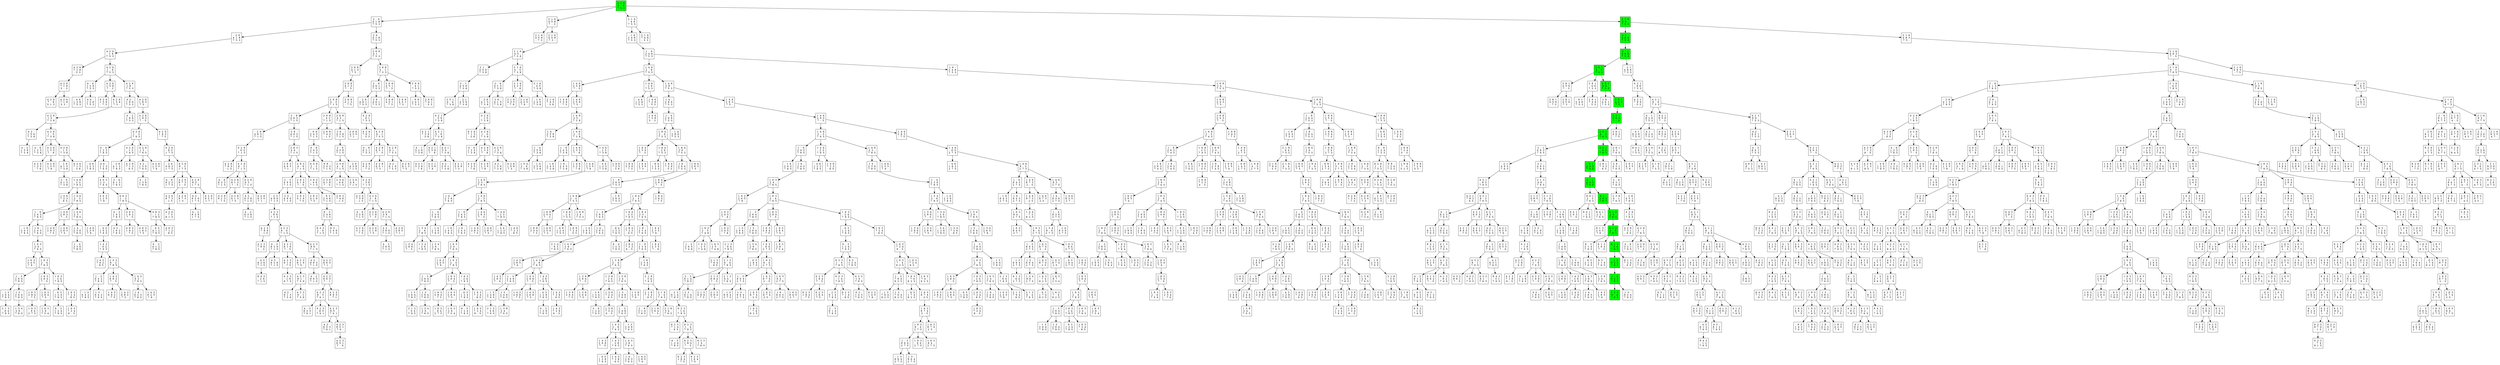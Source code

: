 digraph {
	node [shape=square]
	"32db3468-31d8-11ed-9fb8-e8d0fcfc75da" [label="2  1  6
4  -  8
7  5  3"]
	"32db3468-31d8-11ed-9fb8-e8d0fcfc75da" [label="2  1  6
4  -  8
7  5  3" fillcolor=green style=filled]
	"32db3468-31d8-11ed-9fb8-e8d0fcfc75da" -> "32db3469-31d8-11ed-a813-e8d0fcfc75da"
	"32db3468-31d8-11ed-9fb8-e8d0fcfc75da" -> "32db346a-31d8-11ed-8810-e8d0fcfc75da"
	"32db3468-31d8-11ed-9fb8-e8d0fcfc75da" -> "32db346b-31d8-11ed-b508-e8d0fcfc75da"
	"32db3468-31d8-11ed-9fb8-e8d0fcfc75da" -> "32db346c-31d8-11ed-b379-e8d0fcfc75da"
	"32db3469-31d8-11ed-a813-e8d0fcfc75da" [label="2  -  6
4  1  8
7  5  3"]
	"32db3469-31d8-11ed-a813-e8d0fcfc75da" -> "32db346d-31d8-11ed-85cc-e8d0fcfc75da"
	"32db3469-31d8-11ed-a813-e8d0fcfc75da" -> "32db346e-31d8-11ed-90d4-e8d0fcfc75da"
	"32db346a-31d8-11ed-8810-e8d0fcfc75da" [label="2  1  6
4  5  8
7  -  3"]
	"32db346a-31d8-11ed-8810-e8d0fcfc75da" -> "32dce9f3-31d8-11ed-b69f-e8d0fcfc75da"
	"32db346a-31d8-11ed-8810-e8d0fcfc75da" -> "32dce9f4-31d8-11ed-8cc8-e8d0fcfc75da"
	"32db346b-31d8-11ed-b508-e8d0fcfc75da" [label="2  1  6
-  4  8
7  5  3"]
	"32db346b-31d8-11ed-b508-e8d0fcfc75da" -> "32dce9f5-31d8-11ed-a63d-e8d0fcfc75da"
	"32db346b-31d8-11ed-b508-e8d0fcfc75da" -> "32dce9f6-31d8-11ed-b5c1-e8d0fcfc75da"
	"32db346c-31d8-11ed-b379-e8d0fcfc75da" [label="2  1  6
4  8  -
7  5  3" fillcolor=green style=filled]
	"32db346c-31d8-11ed-b379-e8d0fcfc75da" -> "32dce9ed-31d8-11ed-9d32-e8d0fcfc75da"
	"32db346c-31d8-11ed-b379-e8d0fcfc75da" -> "32dce9ee-31d8-11ed-a840-e8d0fcfc75da"
	"32db346d-31d8-11ed-85cc-e8d0fcfc75da" [label="-  2  6
4  1  8
7  5  3"]
	"32db346d-31d8-11ed-85cc-e8d0fcfc75da" -> "32db346f-31d8-11ed-b0a8-e8d0fcfc75da"
	"32db346e-31d8-11ed-90d4-e8d0fcfc75da" [label="2  6  -
4  1  8
7  5  3"]
	"32db346e-31d8-11ed-90d4-e8d0fcfc75da" -> "32dce9f7-31d8-11ed-9868-e8d0fcfc75da"
	"32dce9f3-31d8-11ed-b69f-e8d0fcfc75da" [label="2  1  6
4  5  8
-  7  3"]
	"32dce9f4-31d8-11ed-8cc8-e8d0fcfc75da" [label="2  1  6
4  5  8
7  3  -"]
	"32dce9f4-31d8-11ed-8cc8-e8d0fcfc75da" -> "32dcea0e-31d8-11ed-8aab-e8d0fcfc75da"
	"32dce9f5-31d8-11ed-a63d-e8d0fcfc75da" [label="-  1  6
2  4  8
7  5  3"]
	"32dce9f5-31d8-11ed-a63d-e8d0fcfc75da" -> "32dcea0f-31d8-11ed-93ad-e8d0fcfc75da"
	"32dce9f6-31d8-11ed-b5c1-e8d0fcfc75da" [label="2  1  6
7  4  8
-  5  3"]
	"32dce9ed-31d8-11ed-9d32-e8d0fcfc75da" [label="2  1  -
4  8  6
7  5  3" fillcolor=green style=filled]
	"32dce9ed-31d8-11ed-9d32-e8d0fcfc75da" -> "32dceab0-31d8-11ed-abfc-e8d0fcfc75da"
	"32dce9ee-31d8-11ed-a840-e8d0fcfc75da" [label="2  1  6
4  8  3
7  5  -"]
	"32dce9ee-31d8-11ed-a840-e8d0fcfc75da" -> "32dce9f8-31d8-11ed-8df9-e8d0fcfc75da"
	"32db346f-31d8-11ed-b0a8-e8d0fcfc75da" [label="4  2  6
-  1  8
7  5  3"]
	"32db346f-31d8-11ed-b0a8-e8d0fcfc75da" -> "32db3470-31d8-11ed-aca2-e8d0fcfc75da"
	"32db346f-31d8-11ed-b0a8-e8d0fcfc75da" -> "32db3471-31d8-11ed-8076-e8d0fcfc75da"
	"32dce9f7-31d8-11ed-9868-e8d0fcfc75da" [label="2  6  8
4  1  -
7  5  3"]
	"32dce9f7-31d8-11ed-9868-e8d0fcfc75da" -> "32de2b22-31d8-11ed-90a5-e8d0fcfc75da"
	"32dce9f7-31d8-11ed-9868-e8d0fcfc75da" -> "32de2b23-31d8-11ed-94de-e8d0fcfc75da"
	"32dcea0e-31d8-11ed-8aab-e8d0fcfc75da" [label="2  1  6
4  5  -
7  3  8"]
	"32dcea0e-31d8-11ed-8aab-e8d0fcfc75da" -> "32de2b24-31d8-11ed-a693-e8d0fcfc75da"
	"32dcea0e-31d8-11ed-8aab-e8d0fcfc75da" -> "32de2b25-31d8-11ed-a4cb-e8d0fcfc75da"
	"32dcea0f-31d8-11ed-93ad-e8d0fcfc75da" [label="1  -  6
2  4  8
7  5  3"]
	"32dcea0f-31d8-11ed-93ad-e8d0fcfc75da" -> "32dcea10-31d8-11ed-8ddc-e8d0fcfc75da"
	"32dcea0f-31d8-11ed-93ad-e8d0fcfc75da" -> "32dcea11-31d8-11ed-947c-e8d0fcfc75da"
	"32dceab0-31d8-11ed-abfc-e8d0fcfc75da" [label="2  -  1
4  8  6
7  5  3" fillcolor=green style=filled]
	"32dceab0-31d8-11ed-abfc-e8d0fcfc75da" -> "32de2b2c-31d8-11ed-94d3-e8d0fcfc75da"
	"32dceab0-31d8-11ed-abfc-e8d0fcfc75da" -> "32de2b2d-31d8-11ed-8524-e8d0fcfc75da"
	"32dce9f8-31d8-11ed-8df9-e8d0fcfc75da" [label="2  1  6
4  8  3
7  -  5"]
	"32dce9f8-31d8-11ed-8df9-e8d0fcfc75da" -> "32dce9f9-31d8-11ed-a888-e8d0fcfc75da"
	"32dce9f8-31d8-11ed-8df9-e8d0fcfc75da" -> "32dce9fa-31d8-11ed-87e0-e8d0fcfc75da"
	"32db3470-31d8-11ed-aca2-e8d0fcfc75da" [label="4  2  6
7  1  8
-  5  3"]
	"32db3470-31d8-11ed-aca2-e8d0fcfc75da" -> "32df5d29-31d8-11ed-bc71-e8d0fcfc75da"
	"32db3471-31d8-11ed-8076-e8d0fcfc75da" [label="4  2  6
1  -  8
7  5  3"]
	"32db3471-31d8-11ed-8076-e8d0fcfc75da" -> "32db3472-31d8-11ed-9b52-e8d0fcfc75da"
	"32db3471-31d8-11ed-8076-e8d0fcfc75da" -> "32db3473-31d8-11ed-9c81-e8d0fcfc75da"
	"32db3471-31d8-11ed-8076-e8d0fcfc75da" -> "32db3474-31d8-11ed-abaa-e8d0fcfc75da"
	"32de2b22-31d8-11ed-90a5-e8d0fcfc75da" [label="2  6  8
4  1  3
7  5  -"]
	"32de2b22-31d8-11ed-90a5-e8d0fcfc75da" -> "32df5d39-31d8-11ed-b76e-e8d0fcfc75da"
	"32de2b23-31d8-11ed-94de-e8d0fcfc75da" [label="2  6  8
4  -  1
7  5  3"]
	"32de2b23-31d8-11ed-94de-e8d0fcfc75da" -> "32df5d4f-31d8-11ed-8d92-e8d0fcfc75da"
	"32de2b23-31d8-11ed-94de-e8d0fcfc75da" -> "32df5d50-31d8-11ed-b438-e8d0fcfc75da"
	"32de2b23-31d8-11ed-94de-e8d0fcfc75da" -> "32df5d51-31d8-11ed-b711-e8d0fcfc75da"
	"32de2b24-31d8-11ed-a693-e8d0fcfc75da" [label="2  1  -
4  5  6
7  3  8"]
	"32de2b24-31d8-11ed-a693-e8d0fcfc75da" -> "32df5d52-31d8-11ed-bfac-e8d0fcfc75da"
	"32de2b25-31d8-11ed-a4cb-e8d0fcfc75da" [label="2  1  6
4  -  5
7  3  8"]
	"32de2b25-31d8-11ed-a4cb-e8d0fcfc75da" -> "32df5d82-31d8-11ed-9ca7-e8d0fcfc75da"
	"32de2b25-31d8-11ed-a4cb-e8d0fcfc75da" -> "32df5d83-31d8-11ed-beca-e8d0fcfc75da"
	"32de2b25-31d8-11ed-a4cb-e8d0fcfc75da" -> "32df5d84-31d8-11ed-95d9-e8d0fcfc75da"
	"32dcea10-31d8-11ed-8ddc-e8d0fcfc75da" [label="1  4  6
2  -  8
7  5  3"]
	"32dcea10-31d8-11ed-8ddc-e8d0fcfc75da" -> "32dcea12-31d8-11ed-ae31-e8d0fcfc75da"
	"32dcea10-31d8-11ed-8ddc-e8d0fcfc75da" -> "32dcea13-31d8-11ed-9387-e8d0fcfc75da"
	"32dcea10-31d8-11ed-8ddc-e8d0fcfc75da" -> "32dcea14-31d8-11ed-8f51-e8d0fcfc75da"
	"32dcea11-31d8-11ed-947c-e8d0fcfc75da" [label="1  6  -
2  4  8
7  5  3"]
	"32dcea11-31d8-11ed-947c-e8d0fcfc75da" -> "32dcea15-31d8-11ed-9747-e8d0fcfc75da"
	"32de2b2c-31d8-11ed-94d3-e8d0fcfc75da" [label="2  8  1
4  -  6
7  5  3" fillcolor=green style=filled]
	"32de2b2c-31d8-11ed-94d3-e8d0fcfc75da" -> "32df5d34-31d8-11ed-83d0-e8d0fcfc75da"
	"32de2b2c-31d8-11ed-94d3-e8d0fcfc75da" -> "32df5d35-31d8-11ed-ad82-e8d0fcfc75da"
	"32de2b2c-31d8-11ed-94d3-e8d0fcfc75da" -> "32df5d36-31d8-11ed-88f0-e8d0fcfc75da"
	"32de2b2d-31d8-11ed-8524-e8d0fcfc75da" [label="-  2  1
4  8  6
7  5  3"]
	"32de2b2d-31d8-11ed-8524-e8d0fcfc75da" -> "32de2b2e-31d8-11ed-8059-e8d0fcfc75da"
	"32dce9f9-31d8-11ed-a888-e8d0fcfc75da" [label="2  1  6
4  -  3
7  8  5"]
	"32dce9f9-31d8-11ed-a888-e8d0fcfc75da" -> "32dce9fb-31d8-11ed-82f2-e8d0fcfc75da"
	"32dce9f9-31d8-11ed-a888-e8d0fcfc75da" -> "32dce9fc-31d8-11ed-b08a-e8d0fcfc75da"
	"32dce9f9-31d8-11ed-a888-e8d0fcfc75da" -> "32dce9fd-31d8-11ed-b9f1-e8d0fcfc75da"
	"32dce9fa-31d8-11ed-87e0-e8d0fcfc75da" [label="2  1  6
4  8  3
-  7  5"]
	"32dce9fa-31d8-11ed-87e0-e8d0fcfc75da" -> "32df5d38-31d8-11ed-8cc6-e8d0fcfc75da"
	"32df5d29-31d8-11ed-bc71-e8d0fcfc75da" [label="4  2  6
7  1  8
5  -  3"]
	"32df5d29-31d8-11ed-bc71-e8d0fcfc75da" -> "32e304c8-31d8-11ed-b4e8-e8d0fcfc75da"
	"32df5d29-31d8-11ed-bc71-e8d0fcfc75da" -> "32e304c9-31d8-11ed-9206-e8d0fcfc75da"
	"32db3472-31d8-11ed-9b52-e8d0fcfc75da" [label="4  -  6
1  2  8
7  5  3"]
	"32db3472-31d8-11ed-9b52-e8d0fcfc75da" -> "32e1ccde-31d8-11ed-9515-e8d0fcfc75da"
	"32db3472-31d8-11ed-9b52-e8d0fcfc75da" -> "32e1ccdf-31d8-11ed-b6e6-e8d0fcfc75da"
	"32db3473-31d8-11ed-9c81-e8d0fcfc75da" [label="4  2  6
1  5  8
7  -  3"]
	"32db3473-31d8-11ed-9c81-e8d0fcfc75da" -> "32dce9ef-31d8-11ed-92b2-e8d0fcfc75da"
	"32db3473-31d8-11ed-9c81-e8d0fcfc75da" -> "32dce9f0-31d8-11ed-8f83-e8d0fcfc75da"
	"32db3474-31d8-11ed-abaa-e8d0fcfc75da" [label="4  2  6
1  8  -
7  5  3"]
	"32db3474-31d8-11ed-abaa-e8d0fcfc75da" -> "32dce9f1-31d8-11ed-a104-e8d0fcfc75da"
	"32db3474-31d8-11ed-abaa-e8d0fcfc75da" -> "32dce9f2-31d8-11ed-9e45-e8d0fcfc75da"
	"32df5d39-31d8-11ed-b76e-e8d0fcfc75da" [label="2  6  8
4  1  3
7  -  5"]
	"32df5d39-31d8-11ed-b76e-e8d0fcfc75da" -> "32df5d3a-31d8-11ed-9d56-e8d0fcfc75da"
	"32df5d39-31d8-11ed-b76e-e8d0fcfc75da" -> "32df5d3b-31d8-11ed-9bd3-e8d0fcfc75da"
	"32df5d4f-31d8-11ed-8d92-e8d0fcfc75da" [label="2  -  8
4  6  1
7  5  3"]
	"32df5d4f-31d8-11ed-8d92-e8d0fcfc75da" -> "32e1ccd6-31d8-11ed-92f7-e8d0fcfc75da"
	"32df5d4f-31d8-11ed-8d92-e8d0fcfc75da" -> "32e1ccd7-31d8-11ed-977c-e8d0fcfc75da"
	"32df5d50-31d8-11ed-b438-e8d0fcfc75da" [label="2  6  8
4  5  1
7  -  3"]
	"32df5d50-31d8-11ed-b438-e8d0fcfc75da" -> "32e1ccd4-31d8-11ed-b232-e8d0fcfc75da"
	"32df5d50-31d8-11ed-b438-e8d0fcfc75da" -> "32e1ccd5-31d8-11ed-85b3-e8d0fcfc75da"
	"32df5d51-31d8-11ed-b711-e8d0fcfc75da" [label="2  6  8
-  4  1
7  5  3"]
	"32df5d51-31d8-11ed-b711-e8d0fcfc75da" -> "32e1ccea-31d8-11ed-857a-e8d0fcfc75da"
	"32df5d51-31d8-11ed-b711-e8d0fcfc75da" -> "32e1cceb-31d8-11ed-88a0-e8d0fcfc75da"
	"32df5d52-31d8-11ed-bfac-e8d0fcfc75da" [label="2  -  1
4  5  6
7  3  8"]
	"32df5d52-31d8-11ed-bfac-e8d0fcfc75da" -> "32e1cce0-31d8-11ed-a89f-e8d0fcfc75da"
	"32df5d52-31d8-11ed-bfac-e8d0fcfc75da" -> "32e1cce1-31d8-11ed-852c-e8d0fcfc75da"
	"32df5d82-31d8-11ed-9ca7-e8d0fcfc75da" [label="2  -  6
4  1  5
7  3  8"]
	"32df5d82-31d8-11ed-9ca7-e8d0fcfc75da" -> "32e1cc91-31d8-11ed-a223-e8d0fcfc75da"
	"32df5d82-31d8-11ed-9ca7-e8d0fcfc75da" -> "32e1cc92-31d8-11ed-aa85-e8d0fcfc75da"
	"32df5d83-31d8-11ed-beca-e8d0fcfc75da" [label="2  1  6
4  3  5
7  -  8"]
	"32df5d83-31d8-11ed-beca-e8d0fcfc75da" -> "32e304ba-31d8-11ed-abd0-e8d0fcfc75da"
	"32df5d83-31d8-11ed-beca-e8d0fcfc75da" -> "32e304bb-31d8-11ed-86b8-e8d0fcfc75da"
	"32df5d84-31d8-11ed-95d9-e8d0fcfc75da" [label="2  1  6
-  4  5
7  3  8"]
	"32df5d84-31d8-11ed-95d9-e8d0fcfc75da" -> "32e1ccfa-31d8-11ed-aa6a-e8d0fcfc75da"
	"32df5d84-31d8-11ed-95d9-e8d0fcfc75da" -> "32e1ccfb-31d8-11ed-af9f-e8d0fcfc75da"
	"32dcea12-31d8-11ed-ae31-e8d0fcfc75da" [label="1  4  6
2  5  8
7  -  3"]
	"32dcea12-31d8-11ed-ae31-e8d0fcfc75da" -> "32dcea16-31d8-11ed-9127-e8d0fcfc75da"
	"32dcea12-31d8-11ed-ae31-e8d0fcfc75da" -> "32dcea17-31d8-11ed-b0f9-e8d0fcfc75da"
	"32dcea13-31d8-11ed-9387-e8d0fcfc75da" [label="1  4  6
-  2  8
7  5  3"]
	"32dcea13-31d8-11ed-9387-e8d0fcfc75da" -> "32dcea18-31d8-11ed-9892-e8d0fcfc75da"
	"32dcea13-31d8-11ed-9387-e8d0fcfc75da" -> "32dcea19-31d8-11ed-bcf3-e8d0fcfc75da"
	"32dcea14-31d8-11ed-8f51-e8d0fcfc75da" [label="1  4  6
2  8  -
7  5  3"]
	"32dcea14-31d8-11ed-8f51-e8d0fcfc75da" -> "32dcea1a-31d8-11ed-9fec-e8d0fcfc75da"
	"32dcea14-31d8-11ed-8f51-e8d0fcfc75da" -> "32dcea1b-31d8-11ed-a408-e8d0fcfc75da"
	"32dcea15-31d8-11ed-9747-e8d0fcfc75da" [label="1  6  8
2  4  -
7  5  3"]
	"32dcea15-31d8-11ed-9747-e8d0fcfc75da" -> "32dcea1c-31d8-11ed-afd4-e8d0fcfc75da"
	"32dcea15-31d8-11ed-9747-e8d0fcfc75da" -> "32dcea1d-31d8-11ed-b7ca-e8d0fcfc75da"
	"32df5d34-31d8-11ed-83d0-e8d0fcfc75da" [label="2  8  1
4  5  6
7  -  3"]
	"32df5d34-31d8-11ed-83d0-e8d0fcfc75da" -> "32e1cd10-31d8-11ed-838a-e8d0fcfc75da"
	"32df5d34-31d8-11ed-83d0-e8d0fcfc75da" -> "32e1cd11-31d8-11ed-adc0-e8d0fcfc75da"
	"32df5d35-31d8-11ed-ad82-e8d0fcfc75da" [label="2  8  1
-  4  6
7  5  3"]
	"32df5d35-31d8-11ed-ad82-e8d0fcfc75da" -> "32e304c2-31d8-11ed-95e3-e8d0fcfc75da"
	"32df5d35-31d8-11ed-ad82-e8d0fcfc75da" -> "32e304c3-31d8-11ed-a2ca-e8d0fcfc75da"
	"32df5d36-31d8-11ed-88f0-e8d0fcfc75da" [label="2  8  1
4  6  -
7  5  3" fillcolor=green style=filled]
	"32df5d36-31d8-11ed-88f0-e8d0fcfc75da" -> "32e30516-31d8-11ed-aa5d-e8d0fcfc75da"
	"32df5d36-31d8-11ed-88f0-e8d0fcfc75da" -> "32e30517-31d8-11ed-b34b-e8d0fcfc75da"
	"32de2b2e-31d8-11ed-8059-e8d0fcfc75da" [label="4  2  1
-  8  6
7  5  3"]
	"32de2b2e-31d8-11ed-8059-e8d0fcfc75da" -> "32de2b2f-31d8-11ed-8ac0-e8d0fcfc75da"
	"32de2b2e-31d8-11ed-8059-e8d0fcfc75da" -> "32de2b30-31d8-11ed-bb8a-e8d0fcfc75da"
	"32dce9fb-31d8-11ed-82f2-e8d0fcfc75da" [label="2  -  6
4  1  3
7  8  5"]
	"32dce9fb-31d8-11ed-82f2-e8d0fcfc75da" -> "32dce9fe-31d8-11ed-ae3f-e8d0fcfc75da"
	"32dce9fb-31d8-11ed-82f2-e8d0fcfc75da" -> "32dce9ff-31d8-11ed-8ea4-e8d0fcfc75da"
	"32dce9fc-31d8-11ed-b08a-e8d0fcfc75da" [label="2  1  6
-  4  3
7  8  5"]
	"32dce9fc-31d8-11ed-b08a-e8d0fcfc75da" -> "32dcea06-31d8-11ed-83da-e8d0fcfc75da"
	"32dce9fc-31d8-11ed-b08a-e8d0fcfc75da" -> "32dcea07-31d8-11ed-b576-e8d0fcfc75da"
	"32dce9fd-31d8-11ed-b9f1-e8d0fcfc75da" [label="2  1  6
4  3  -
7  8  5"]
	"32dce9fd-31d8-11ed-b9f1-e8d0fcfc75da" -> "32dcea08-31d8-11ed-9467-e8d0fcfc75da"
	"32dce9fd-31d8-11ed-b9f1-e8d0fcfc75da" -> "32dcea09-31d8-11ed-8dbe-e8d0fcfc75da"
	"32df5d38-31d8-11ed-8cc6-e8d0fcfc75da" [label="2  1  6
-  8  3
4  7  5"]
	"32df5d38-31d8-11ed-8cc6-e8d0fcfc75da" -> "32e1cc99-31d8-11ed-aa28-e8d0fcfc75da"
	"32df5d38-31d8-11ed-8cc6-e8d0fcfc75da" -> "32e1cc9a-31d8-11ed-bc80-e8d0fcfc75da"
	"32e304c8-31d8-11ed-b4e8-e8d0fcfc75da" [label="4  2  6
7  -  8
5  1  3"]
	"32e304c9-31d8-11ed-9206-e8d0fcfc75da" [label="4  2  6
7  1  8
5  3  -"]
	"32e1ccde-31d8-11ed-9515-e8d0fcfc75da" [label="-  4  6
1  2  8
7  5  3"]
	"32e1ccdf-31d8-11ed-b6e6-e8d0fcfc75da" [label="4  6  -
1  2  8
7  5  3"]
	"32dce9ef-31d8-11ed-92b2-e8d0fcfc75da" [label="4  2  6
1  5  8
-  7  3"]
	"32dce9f0-31d8-11ed-8f83-e8d0fcfc75da" [label="4  2  6
1  5  8
7  3  -"]
	"32dce9f0-31d8-11ed-8f83-e8d0fcfc75da" -> "32dceaaf-31d8-11ed-b73a-e8d0fcfc75da"
	"32dce9f1-31d8-11ed-a104-e8d0fcfc75da" [label="4  2  -
1  8  6
7  5  3"]
	"32dce9f1-31d8-11ed-a104-e8d0fcfc75da" -> "32dceaae-31d8-11ed-a70d-e8d0fcfc75da"
	"32dce9f2-31d8-11ed-9e45-e8d0fcfc75da" [label="4  2  6
1  8  3
7  5  -"]
	"32dce9f2-31d8-11ed-9e45-e8d0fcfc75da" -> "32dcea87-31d8-11ed-9e39-e8d0fcfc75da"
	"32df5d3a-31d8-11ed-9d56-e8d0fcfc75da" [label="2  6  8
4  -  3
7  1  5"]
	"32df5d3a-31d8-11ed-9d56-e8d0fcfc75da" -> "32df5d3c-31d8-11ed-bc2b-e8d0fcfc75da"
	"32df5d3a-31d8-11ed-9d56-e8d0fcfc75da" -> "32df5d3d-31d8-11ed-82f0-e8d0fcfc75da"
	"32df5d3a-31d8-11ed-9d56-e8d0fcfc75da" -> "32df5d3e-31d8-11ed-9f10-e8d0fcfc75da"
	"32df5d3b-31d8-11ed-9bd3-e8d0fcfc75da" [label="2  6  8
4  1  3
-  7  5"]
	"32e1ccd6-31d8-11ed-92f7-e8d0fcfc75da" [label="-  2  8
4  6  1
7  5  3"]
	"32e1ccd6-31d8-11ed-92f7-e8d0fcfc75da" -> "32e1ccd8-31d8-11ed-bbe9-e8d0fcfc75da"
	"32e1ccd7-31d8-11ed-977c-e8d0fcfc75da" [label="2  8  -
4  6  1
7  5  3"]
	"32e1ccd4-31d8-11ed-b232-e8d0fcfc75da" [label="2  6  8
4  5  1
-  7  3"]
	"32e1ccd5-31d8-11ed-85b3-e8d0fcfc75da" [label="2  6  8
4  5  1
7  3  -"]
	"32e1ccea-31d8-11ed-857a-e8d0fcfc75da" [label="-  6  8
2  4  1
7  5  3"]
	"32e1cceb-31d8-11ed-88a0-e8d0fcfc75da" [label="2  6  8
7  4  1
-  5  3"]
	"32e1cce0-31d8-11ed-a89f-e8d0fcfc75da" [label="2  5  1
4  -  6
7  3  8"]
	"32e1cce1-31d8-11ed-852c-e8d0fcfc75da" [label="-  2  1
4  5  6
7  3  8"]
	"32e1cce1-31d8-11ed-852c-e8d0fcfc75da" -> "32e1cce2-31d8-11ed-8734-e8d0fcfc75da"
	"32e1cc91-31d8-11ed-a223-e8d0fcfc75da" [label="-  2  6
4  1  5
7  3  8"]
	"32e1cc91-31d8-11ed-a223-e8d0fcfc75da" -> "32e1cc93-31d8-11ed-9a2d-e8d0fcfc75da"
	"32e1cc92-31d8-11ed-aa85-e8d0fcfc75da" [label="2  6  -
4  1  5
7  3  8"]
	"32e304ba-31d8-11ed-abd0-e8d0fcfc75da" [label="2  1  6
4  3  5
-  7  8"]
	"32e304bb-31d8-11ed-86b8-e8d0fcfc75da" [label="2  1  6
4  3  5
7  8  -"]
	"32e1ccfa-31d8-11ed-aa6a-e8d0fcfc75da" [label="-  1  6
2  4  5
7  3  8"]
	"32e1ccfb-31d8-11ed-af9f-e8d0fcfc75da" [label="2  1  6
7  4  5
-  3  8"]
	"32dcea16-31d8-11ed-9127-e8d0fcfc75da" [label="1  4  6
2  5  8
-  7  3"]
	"32dcea17-31d8-11ed-b0f9-e8d0fcfc75da" [label="1  4  6
2  5  8
7  3  -"]
	"32dcea17-31d8-11ed-b0f9-e8d0fcfc75da" -> "32dcea29-31d8-11ed-a8ed-e8d0fcfc75da"
	"32dcea18-31d8-11ed-9892-e8d0fcfc75da" [label="-  4  6
1  2  8
7  5  3"]
	"32dcea19-31d8-11ed-bcf3-e8d0fcfc75da" [label="1  4  6
7  2  8
-  5  3"]
	"32dcea19-31d8-11ed-bcf3-e8d0fcfc75da" -> "32e57667-31d8-11ed-ace0-e8d0fcfc75da"
	"32dcea1a-31d8-11ed-9fec-e8d0fcfc75da" [label="1  4  -
2  8  6
7  5  3"]
	"32dcea1a-31d8-11ed-9fec-e8d0fcfc75da" -> "32dcea2a-31d8-11ed-8577-e8d0fcfc75da"
	"32dcea1b-31d8-11ed-a408-e8d0fcfc75da" [label="1  4  6
2  8  3
7  5  -"]
	"32dcea1b-31d8-11ed-a408-e8d0fcfc75da" -> "32dcea2b-31d8-11ed-b87b-e8d0fcfc75da"
	"32dcea1c-31d8-11ed-afd4-e8d0fcfc75da" [label="1  6  8
2  4  3
7  5  -"]
	"32dcea1c-31d8-11ed-afd4-e8d0fcfc75da" -> "32dcea92-31d8-11ed-ad05-e8d0fcfc75da"
	"32dcea1d-31d8-11ed-b7ca-e8d0fcfc75da" [label="1  6  8
2  -  4
7  5  3"]
	"32dcea1d-31d8-11ed-b7ca-e8d0fcfc75da" -> "32dcea1e-31d8-11ed-93e8-e8d0fcfc75da"
	"32dcea1d-31d8-11ed-b7ca-e8d0fcfc75da" -> "32dcea1f-31d8-11ed-a144-e8d0fcfc75da"
	"32dcea1d-31d8-11ed-b7ca-e8d0fcfc75da" -> "32dcea20-31d8-11ed-9369-e8d0fcfc75da"
	"32e1cd10-31d8-11ed-838a-e8d0fcfc75da" [label="2  8  1
4  5  6
-  7  3"]
	"32e1cd11-31d8-11ed-adc0-e8d0fcfc75da" [label="2  8  1
4  5  6
7  3  -"]
	"32e304c2-31d8-11ed-95e3-e8d0fcfc75da" [label="-  8  1
2  4  6
7  5  3"]
	"32e304c3-31d8-11ed-a2ca-e8d0fcfc75da" [label="2  8  1
7  4  6
-  5  3"]
	"32e30516-31d8-11ed-aa5d-e8d0fcfc75da" [label="2  8  -
4  6  1
7  5  3"]
	"32e30517-31d8-11ed-b34b-e8d0fcfc75da" [label="2  8  1
4  6  3
7  5  -" fillcolor=green style=filled]
	"32e30517-31d8-11ed-b34b-e8d0fcfc75da" -> "32e5769d-31d8-11ed-92f6-e8d0fcfc75da"
	"32de2b2f-31d8-11ed-8ac0-e8d0fcfc75da" [label="4  2  1
7  8  6
-  5  3"]
	"32de2b30-31d8-11ed-bb8a-e8d0fcfc75da" [label="4  2  1
8  -  6
7  5  3"]
	"32de2b30-31d8-11ed-bb8a-e8d0fcfc75da" -> "32de2b31-31d8-11ed-bf6c-e8d0fcfc75da"
	"32de2b30-31d8-11ed-bb8a-e8d0fcfc75da" -> "32de2b32-31d8-11ed-9b16-e8d0fcfc75da"
	"32de2b30-31d8-11ed-bb8a-e8d0fcfc75da" -> "32de2b33-31d8-11ed-b606-e8d0fcfc75da"
	"32dce9fe-31d8-11ed-ae3f-e8d0fcfc75da" [label="-  2  6
4  1  3
7  8  5"]
	"32dce9fe-31d8-11ed-ae3f-e8d0fcfc75da" -> "32dcea00-31d8-11ed-a4ec-e8d0fcfc75da"
	"32dce9ff-31d8-11ed-8ea4-e8d0fcfc75da" [label="2  6  -
4  1  3
7  8  5"]
	"32dce9ff-31d8-11ed-8ea4-e8d0fcfc75da" -> "32dceab1-31d8-11ed-9793-e8d0fcfc75da"
	"32dcea06-31d8-11ed-83da-e8d0fcfc75da" [label="-  1  6
2  4  3
7  8  5"]
	"32dcea06-31d8-11ed-83da-e8d0fcfc75da" -> "32dcea37-31d8-11ed-b1b8-e8d0fcfc75da"
	"32dcea07-31d8-11ed-b576-e8d0fcfc75da" [label="2  1  6
7  4  3
-  8  5"]
	"32dcea08-31d8-11ed-9467-e8d0fcfc75da" [label="2  1  -
4  3  6
7  8  5"]
	"32dcea08-31d8-11ed-9467-e8d0fcfc75da" -> "32dcea9f-31d8-11ed-8bf2-e8d0fcfc75da"
	"32dcea09-31d8-11ed-8dbe-e8d0fcfc75da" [label="2  1  6
4  3  5
7  8  -"]
	"32e1cc99-31d8-11ed-aa28-e8d0fcfc75da" [label="-  1  6
2  8  3
4  7  5"]
	"32e1cc9a-31d8-11ed-bc80-e8d0fcfc75da" [label="2  1  6
8  -  3
4  7  5"]
	"32e1cc9a-31d8-11ed-bc80-e8d0fcfc75da" -> "32e1cc9b-31d8-11ed-8c67-e8d0fcfc75da"
	"32e1cc9a-31d8-11ed-bc80-e8d0fcfc75da" -> "32e1cc9c-31d8-11ed-a4c9-e8d0fcfc75da"
	"32e1cc9a-31d8-11ed-bc80-e8d0fcfc75da" -> "32e1cc9d-31d8-11ed-85c7-e8d0fcfc75da"
	"32dceaaf-31d8-11ed-b73a-e8d0fcfc75da" [label="4  2  6
1  5  -
7  3  8"]
	"32dceaaf-31d8-11ed-b73a-e8d0fcfc75da" -> "32de2b2a-31d8-11ed-b9df-e8d0fcfc75da"
	"32dceaaf-31d8-11ed-b73a-e8d0fcfc75da" -> "32de2b2b-31d8-11ed-bca4-e8d0fcfc75da"
	"32dceaae-31d8-11ed-a70d-e8d0fcfc75da" [label="4  -  2
1  8  6
7  5  3"]
	"32dcea87-31d8-11ed-9e39-e8d0fcfc75da" [label="4  2  6
1  8  3
7  -  5"]
	"32dcea87-31d8-11ed-9e39-e8d0fcfc75da" -> "32dcea88-31d8-11ed-bbb5-e8d0fcfc75da"
	"32dcea87-31d8-11ed-9e39-e8d0fcfc75da" -> "32dcea89-31d8-11ed-b046-e8d0fcfc75da"
	"32df5d3c-31d8-11ed-bc2b-e8d0fcfc75da" [label="2  -  8
4  6  3
7  1  5"]
	"32df5d3c-31d8-11ed-bc2b-e8d0fcfc75da" -> "32df5d3f-31d8-11ed-b980-e8d0fcfc75da"
	"32df5d3c-31d8-11ed-bc2b-e8d0fcfc75da" -> "32df5d40-31d8-11ed-aaa0-e8d0fcfc75da"
	"32df5d3d-31d8-11ed-82f0-e8d0fcfc75da" [label="2  6  8
-  4  3
7  1  5"]
	"32df5d3d-31d8-11ed-82f0-e8d0fcfc75da" -> "32df5d47-31d8-11ed-b8ea-e8d0fcfc75da"
	"32df5d3d-31d8-11ed-82f0-e8d0fcfc75da" -> "32df5d48-31d8-11ed-a328-e8d0fcfc75da"
	"32df5d3e-31d8-11ed-9f10-e8d0fcfc75da" [label="2  6  8
4  3  -
7  1  5"]
	"32df5d3e-31d8-11ed-9f10-e8d0fcfc75da" -> "32df5d49-31d8-11ed-a607-e8d0fcfc75da"
	"32df5d3e-31d8-11ed-9f10-e8d0fcfc75da" -> "32df5d4a-31d8-11ed-9949-e8d0fcfc75da"
	"32e1ccd8-31d8-11ed-bbe9-e8d0fcfc75da" [label="4  2  8
-  6  1
7  5  3"]
	"32e1ccd8-31d8-11ed-bbe9-e8d0fcfc75da" -> "32e1ccd9-31d8-11ed-a853-e8d0fcfc75da"
	"32e1ccd8-31d8-11ed-bbe9-e8d0fcfc75da" -> "32e1ccda-31d8-11ed-a2ec-e8d0fcfc75da"
	"32e1cce2-31d8-11ed-8734-e8d0fcfc75da" [label="4  2  1
-  5  6
7  3  8"]
	"32e1cce2-31d8-11ed-8734-e8d0fcfc75da" -> "32e1cce3-31d8-11ed-ad5d-e8d0fcfc75da"
	"32e1cce2-31d8-11ed-8734-e8d0fcfc75da" -> "32e1cce4-31d8-11ed-9d45-e8d0fcfc75da"
	"32e1cc93-31d8-11ed-9a2d-e8d0fcfc75da" [label="4  2  6
-  1  5
7  3  8"]
	"32e1cc93-31d8-11ed-9a2d-e8d0fcfc75da" -> "32e1cc94-31d8-11ed-b40d-e8d0fcfc75da"
	"32e1cc93-31d8-11ed-9a2d-e8d0fcfc75da" -> "32e1cc95-31d8-11ed-a962-e8d0fcfc75da"
	"32dcea29-31d8-11ed-a8ed-e8d0fcfc75da" [label="1  4  6
2  5  -
7  3  8"]
	"32dcea29-31d8-11ed-a8ed-e8d0fcfc75da" -> "32de2b77-31d8-11ed-9de6-e8d0fcfc75da"
	"32dcea29-31d8-11ed-a8ed-e8d0fcfc75da" -> "32de2b78-31d8-11ed-acca-e8d0fcfc75da"
	"32e57667-31d8-11ed-ace0-e8d0fcfc75da" [label="1  4  6
7  2  8
5  -  3"]
	"32dcea2a-31d8-11ed-8577-e8d0fcfc75da" [label="1  -  4
2  8  6
7  5  3"]
	"32dcea2a-31d8-11ed-8577-e8d0fcfc75da" -> "32de2b26-31d8-11ed-937b-e8d0fcfc75da"
	"32dcea2a-31d8-11ed-8577-e8d0fcfc75da" -> "32de2b27-31d8-11ed-acb1-e8d0fcfc75da"
	"32dcea2b-31d8-11ed-b87b-e8d0fcfc75da" [label="1  4  6
2  8  3
7  -  5"]
	"32dcea2b-31d8-11ed-b87b-e8d0fcfc75da" -> "32dcea2c-31d8-11ed-8f0a-e8d0fcfc75da"
	"32dcea2b-31d8-11ed-b87b-e8d0fcfc75da" -> "32dcea2d-31d8-11ed-8885-e8d0fcfc75da"
	"32dcea92-31d8-11ed-ad05-e8d0fcfc75da" [label="1  6  8
2  4  3
7  -  5"]
	"32dcea92-31d8-11ed-ad05-e8d0fcfc75da" -> "32dcea93-31d8-11ed-9859-e8d0fcfc75da"
	"32dcea92-31d8-11ed-ad05-e8d0fcfc75da" -> "32dcea94-31d8-11ed-850f-e8d0fcfc75da"
	"32dcea1e-31d8-11ed-93e8-e8d0fcfc75da" [label="1  -  8
2  6  4
7  5  3"]
	"32dcea1e-31d8-11ed-93e8-e8d0fcfc75da" -> "32dcea21-31d8-11ed-8f75-e8d0fcfc75da"
	"32dcea1e-31d8-11ed-93e8-e8d0fcfc75da" -> "32dcea22-31d8-11ed-ada3-e8d0fcfc75da"
	"32dcea1f-31d8-11ed-a144-e8d0fcfc75da" [label="1  6  8
2  5  4
7  -  3"]
	"32dcea1f-31d8-11ed-a144-e8d0fcfc75da" -> "32dcea23-31d8-11ed-a1ec-e8d0fcfc75da"
	"32dcea1f-31d8-11ed-a144-e8d0fcfc75da" -> "32dcea24-31d8-11ed-a6b3-e8d0fcfc75da"
	"32dcea20-31d8-11ed-9369-e8d0fcfc75da" [label="1  6  8
-  2  4
7  5  3"]
	"32dcea20-31d8-11ed-9369-e8d0fcfc75da" -> "32dcea25-31d8-11ed-bea6-e8d0fcfc75da"
	"32dcea20-31d8-11ed-9369-e8d0fcfc75da" -> "32dcea26-31d8-11ed-adf4-e8d0fcfc75da"
	"32e5769d-31d8-11ed-92f6-e8d0fcfc75da" [label="2  8  1
4  6  3
7  -  5" fillcolor=green style=filled]
	"32e5769d-31d8-11ed-92f6-e8d0fcfc75da" -> "32e5769e-31d8-11ed-8b56-e8d0fcfc75da"
	"32e5769d-31d8-11ed-92f6-e8d0fcfc75da" -> "32e5769f-31d8-11ed-a935-e8d0fcfc75da"
	"32de2b31-31d8-11ed-bf6c-e8d0fcfc75da" [label="4  -  1
8  2  6
7  5  3"]
	"32de2b31-31d8-11ed-bf6c-e8d0fcfc75da" -> "32de2b67-31d8-11ed-ade0-e8d0fcfc75da"
	"32de2b31-31d8-11ed-bf6c-e8d0fcfc75da" -> "32de2b68-31d8-11ed-bd7b-e8d0fcfc75da"
	"32de2b32-31d8-11ed-9b16-e8d0fcfc75da" [label="4  2  1
8  5  6
7  -  3"]
	"32de2b32-31d8-11ed-9b16-e8d0fcfc75da" -> "32de2b34-31d8-11ed-ba9b-e8d0fcfc75da"
	"32de2b32-31d8-11ed-9b16-e8d0fcfc75da" -> "32de2b35-31d8-11ed-a7d9-e8d0fcfc75da"
	"32de2b33-31d8-11ed-b606-e8d0fcfc75da" [label="4  2  1
8  6  -
7  5  3"]
	"32de2b33-31d8-11ed-b606-e8d0fcfc75da" -> "32de2b36-31d8-11ed-b2e7-e8d0fcfc75da"
	"32de2b33-31d8-11ed-b606-e8d0fcfc75da" -> "32de2b37-31d8-11ed-ab90-e8d0fcfc75da"
	"32dcea00-31d8-11ed-a4ec-e8d0fcfc75da" [label="4  2  6
-  1  3
7  8  5"]
	"32dcea00-31d8-11ed-a4ec-e8d0fcfc75da" -> "32dcea01-31d8-11ed-a41f-e8d0fcfc75da"
	"32dcea00-31d8-11ed-a4ec-e8d0fcfc75da" -> "32dcea02-31d8-11ed-9a5a-e8d0fcfc75da"
	"32dceab1-31d8-11ed-9793-e8d0fcfc75da" [label="2  6  3
4  1  -
7  8  5"]
	"32dceab1-31d8-11ed-9793-e8d0fcfc75da" -> "32dceab2-31d8-11ed-84ee-e8d0fcfc75da"
	"32dceab1-31d8-11ed-9793-e8d0fcfc75da" -> "32dceab3-31d8-11ed-b387-e8d0fcfc75da"
	"32dcea37-31d8-11ed-b1b8-e8d0fcfc75da" [label="1  -  6
2  4  3
7  8  5"]
	"32dcea37-31d8-11ed-b1b8-e8d0fcfc75da" -> "32dcea38-31d8-11ed-a483-e8d0fcfc75da"
	"32dcea37-31d8-11ed-b1b8-e8d0fcfc75da" -> "32dcea39-31d8-11ed-a424-e8d0fcfc75da"
	"32dcea9f-31d8-11ed-8bf2-e8d0fcfc75da" [label="2  -  1
4  3  6
7  8  5"]
	"32dcea9f-31d8-11ed-8bf2-e8d0fcfc75da" -> "32de2b90-31d8-11ed-992e-e8d0fcfc75da"
	"32dcea9f-31d8-11ed-8bf2-e8d0fcfc75da" -> "32de2b91-31d8-11ed-99b7-e8d0fcfc75da"
	"32e1cc9b-31d8-11ed-8c67-e8d0fcfc75da" [label="2  -  6
8  1  3
4  7  5"]
	"32e1cc9b-31d8-11ed-8c67-e8d0fcfc75da" -> "32e1cc9e-31d8-11ed-9e69-e8d0fcfc75da"
	"32e1cc9b-31d8-11ed-8c67-e8d0fcfc75da" -> "32e1cc9f-31d8-11ed-a8b9-e8d0fcfc75da"
	"32e1cc9c-31d8-11ed-a4c9-e8d0fcfc75da" [label="2  1  6
8  7  3
4  -  5"]
	"32e1cc9c-31d8-11ed-a4c9-e8d0fcfc75da" -> "32e1cca1-31d8-11ed-82ab-e8d0fcfc75da"
	"32e1cc9c-31d8-11ed-a4c9-e8d0fcfc75da" -> "32e1cca2-31d8-11ed-aff9-e8d0fcfc75da"
	"32e1cc9d-31d8-11ed-85c7-e8d0fcfc75da" [label="2  1  6
8  3  -
4  7  5"]
	"32e1cc9d-31d8-11ed-85c7-e8d0fcfc75da" -> "32e1cca3-31d8-11ed-870f-e8d0fcfc75da"
	"32e1cc9d-31d8-11ed-85c7-e8d0fcfc75da" -> "32e1cca4-31d8-11ed-a8bc-e8d0fcfc75da"
	"32de2b2a-31d8-11ed-b9df-e8d0fcfc75da" [label="4  2  -
1  5  6
7  3  8"]
	"32de2b2a-31d8-11ed-b9df-e8d0fcfc75da" -> "32df5d33-31d8-11ed-9023-e8d0fcfc75da"
	"32de2b2b-31d8-11ed-bca4-e8d0fcfc75da" [label="4  2  6
1  -  5
7  3  8"]
	"32de2b2b-31d8-11ed-bca4-e8d0fcfc75da" -> "32df5d85-31d8-11ed-8440-e8d0fcfc75da"
	"32de2b2b-31d8-11ed-bca4-e8d0fcfc75da" -> "32df5d86-31d8-11ed-a3d0-e8d0fcfc75da"
	"32de2b2b-31d8-11ed-bca4-e8d0fcfc75da" -> "32df5d87-31d8-11ed-ab2b-e8d0fcfc75da"
	"32dcea88-31d8-11ed-bbb5-e8d0fcfc75da" [label="4  2  6
1  -  3
7  8  5"]
	"32dcea88-31d8-11ed-bbb5-e8d0fcfc75da" -> "32dcea8a-31d8-11ed-afa5-e8d0fcfc75da"
	"32dcea88-31d8-11ed-bbb5-e8d0fcfc75da" -> "32dcea8b-31d8-11ed-9f3f-e8d0fcfc75da"
	"32dcea88-31d8-11ed-bbb5-e8d0fcfc75da" -> "32dcea8c-31d8-11ed-9357-e8d0fcfc75da"
	"32dcea89-31d8-11ed-b046-e8d0fcfc75da" [label="4  2  6
1  8  3
-  7  5"]
	"32dcea89-31d8-11ed-b046-e8d0fcfc75da" -> "32e09371-31d8-11ed-8903-e8d0fcfc75da"
	"32df5d3f-31d8-11ed-b980-e8d0fcfc75da" [label="-  2  8
4  6  3
7  1  5"]
	"32df5d3f-31d8-11ed-b980-e8d0fcfc75da" -> "32df5d41-31d8-11ed-a75c-e8d0fcfc75da"
	"32df5d40-31d8-11ed-aaa0-e8d0fcfc75da" [label="2  8  -
4  6  3
7  1  5"]
	"32df5d40-31d8-11ed-aaa0-e8d0fcfc75da" -> "32df5d63-31d8-11ed-9e54-e8d0fcfc75da"
	"32df5d47-31d8-11ed-b8ea-e8d0fcfc75da" [label="-  6  8
2  4  3
7  1  5"]
	"32df5d47-31d8-11ed-b8ea-e8d0fcfc75da" -> "32df5d7b-31d8-11ed-8e36-e8d0fcfc75da"
	"32df5d48-31d8-11ed-a328-e8d0fcfc75da" [label="2  6  8
7  4  3
-  1  5"]
	"32df5d49-31d8-11ed-a607-e8d0fcfc75da" [label="2  6  -
4  3  8
7  1  5"]
	"32df5d49-31d8-11ed-a607-e8d0fcfc75da" -> "32df5d5b-31d8-11ed-bbca-e8d0fcfc75da"
	"32df5d4a-31d8-11ed-9949-e8d0fcfc75da" [label="2  6  8
4  3  5
7  1  -"]
	"32e1ccd9-31d8-11ed-a853-e8d0fcfc75da" [label="4  2  8
7  6  1
-  5  3"]
	"32e1ccda-31d8-11ed-a2ec-e8d0fcfc75da" [label="4  2  8
6  -  1
7  5  3"]
	"32e1ccda-31d8-11ed-a2ec-e8d0fcfc75da" -> "32e1ccdb-31d8-11ed-b420-e8d0fcfc75da"
	"32e1ccda-31d8-11ed-a2ec-e8d0fcfc75da" -> "32e1ccdc-31d8-11ed-b04a-e8d0fcfc75da"
	"32e1ccda-31d8-11ed-a2ec-e8d0fcfc75da" -> "32e1ccdd-31d8-11ed-bc4d-e8d0fcfc75da"
	"32e1cce3-31d8-11ed-ad5d-e8d0fcfc75da" [label="4  2  1
7  5  6
-  3  8"]
	"32e1cce4-31d8-11ed-9d45-e8d0fcfc75da" [label="4  2  1
5  -  6
7  3  8"]
	"32e1cce4-31d8-11ed-9d45-e8d0fcfc75da" -> "32e1cce5-31d8-11ed-a674-e8d0fcfc75da"
	"32e1cce4-31d8-11ed-9d45-e8d0fcfc75da" -> "32e1cce6-31d8-11ed-bb02-e8d0fcfc75da"
	"32e1cce4-31d8-11ed-9d45-e8d0fcfc75da" -> "32e1cce7-31d8-11ed-a730-e8d0fcfc75da"
	"32e1cc94-31d8-11ed-b40d-e8d0fcfc75da" [label="4  2  6
7  1  5
-  3  8"]
	"32e1cc95-31d8-11ed-a962-e8d0fcfc75da" [label="4  2  6
1  -  5
7  3  8"]
	"32e1cc95-31d8-11ed-a962-e8d0fcfc75da" -> "32e1cc96-31d8-11ed-812f-e8d0fcfc75da"
	"32e1cc95-31d8-11ed-a962-e8d0fcfc75da" -> "32e1cc97-31d8-11ed-b71a-e8d0fcfc75da"
	"32e1cc95-31d8-11ed-a962-e8d0fcfc75da" -> "32e1cc98-31d8-11ed-b0b3-e8d0fcfc75da"
	"32de2b77-31d8-11ed-9de6-e8d0fcfc75da" [label="1  4  -
2  5  6
7  3  8"]
	"32de2b77-31d8-11ed-9de6-e8d0fcfc75da" -> "32e09376-31d8-11ed-bbaf-e8d0fcfc75da"
	"32de2b78-31d8-11ed-acca-e8d0fcfc75da" [label="1  4  6
2  -  5
7  3  8"]
	"32de2b78-31d8-11ed-acca-e8d0fcfc75da" -> "32e0937f-31d8-11ed-9b6f-e8d0fcfc75da"
	"32de2b78-31d8-11ed-acca-e8d0fcfc75da" -> "32e09380-31d8-11ed-941d-e8d0fcfc75da"
	"32de2b78-31d8-11ed-acca-e8d0fcfc75da" -> "32e09381-31d8-11ed-a18c-e8d0fcfc75da"
	"32de2b26-31d8-11ed-937b-e8d0fcfc75da" [label="1  8  4
2  -  6
7  5  3"]
	"32de2b26-31d8-11ed-937b-e8d0fcfc75da" -> "32df5d5d-31d8-11ed-afb4-e8d0fcfc75da"
	"32de2b26-31d8-11ed-937b-e8d0fcfc75da" -> "32df5d5e-31d8-11ed-98b8-e8d0fcfc75da"
	"32de2b26-31d8-11ed-937b-e8d0fcfc75da" -> "32df5d5f-31d8-11ed-8f77-e8d0fcfc75da"
	"32de2b27-31d8-11ed-acb1-e8d0fcfc75da" [label="-  1  4
2  8  6
7  5  3"]
	"32dcea2c-31d8-11ed-8f0a-e8d0fcfc75da" [label="1  4  6
2  -  3
7  8  5"]
	"32dcea2c-31d8-11ed-8f0a-e8d0fcfc75da" -> "32dcea2e-31d8-11ed-b45a-e8d0fcfc75da"
	"32dcea2c-31d8-11ed-8f0a-e8d0fcfc75da" -> "32dcea2f-31d8-11ed-85fd-e8d0fcfc75da"
	"32dcea2c-31d8-11ed-8f0a-e8d0fcfc75da" -> "32dcea30-31d8-11ed-930c-e8d0fcfc75da"
	"32dcea2d-31d8-11ed-8885-e8d0fcfc75da" [label="1  4  6
2  8  3
-  7  5"]
	"32dcea2d-31d8-11ed-8885-e8d0fcfc75da" -> "32e09362-31d8-11ed-8272-e8d0fcfc75da"
	"32dcea93-31d8-11ed-9859-e8d0fcfc75da" [label="1  6  8
2  -  3
7  4  5"]
	"32dcea93-31d8-11ed-9859-e8d0fcfc75da" -> "32dcea95-31d8-11ed-ad81-e8d0fcfc75da"
	"32dcea93-31d8-11ed-9859-e8d0fcfc75da" -> "32dcea96-31d8-11ed-ab99-e8d0fcfc75da"
	"32dcea93-31d8-11ed-9859-e8d0fcfc75da" -> "32dcea97-31d8-11ed-ad20-e8d0fcfc75da"
	"32dcea94-31d8-11ed-850f-e8d0fcfc75da" [label="1  6  8
2  4  3
-  7  5"]
	"32dcea94-31d8-11ed-850f-e8d0fcfc75da" -> "32e09361-31d8-11ed-99b9-e8d0fcfc75da"
	"32dcea21-31d8-11ed-8f75-e8d0fcfc75da" [label="-  1  8
2  6  4
7  5  3"]
	"32dcea21-31d8-11ed-8f75-e8d0fcfc75da" -> "32e0937e-31d8-11ed-8e6e-e8d0fcfc75da"
	"32dcea22-31d8-11ed-ada3-e8d0fcfc75da" [label="1  8  -
2  6  4
7  5  3"]
	"32dcea22-31d8-11ed-ada3-e8d0fcfc75da" -> "32dcea27-31d8-11ed-91a8-e8d0fcfc75da"
	"32dcea23-31d8-11ed-a1ec-e8d0fcfc75da" [label="1  6  8
2  5  4
-  7  3"]
	"32dcea23-31d8-11ed-a1ec-e8d0fcfc75da" -> "32e09378-31d8-11ed-b9e3-e8d0fcfc75da"
	"32dcea24-31d8-11ed-a6b3-e8d0fcfc75da" [label="1  6  8
2  5  4
7  3  -"]
	"32dcea24-31d8-11ed-a6b3-e8d0fcfc75da" -> "32dcea28-31d8-11ed-affc-e8d0fcfc75da"
	"32dcea25-31d8-11ed-bea6-e8d0fcfc75da" [label="-  6  8
1  2  4
7  5  3"]
	"32dcea25-31d8-11ed-bea6-e8d0fcfc75da" -> "32e09372-31d8-11ed-a6da-e8d0fcfc75da"
	"32dcea26-31d8-11ed-adf4-e8d0fcfc75da" [label="1  6  8
7  2  4
-  5  3"]
	"32dcea26-31d8-11ed-adf4-e8d0fcfc75da" -> "32df5d59-31d8-11ed-b2c1-e8d0fcfc75da"
	"32e5769e-31d8-11ed-8b56-e8d0fcfc75da" [label="2  8  1
4  -  3
7  6  5" fillcolor=green style=filled]
	"32e5769e-31d8-11ed-8b56-e8d0fcfc75da" -> "32e576a0-31d8-11ed-9b48-e8d0fcfc75da"
	"32e5769e-31d8-11ed-8b56-e8d0fcfc75da" -> "32e576a1-31d8-11ed-bec1-e8d0fcfc75da"
	"32e5769e-31d8-11ed-8b56-e8d0fcfc75da" -> "32e576a2-31d8-11ed-9117-e8d0fcfc75da"
	"32e5769f-31d8-11ed-a935-e8d0fcfc75da" [label="2  8  1
4  6  3
-  7  5"]
	"32de2b67-31d8-11ed-ade0-e8d0fcfc75da" [label="-  4  1
8  2  6
7  5  3"]
	"32de2b67-31d8-11ed-ade0-e8d0fcfc75da" -> "32e09379-31d8-11ed-a744-e8d0fcfc75da"
	"32de2b68-31d8-11ed-bd7b-e8d0fcfc75da" [label="4  1  -
8  2  6
7  5  3"]
	"32de2b68-31d8-11ed-bd7b-e8d0fcfc75da" -> "32e0936f-31d8-11ed-9edc-e8d0fcfc75da"
	"32de2b34-31d8-11ed-ba9b-e8d0fcfc75da" [label="4  2  1
8  5  6
-  7  3"]
	"32de2b34-31d8-11ed-ba9b-e8d0fcfc75da" -> "32df5d2f-31d8-11ed-9cf9-e8d0fcfc75da"
	"32de2b35-31d8-11ed-a7d9-e8d0fcfc75da" [label="4  2  1
8  5  6
7  3  -"]
	"32de2b35-31d8-11ed-a7d9-e8d0fcfc75da" -> "32de2b38-31d8-11ed-afd0-e8d0fcfc75da"
	"32de2b36-31d8-11ed-b2e7-e8d0fcfc75da" [label="4  2  -
8  6  1
7  5  3"]
	"32de2b36-31d8-11ed-b2e7-e8d0fcfc75da" -> "32de2b39-31d8-11ed-b8e7-e8d0fcfc75da"
	"32de2b37-31d8-11ed-ab90-e8d0fcfc75da" [label="4  2  1
8  6  3
7  5  -"]
	"32de2b37-31d8-11ed-ab90-e8d0fcfc75da" -> "32de2b3a-31d8-11ed-aeae-e8d0fcfc75da"
	"32dcea01-31d8-11ed-a41f-e8d0fcfc75da" [label="4  2  6
7  1  3
-  8  5"]
	"32dcea01-31d8-11ed-a41f-e8d0fcfc75da" -> "32e0937a-31d8-11ed-9e06-e8d0fcfc75da"
	"32dcea02-31d8-11ed-9a5a-e8d0fcfc75da" [label="4  2  6
1  -  3
7  8  5"]
	"32dcea02-31d8-11ed-9a5a-e8d0fcfc75da" -> "32dcea03-31d8-11ed-907f-e8d0fcfc75da"
	"32dcea02-31d8-11ed-9a5a-e8d0fcfc75da" -> "32dcea04-31d8-11ed-ad1e-e8d0fcfc75da"
	"32dcea02-31d8-11ed-9a5a-e8d0fcfc75da" -> "32dcea05-31d8-11ed-84bd-e8d0fcfc75da"
	"32dceab2-31d8-11ed-84ee-e8d0fcfc75da" [label="2  6  3
4  1  5
7  8  -"]
	"32dceab2-31d8-11ed-84ee-e8d0fcfc75da" -> "32df5d88-31d8-11ed-86d7-e8d0fcfc75da"
	"32dceab3-31d8-11ed-b387-e8d0fcfc75da" [label="2  6  3
4  -  1
7  8  5"]
	"32dceab3-31d8-11ed-b387-e8d0fcfc75da" -> "32dceab4-31d8-11ed-b8f8-e8d0fcfc75da"
	"32dceab3-31d8-11ed-b387-e8d0fcfc75da" -> "32dceab5-31d8-11ed-a6ef-e8d0fcfc75da"
	"32dceab3-31d8-11ed-b387-e8d0fcfc75da" -> "32dceab6-31d8-11ed-84f4-e8d0fcfc75da"
	"32dcea38-31d8-11ed-a483-e8d0fcfc75da" [label="1  4  6
2  -  3
7  8  5"]
	"32dcea38-31d8-11ed-a483-e8d0fcfc75da" -> "32dcea3a-31d8-11ed-8a94-e8d0fcfc75da"
	"32dcea38-31d8-11ed-a483-e8d0fcfc75da" -> "32dcea3b-31d8-11ed-968b-e8d0fcfc75da"
	"32dcea38-31d8-11ed-a483-e8d0fcfc75da" -> "32dcea3c-31d8-11ed-b3c0-e8d0fcfc75da"
	"32dcea39-31d8-11ed-a424-e8d0fcfc75da" [label="1  6  -
2  4  3
7  8  5"]
	"32dcea39-31d8-11ed-a424-e8d0fcfc75da" -> "32dcea3d-31d8-11ed-b77b-e8d0fcfc75da"
	"32de2b90-31d8-11ed-992e-e8d0fcfc75da" [label="2  3  1
4  -  6
7  8  5"]
	"32de2b90-31d8-11ed-992e-e8d0fcfc75da" -> "32e0936c-31d8-11ed-b999-e8d0fcfc75da"
	"32de2b90-31d8-11ed-992e-e8d0fcfc75da" -> "32e0936d-31d8-11ed-885d-e8d0fcfc75da"
	"32de2b90-31d8-11ed-992e-e8d0fcfc75da" -> "32e0936e-31d8-11ed-8f12-e8d0fcfc75da"
	"32de2b91-31d8-11ed-99b7-e8d0fcfc75da" [label="-  2  1
4  3  6
7  8  5"]
	"32de2b91-31d8-11ed-99b7-e8d0fcfc75da" -> "32de2b92-31d8-11ed-aac0-e8d0fcfc75da"
	"32e1cc9e-31d8-11ed-9e69-e8d0fcfc75da" [label="-  2  6
8  1  3
4  7  5"]
	"32e1cc9e-31d8-11ed-9e69-e8d0fcfc75da" -> "32e1cca0-31d8-11ed-b7d4-e8d0fcfc75da"
	"32e1cc9f-31d8-11ed-a8b9-e8d0fcfc75da" [label="2  6  -
8  1  3
4  7  5"]
	"32e1cc9f-31d8-11ed-a8b9-e8d0fcfc75da" -> "32e1cca5-31d8-11ed-91b4-e8d0fcfc75da"
	"32e1cca1-31d8-11ed-82ab-e8d0fcfc75da" [label="2  1  6
8  7  3
-  4  5"]
	"32e1cca1-31d8-11ed-82ab-e8d0fcfc75da" -> "32e1ccb0-31d8-11ed-8275-e8d0fcfc75da"
	"32e1cca2-31d8-11ed-aff9-e8d0fcfc75da" [label="2  1  6
8  7  3
4  5  -"]
	"32e1cca3-31d8-11ed-870f-e8d0fcfc75da" [label="2  1  -
8  3  6
4  7  5"]
	"32e1cca3-31d8-11ed-870f-e8d0fcfc75da" -> "32e1ccb1-31d8-11ed-8a0a-e8d0fcfc75da"
	"32e1cca4-31d8-11ed-a8bc-e8d0fcfc75da" [label="2  1  6
8  3  5
4  7  -"]
	"32df5d33-31d8-11ed-9023-e8d0fcfc75da" [label="4  -  2
1  5  6
7  3  8"]
	"32df5d85-31d8-11ed-8440-e8d0fcfc75da" [label="4  -  6
1  2  5
7  3  8"]
	"32df5d86-31d8-11ed-a3d0-e8d0fcfc75da" [label="4  2  6
1  3  5
7  -  8"]
	"32df5d86-31d8-11ed-a3d0-e8d0fcfc75da" -> "32e304be-31d8-11ed-9e62-e8d0fcfc75da"
	"32df5d86-31d8-11ed-a3d0-e8d0fcfc75da" -> "32e304bf-31d8-11ed-9350-e8d0fcfc75da"
	"32df5d87-31d8-11ed-ab2b-e8d0fcfc75da" [label="4  2  6
-  1  5
7  3  8"]
	"32df5d87-31d8-11ed-ab2b-e8d0fcfc75da" -> "32e09382-31d8-11ed-9692-e8d0fcfc75da"
	"32df5d87-31d8-11ed-ab2b-e8d0fcfc75da" -> "32e09383-31d8-11ed-a294-e8d0fcfc75da"
	"32dcea8a-31d8-11ed-afa5-e8d0fcfc75da" [label="4  -  6
1  2  3
7  8  5"]
	"32dcea8a-31d8-11ed-afa5-e8d0fcfc75da" -> "32e30532-31d8-11ed-9cd0-e8d0fcfc75da"
	"32dcea8a-31d8-11ed-afa5-e8d0fcfc75da" -> "32e30533-31d8-11ed-bd8d-e8d0fcfc75da"
	"32dcea8b-31d8-11ed-9f3f-e8d0fcfc75da" [label="4  2  6
-  1  3
7  8  5"]
	"32dcea8b-31d8-11ed-9f3f-e8d0fcfc75da" -> "32dcea8d-31d8-11ed-945f-e8d0fcfc75da"
	"32dcea8b-31d8-11ed-9f3f-e8d0fcfc75da" -> "32dcea8e-31d8-11ed-8123-e8d0fcfc75da"
	"32dcea8c-31d8-11ed-9357-e8d0fcfc75da" [label="4  2  6
1  3  -
7  8  5"]
	"32dcea8c-31d8-11ed-9357-e8d0fcfc75da" -> "32dcea8f-31d8-11ed-bd9a-e8d0fcfc75da"
	"32dcea8c-31d8-11ed-9357-e8d0fcfc75da" -> "32dcea90-31d8-11ed-85b4-e8d0fcfc75da"
	"32e09371-31d8-11ed-8903-e8d0fcfc75da" [label="4  2  6
-  8  3
1  7  5"]
	"32e09371-31d8-11ed-8903-e8d0fcfc75da" -> "32e0939c-31d8-11ed-90b9-e8d0fcfc75da"
	"32e09371-31d8-11ed-8903-e8d0fcfc75da" -> "32e0939d-31d8-11ed-aec7-e8d0fcfc75da"
	"32df5d41-31d8-11ed-a75c-e8d0fcfc75da" [label="4  2  8
-  6  3
7  1  5"]
	"32df5d41-31d8-11ed-a75c-e8d0fcfc75da" -> "32df5d42-31d8-11ed-a5df-e8d0fcfc75da"
	"32df5d41-31d8-11ed-a75c-e8d0fcfc75da" -> "32df5d43-31d8-11ed-a1c0-e8d0fcfc75da"
	"32df5d63-31d8-11ed-9e54-e8d0fcfc75da" [label="2  8  3
4  6  -
7  1  5"]
	"32df5d63-31d8-11ed-9e54-e8d0fcfc75da" -> "32df5d64-31d8-11ed-b2fb-e8d0fcfc75da"
	"32df5d63-31d8-11ed-9e54-e8d0fcfc75da" -> "32df5d65-31d8-11ed-aaa3-e8d0fcfc75da"
	"32df5d7b-31d8-11ed-8e36-e8d0fcfc75da" [label="6  -  8
2  4  3
7  1  5"]
	"32df5d7b-31d8-11ed-8e36-e8d0fcfc75da" -> "32e304c6-31d8-11ed-b925-e8d0fcfc75da"
	"32df5d7b-31d8-11ed-8e36-e8d0fcfc75da" -> "32e304c7-31d8-11ed-9900-e8d0fcfc75da"
	"32df5d5b-31d8-11ed-bbca-e8d0fcfc75da" [label="2  -  6
4  3  8
7  1  5"]
	"32df5d5b-31d8-11ed-bbca-e8d0fcfc75da" -> "32e30524-31d8-11ed-8b77-e8d0fcfc75da"
	"32df5d5b-31d8-11ed-bbca-e8d0fcfc75da" -> "32e30525-31d8-11ed-81a5-e8d0fcfc75da"
	"32e1ccdb-31d8-11ed-b420-e8d0fcfc75da" [label="4  -  8
6  2  1
7  5  3"]
	"32e1ccdc-31d8-11ed-b04a-e8d0fcfc75da" [label="4  2  8
6  5  1
7  -  3"]
	"32e1ccdc-31d8-11ed-b04a-e8d0fcfc75da" -> "32e1ccf8-31d8-11ed-b9cb-e8d0fcfc75da"
	"32e1ccdc-31d8-11ed-b04a-e8d0fcfc75da" -> "32e1ccf9-31d8-11ed-8d7e-e8d0fcfc75da"
	"32e1ccdd-31d8-11ed-bc4d-e8d0fcfc75da" [label="4  2  8
6  1  -
7  5  3"]
	"32e1ccdd-31d8-11ed-bc4d-e8d0fcfc75da" -> "32e1ccf6-31d8-11ed-aeb0-e8d0fcfc75da"
	"32e1ccdd-31d8-11ed-bc4d-e8d0fcfc75da" -> "32e1ccf7-31d8-11ed-8e48-e8d0fcfc75da"
	"32e1cce5-31d8-11ed-a674-e8d0fcfc75da" [label="4  -  1
5  2  6
7  3  8"]
	"32e1cce6-31d8-11ed-bb02-e8d0fcfc75da" [label="4  2  1
5  3  6
7  -  8"]
	"32e1cce6-31d8-11ed-bb02-e8d0fcfc75da" -> "32e1ccf0-31d8-11ed-91e1-e8d0fcfc75da"
	"32e1cce6-31d8-11ed-bb02-e8d0fcfc75da" -> "32e1ccf1-31d8-11ed-9563-e8d0fcfc75da"
	"32e1cce7-31d8-11ed-a730-e8d0fcfc75da" [label="4  2  1
5  6  -
7  3  8"]
	"32e1cce7-31d8-11ed-a730-e8d0fcfc75da" -> "32e1ccf2-31d8-11ed-b08f-e8d0fcfc75da"
	"32e1cce7-31d8-11ed-a730-e8d0fcfc75da" -> "32e1ccf3-31d8-11ed-87a3-e8d0fcfc75da"
	"32e1cc96-31d8-11ed-812f-e8d0fcfc75da" [label="4  -  6
1  2  5
7  3  8"]
	"32e1cc97-31d8-11ed-b71a-e8d0fcfc75da" [label="4  2  6
1  3  5
7  -  8"]
	"32e1cc97-31d8-11ed-b71a-e8d0fcfc75da" -> "32e304c0-31d8-11ed-b7dc-e8d0fcfc75da"
	"32e1cc97-31d8-11ed-b71a-e8d0fcfc75da" -> "32e304c1-31d8-11ed-82b8-e8d0fcfc75da"
	"32e1cc98-31d8-11ed-b0b3-e8d0fcfc75da" [label="4  2  6
1  5  -
7  3  8"]
	"32e1cc98-31d8-11ed-b0b3-e8d0fcfc75da" -> "32e1cd08-31d8-11ed-afcb-e8d0fcfc75da"
	"32e1cc98-31d8-11ed-b0b3-e8d0fcfc75da" -> "32e1cd09-31d8-11ed-9daf-e8d0fcfc75da"
	"32e09376-31d8-11ed-bbaf-e8d0fcfc75da" [label="1  -  4
2  5  6
7  3  8"]
	"32e09376-31d8-11ed-bbaf-e8d0fcfc75da" -> "32e09396-31d8-11ed-b2fc-e8d0fcfc75da"
	"32e09376-31d8-11ed-bbaf-e8d0fcfc75da" -> "32e09397-31d8-11ed-b808-e8d0fcfc75da"
	"32e0937f-31d8-11ed-9b6f-e8d0fcfc75da" [label="1  -  6
2  4  5
7  3  8"]
	"32e0937f-31d8-11ed-9b6f-e8d0fcfc75da" -> "32e09390-31d8-11ed-a359-e8d0fcfc75da"
	"32e0937f-31d8-11ed-9b6f-e8d0fcfc75da" -> "32e09391-31d8-11ed-92c6-e8d0fcfc75da"
	"32e09380-31d8-11ed-941d-e8d0fcfc75da" [label="1  4  6
2  3  5
7  -  8"]
	"32e09380-31d8-11ed-941d-e8d0fcfc75da" -> "32e09392-31d8-11ed-b828-e8d0fcfc75da"
	"32e09380-31d8-11ed-941d-e8d0fcfc75da" -> "32e09393-31d8-11ed-a72d-e8d0fcfc75da"
	"32e09381-31d8-11ed-a18c-e8d0fcfc75da" [label="1  4  6
-  2  5
7  3  8"]
	"32e09381-31d8-11ed-a18c-e8d0fcfc75da" -> "32e0938e-31d8-11ed-a33b-e8d0fcfc75da"
	"32e09381-31d8-11ed-a18c-e8d0fcfc75da" -> "32e0938f-31d8-11ed-815f-e8d0fcfc75da"
	"32df5d5d-31d8-11ed-afb4-e8d0fcfc75da" [label="1  8  4
2  5  6
7  -  3"]
	"32df5d5d-31d8-11ed-afb4-e8d0fcfc75da" -> "32e1ccc6-31d8-11ed-a0e2-e8d0fcfc75da"
	"32df5d5d-31d8-11ed-afb4-e8d0fcfc75da" -> "32e1ccc7-31d8-11ed-93ee-e8d0fcfc75da"
	"32df5d5e-31d8-11ed-98b8-e8d0fcfc75da" [label="1  8  4
-  2  6
7  5  3"]
	"32df5d5e-31d8-11ed-98b8-e8d0fcfc75da" -> "32e1cd0e-31d8-11ed-945b-e8d0fcfc75da"
	"32df5d5e-31d8-11ed-98b8-e8d0fcfc75da" -> "32e1cd0f-31d8-11ed-a636-e8d0fcfc75da"
	"32df5d5f-31d8-11ed-8f77-e8d0fcfc75da" [label="1  8  4
2  6  -
7  5  3"]
	"32df5d5f-31d8-11ed-8f77-e8d0fcfc75da" -> "32e3050e-31d8-11ed-8a34-e8d0fcfc75da"
	"32df5d5f-31d8-11ed-8f77-e8d0fcfc75da" -> "32e3050f-31d8-11ed-b8a6-e8d0fcfc75da"
	"32dcea2e-31d8-11ed-b45a-e8d0fcfc75da" [label="1  -  6
2  4  3
7  8  5"]
	"32dcea2e-31d8-11ed-b45a-e8d0fcfc75da" -> "32dcea31-31d8-11ed-87ff-e8d0fcfc75da"
	"32dcea2e-31d8-11ed-b45a-e8d0fcfc75da" -> "32dcea32-31d8-11ed-a801-e8d0fcfc75da"
	"32dcea2f-31d8-11ed-85fd-e8d0fcfc75da" [label="1  4  6
-  2  3
7  8  5"]
	"32dcea2f-31d8-11ed-85fd-e8d0fcfc75da" -> "32dcea33-31d8-11ed-871e-e8d0fcfc75da"
	"32dcea2f-31d8-11ed-85fd-e8d0fcfc75da" -> "32dcea34-31d8-11ed-803d-e8d0fcfc75da"
	"32dcea30-31d8-11ed-930c-e8d0fcfc75da" [label="1  4  6
2  3  -
7  8  5"]
	"32dcea30-31d8-11ed-930c-e8d0fcfc75da" -> "32dcea35-31d8-11ed-a901-e8d0fcfc75da"
	"32dcea30-31d8-11ed-930c-e8d0fcfc75da" -> "32dcea36-31d8-11ed-9970-e8d0fcfc75da"
	"32e09362-31d8-11ed-8272-e8d0fcfc75da" [label="1  4  6
-  8  3
2  7  5"]
	"32e09362-31d8-11ed-8272-e8d0fcfc75da" -> "32e093af-31d8-11ed-996e-e8d0fcfc75da"
	"32e09362-31d8-11ed-8272-e8d0fcfc75da" -> "32e093b0-31d8-11ed-8002-e8d0fcfc75da"
	"32dcea95-31d8-11ed-ad81-e8d0fcfc75da" [label="1  -  8
2  6  3
7  4  5"]
	"32dcea95-31d8-11ed-ad81-e8d0fcfc75da" -> "32dcea98-31d8-11ed-b0b2-e8d0fcfc75da"
	"32dcea95-31d8-11ed-ad81-e8d0fcfc75da" -> "32dcea99-31d8-11ed-ae92-e8d0fcfc75da"
	"32dcea96-31d8-11ed-ab99-e8d0fcfc75da" [label="1  6  8
-  2  3
7  4  5"]
	"32dcea96-31d8-11ed-ab99-e8d0fcfc75da" -> "32dcea9a-31d8-11ed-9cd1-e8d0fcfc75da"
	"32dcea96-31d8-11ed-ab99-e8d0fcfc75da" -> "32dcea9b-31d8-11ed-905c-e8d0fcfc75da"
	"32dcea97-31d8-11ed-ad20-e8d0fcfc75da" [label="1  6  8
2  3  -
7  4  5"]
	"32dcea97-31d8-11ed-ad20-e8d0fcfc75da" -> "32dcea9c-31d8-11ed-af34-e8d0fcfc75da"
	"32dcea97-31d8-11ed-ad20-e8d0fcfc75da" -> "32dcea9d-31d8-11ed-8c65-e8d0fcfc75da"
	"32e09361-31d8-11ed-99b9-e8d0fcfc75da" [label="1  6  8
-  4  3
2  7  5"]
	"32e09361-31d8-11ed-99b9-e8d0fcfc75da" -> "32e30504-31d8-11ed-85e6-e8d0fcfc75da"
	"32e09361-31d8-11ed-99b9-e8d0fcfc75da" -> "32e30505-31d8-11ed-914b-e8d0fcfc75da"
	"32e0937e-31d8-11ed-8e6e-e8d0fcfc75da" [label="2  1  8
-  6  4
7  5  3"]
	"32e0937e-31d8-11ed-8e6e-e8d0fcfc75da" -> "32e0938c-31d8-11ed-85bb-e8d0fcfc75da"
	"32e0937e-31d8-11ed-8e6e-e8d0fcfc75da" -> "32e0938d-31d8-11ed-9387-e8d0fcfc75da"
	"32dcea27-31d8-11ed-91a8-e8d0fcfc75da" [label="1  8  4
2  6  -
7  5  3"]
	"32dcea27-31d8-11ed-91a8-e8d0fcfc75da" -> "32e09384-31d8-11ed-9de5-e8d0fcfc75da"
	"32dcea27-31d8-11ed-91a8-e8d0fcfc75da" -> "32e09385-31d8-11ed-9317-e8d0fcfc75da"
	"32e09378-31d8-11ed-b9e3-e8d0fcfc75da" [label="1  6  8
-  5  4
2  7  3"]
	"32e09378-31d8-11ed-b9e3-e8d0fcfc75da" -> "32e30538-31d8-11ed-8a1c-e8d0fcfc75da"
	"32e09378-31d8-11ed-b9e3-e8d0fcfc75da" -> "32e30539-31d8-11ed-9437-e8d0fcfc75da"
	"32dcea28-31d8-11ed-affc-e8d0fcfc75da" [label="1  6  8
2  5  -
7  3  4"]
	"32dcea28-31d8-11ed-affc-e8d0fcfc75da" -> "32e093a7-31d8-11ed-b522-e8d0fcfc75da"
	"32dcea28-31d8-11ed-affc-e8d0fcfc75da" -> "32e093a8-31d8-11ed-9ddf-e8d0fcfc75da"
	"32e09372-31d8-11ed-a6da-e8d0fcfc75da" [label="6  -  8
1  2  4
7  5  3"]
	"32e09372-31d8-11ed-a6da-e8d0fcfc75da" -> "32e304f9-31d8-11ed-80f0-e8d0fcfc75da"
	"32e09372-31d8-11ed-a6da-e8d0fcfc75da" -> "32e304fa-31d8-11ed-8dfe-e8d0fcfc75da"
	"32df5d59-31d8-11ed-b2c1-e8d0fcfc75da" [label="1  6  8
7  2  4
5  -  3"]
	"32df5d59-31d8-11ed-b2c1-e8d0fcfc75da" -> "32e1ccc4-31d8-11ed-9aef-e8d0fcfc75da"
	"32df5d59-31d8-11ed-b2c1-e8d0fcfc75da" -> "32e1ccc5-31d8-11ed-b67d-e8d0fcfc75da"
	"32e576a0-31d8-11ed-9b48-e8d0fcfc75da" [label="2  -  1
4  8  3
7  6  5"]
	"32e576a0-31d8-11ed-9b48-e8d0fcfc75da" -> "32e576a3-31d8-11ed-9067-e8d0fcfc75da"
	"32e576a0-31d8-11ed-9b48-e8d0fcfc75da" -> "32e576a4-31d8-11ed-bb2f-e8d0fcfc75da"
	"32e576a1-31d8-11ed-bec1-e8d0fcfc75da" [label="2  8  1
-  4  3
7  6  5" fillcolor=green style=filled]
	"32e576a1-31d8-11ed-bec1-e8d0fcfc75da" -> "32e576ae-31d8-11ed-9406-e8d0fcfc75da"
	"32e576a1-31d8-11ed-bec1-e8d0fcfc75da" -> "32e576af-31d8-11ed-bacc-e8d0fcfc75da"
	"32e576a2-31d8-11ed-9117-e8d0fcfc75da" [label="2  8  1
4  3  -
7  6  5"]
	"32e576a2-31d8-11ed-9117-e8d0fcfc75da" -> "32e576b0-31d8-11ed-a851-e8d0fcfc75da"
	"32e576a2-31d8-11ed-9117-e8d0fcfc75da" -> "32e576b1-31d8-11ed-90ec-e8d0fcfc75da"
	"32e09379-31d8-11ed-a744-e8d0fcfc75da" [label="8  4  1
-  2  6
7  5  3"]
	"32e0936f-31d8-11ed-9edc-e8d0fcfc75da" [label="4  1  6
8  2  -
7  5  3"]
	"32e0936f-31d8-11ed-9edc-e8d0fcfc75da" -> "32e09388-31d8-11ed-aecd-e8d0fcfc75da"
	"32e0936f-31d8-11ed-9edc-e8d0fcfc75da" -> "32e09389-31d8-11ed-bb15-e8d0fcfc75da"
	"32df5d2f-31d8-11ed-9cf9-e8d0fcfc75da" [label="4  2  1
-  5  6
8  7  3"]
	"32de2b38-31d8-11ed-afd0-e8d0fcfc75da" [label="4  2  1
8  5  -
7  3  6"]
	"32de2b38-31d8-11ed-afd0-e8d0fcfc75da" -> "32de2b53-31d8-11ed-8d8b-e8d0fcfc75da"
	"32de2b38-31d8-11ed-afd0-e8d0fcfc75da" -> "32de2b54-31d8-11ed-ad00-e8d0fcfc75da"
	"32de2b39-31d8-11ed-b8e7-e8d0fcfc75da" [label="4  -  2
8  6  1
7  5  3"]
	"32de2b39-31d8-11ed-b8e7-e8d0fcfc75da" -> "32e304f7-31d8-11ed-90ff-e8d0fcfc75da"
	"32de2b39-31d8-11ed-b8e7-e8d0fcfc75da" -> "32e304f8-31d8-11ed-b665-e8d0fcfc75da"
	"32de2b3a-31d8-11ed-aeae-e8d0fcfc75da" [label="4  2  1
8  6  3
7  -  5"]
	"32de2b3a-31d8-11ed-aeae-e8d0fcfc75da" -> "32de2b3b-31d8-11ed-bb8e-e8d0fcfc75da"
	"32de2b3a-31d8-11ed-aeae-e8d0fcfc75da" -> "32de2b3c-31d8-11ed-b54b-e8d0fcfc75da"
	"32e0937a-31d8-11ed-9e06-e8d0fcfc75da" [label="4  2  6
7  1  3
8  -  5"]
	"32e0937a-31d8-11ed-9e06-e8d0fcfc75da" -> "32e304f3-31d8-11ed-9c74-e8d0fcfc75da"
	"32e0937a-31d8-11ed-9e06-e8d0fcfc75da" -> "32e304f4-31d8-11ed-af81-e8d0fcfc75da"
	"32dcea03-31d8-11ed-907f-e8d0fcfc75da" [label="4  -  6
1  2  3
7  8  5"]
	"32dcea03-31d8-11ed-907f-e8d0fcfc75da" -> "32e304ca-31d8-11ed-a286-e8d0fcfc75da"
	"32dcea03-31d8-11ed-907f-e8d0fcfc75da" -> "32e304cb-31d8-11ed-8c90-e8d0fcfc75da"
	"32dcea04-31d8-11ed-ad1e-e8d0fcfc75da" [label="4  2  6
1  8  3
7  -  5"]
	"32dcea04-31d8-11ed-ad1e-e8d0fcfc75da" -> "32dcea0c-31d8-11ed-919e-e8d0fcfc75da"
	"32dcea04-31d8-11ed-ad1e-e8d0fcfc75da" -> "32dcea0d-31d8-11ed-9b9a-e8d0fcfc75da"
	"32dcea05-31d8-11ed-84bd-e8d0fcfc75da" [label="4  2  6
1  3  -
7  8  5"]
	"32dcea05-31d8-11ed-84bd-e8d0fcfc75da" -> "32dcea0a-31d8-11ed-850b-e8d0fcfc75da"
	"32dcea05-31d8-11ed-84bd-e8d0fcfc75da" -> "32dcea0b-31d8-11ed-a4bf-e8d0fcfc75da"
	"32df5d88-31d8-11ed-86d7-e8d0fcfc75da" [label="2  6  3
4  1  5
7  -  8"]
	"32df5d88-31d8-11ed-86d7-e8d0fcfc75da" -> "32e1ccfc-31d8-11ed-9bdd-e8d0fcfc75da"
	"32df5d88-31d8-11ed-86d7-e8d0fcfc75da" -> "32e1ccfd-31d8-11ed-bf1e-e8d0fcfc75da"
	"32dceab4-31d8-11ed-b8f8-e8d0fcfc75da" [label="2  -  3
4  6  1
7  8  5"]
	"32dceab4-31d8-11ed-b8f8-e8d0fcfc75da" -> "32de2b08-31d8-11ed-af48-e8d0fcfc75da"
	"32dceab4-31d8-11ed-b8f8-e8d0fcfc75da" -> "32de2b09-31d8-11ed-8718-e8d0fcfc75da"
	"32dceab5-31d8-11ed-a6ef-e8d0fcfc75da" [label="2  6  3
4  8  1
7  -  5"]
	"32dceab5-31d8-11ed-a6ef-e8d0fcfc75da" -> "32de2b16-31d8-11ed-8634-e8d0fcfc75da"
	"32dceab5-31d8-11ed-a6ef-e8d0fcfc75da" -> "32de2b17-31d8-11ed-8706-e8d0fcfc75da"
	"32dceab6-31d8-11ed-84f4-e8d0fcfc75da" [label="2  6  3
-  4  1
7  8  5"]
	"32dceab6-31d8-11ed-84f4-e8d0fcfc75da" -> "32de2b10-31d8-11ed-9e74-e8d0fcfc75da"
	"32dceab6-31d8-11ed-84f4-e8d0fcfc75da" -> "32de2b11-31d8-11ed-b2d7-e8d0fcfc75da"
	"32dcea3a-31d8-11ed-8a94-e8d0fcfc75da" [label="1  4  6
2  8  3
7  -  5"]
	"32dcea3a-31d8-11ed-8a94-e8d0fcfc75da" -> "32dcea67-31d8-11ed-b3d9-e8d0fcfc75da"
	"32dcea3a-31d8-11ed-8a94-e8d0fcfc75da" -> "32dcea68-31d8-11ed-818e-e8d0fcfc75da"
	"32dcea3b-31d8-11ed-968b-e8d0fcfc75da" [label="1  4  6
-  2  3
7  8  5"]
	"32dcea3b-31d8-11ed-968b-e8d0fcfc75da" -> "32dcea69-31d8-11ed-b0eb-e8d0fcfc75da"
	"32dcea3b-31d8-11ed-968b-e8d0fcfc75da" -> "32dcea6a-31d8-11ed-b7fe-e8d0fcfc75da"
	"32dcea3c-31d8-11ed-b3c0-e8d0fcfc75da" [label="1  4  6
2  3  -
7  8  5"]
	"32dcea3c-31d8-11ed-b3c0-e8d0fcfc75da" -> "32dcea6b-31d8-11ed-9470-e8d0fcfc75da"
	"32dcea3c-31d8-11ed-b3c0-e8d0fcfc75da" -> "32dcea6c-31d8-11ed-a19e-e8d0fcfc75da"
	"32dcea3d-31d8-11ed-b77b-e8d0fcfc75da" [label="1  6  3
2  4  -
7  8  5"]
	"32dcea3d-31d8-11ed-b77b-e8d0fcfc75da" -> "32dcea3e-31d8-11ed-862f-e8d0fcfc75da"
	"32dcea3d-31d8-11ed-b77b-e8d0fcfc75da" -> "32dcea3f-31d8-11ed-82cc-e8d0fcfc75da"
	"32e0936c-31d8-11ed-b999-e8d0fcfc75da" [label="2  3  1
4  8  6
7  -  5"]
	"32e0936c-31d8-11ed-b999-e8d0fcfc75da" -> "32e093ab-31d8-11ed-892a-e8d0fcfc75da"
	"32e0936c-31d8-11ed-b999-e8d0fcfc75da" -> "32e093ac-31d8-11ed-be42-e8d0fcfc75da"
	"32e0936d-31d8-11ed-885d-e8d0fcfc75da" [label="2  3  1
-  4  6
7  8  5"]
	"32e0936d-31d8-11ed-885d-e8d0fcfc75da" -> "32e093ad-31d8-11ed-8999-e8d0fcfc75da"
	"32e0936d-31d8-11ed-885d-e8d0fcfc75da" -> "32e093ae-31d8-11ed-8900-e8d0fcfc75da"
	"32e0936e-31d8-11ed-8f12-e8d0fcfc75da" [label="2  3  1
4  6  -
7  8  5"]
	"32e0936e-31d8-11ed-8f12-e8d0fcfc75da" -> "32e09386-31d8-11ed-8c12-e8d0fcfc75da"
	"32e0936e-31d8-11ed-8f12-e8d0fcfc75da" -> "32e09387-31d8-11ed-a941-e8d0fcfc75da"
	"32de2b92-31d8-11ed-aac0-e8d0fcfc75da" [label="4  2  1
-  3  6
7  8  5"]
	"32de2b92-31d8-11ed-aac0-e8d0fcfc75da" -> "32de2b93-31d8-11ed-9706-e8d0fcfc75da"
	"32de2b92-31d8-11ed-aac0-e8d0fcfc75da" -> "32de2b94-31d8-11ed-8bb8-e8d0fcfc75da"
	"32e1cca0-31d8-11ed-b7d4-e8d0fcfc75da" [label="8  2  6
-  1  3
4  7  5"]
	"32e1cca0-31d8-11ed-b7d4-e8d0fcfc75da" -> "32e1cd1d-31d8-11ed-8d15-e8d0fcfc75da"
	"32e1cca0-31d8-11ed-b7d4-e8d0fcfc75da" -> "32e304b5-31d8-11ed-b083-e8d0fcfc75da"
	"32e1cca5-31d8-11ed-91b4-e8d0fcfc75da" [label="2  6  3
8  1  -
4  7  5"]
	"32e1cca5-31d8-11ed-91b4-e8d0fcfc75da" -> "32e1cca6-31d8-11ed-98d1-e8d0fcfc75da"
	"32e1cca5-31d8-11ed-91b4-e8d0fcfc75da" -> "32e1cca7-31d8-11ed-ad9d-e8d0fcfc75da"
	"32e1ccb0-31d8-11ed-8275-e8d0fcfc75da" [label="2  1  6
-  7  3
8  4  5"]
	"32e1ccb1-31d8-11ed-8a0a-e8d0fcfc75da" [label="2  -  1
8  3  6
4  7  5"]
	"32e1ccb1-31d8-11ed-8a0a-e8d0fcfc75da" -> "32e1cd18-31d8-11ed-a885-e8d0fcfc75da"
	"32e1ccb1-31d8-11ed-8a0a-e8d0fcfc75da" -> "32e1cd19-31d8-11ed-a480-e8d0fcfc75da"
	"32e304be-31d8-11ed-9e62-e8d0fcfc75da" [label="4  2  6
1  3  5
-  7  8"]
	"32e304bf-31d8-11ed-9350-e8d0fcfc75da" [label="4  2  6
1  3  5
7  8  -"]
	"32e09382-31d8-11ed-9692-e8d0fcfc75da" [label="-  2  6
4  1  5
7  3  8"]
	"32e09382-31d8-11ed-9692-e8d0fcfc75da" -> "32e57694-31d8-11ed-84c2-e8d0fcfc75da"
	"32e09383-31d8-11ed-a294-e8d0fcfc75da" [label="4  2  6
7  1  5
-  3  8"]
	"32e30532-31d8-11ed-9cd0-e8d0fcfc75da" [label="-  4  6
1  2  3
7  8  5"]
	"32e30532-31d8-11ed-9cd0-e8d0fcfc75da" -> "32e30553-31d8-11ed-869a-e8d0fcfc75da"
	"32e30533-31d8-11ed-bd8d-e8d0fcfc75da" [label="4  6  -
1  2  3
7  8  5"]
	"32e30533-31d8-11ed-bd8d-e8d0fcfc75da" -> "32e30541-31d8-11ed-8273-e8d0fcfc75da"
	"32dcea8d-31d8-11ed-945f-e8d0fcfc75da" [label="-  2  6
4  1  3
7  8  5"]
	"32dcea8d-31d8-11ed-945f-e8d0fcfc75da" -> "32dceaad-31d8-11ed-88e1-e8d0fcfc75da"
	"32dcea8e-31d8-11ed-8123-e8d0fcfc75da" [label="4  2  6
7  1  3
-  8  5"]
	"32dcea8f-31d8-11ed-bd9a-e8d0fcfc75da" [label="4  2  -
1  3  6
7  8  5"]
	"32dcea8f-31d8-11ed-bd9a-e8d0fcfc75da" -> "32dcea9e-31d8-11ed-b05c-e8d0fcfc75da"
	"32dcea90-31d8-11ed-85b4-e8d0fcfc75da" [label="4  2  6
1  3  5
7  8  -"]
	"32e0939c-31d8-11ed-90b9-e8d0fcfc75da" [label="-  2  6
4  8  3
1  7  5"]
	"32e0939d-31d8-11ed-aec7-e8d0fcfc75da" [label="4  2  6
8  -  3
1  7  5"]
	"32e0939d-31d8-11ed-aec7-e8d0fcfc75da" -> "32e0939e-31d8-11ed-ada8-e8d0fcfc75da"
	"32e0939d-31d8-11ed-aec7-e8d0fcfc75da" -> "32e0939f-31d8-11ed-85af-e8d0fcfc75da"
	"32e0939d-31d8-11ed-aec7-e8d0fcfc75da" -> "32e093a0-31d8-11ed-9b18-e8d0fcfc75da"
	"32df5d42-31d8-11ed-a5df-e8d0fcfc75da" [label="4  2  8
7  6  3
-  1  5"]
	"32df5d43-31d8-11ed-a1c0-e8d0fcfc75da" [label="4  2  8
6  -  3
7  1  5"]
	"32df5d43-31d8-11ed-a1c0-e8d0fcfc75da" -> "32df5d44-31d8-11ed-93cd-e8d0fcfc75da"
	"32df5d43-31d8-11ed-a1c0-e8d0fcfc75da" -> "32df5d45-31d8-11ed-af53-e8d0fcfc75da"
	"32df5d43-31d8-11ed-a1c0-e8d0fcfc75da" -> "32df5d46-31d8-11ed-afb5-e8d0fcfc75da"
	"32df5d64-31d8-11ed-b2fb-e8d0fcfc75da" [label="2  8  3
4  6  5
7  1  -"]
	"32df5d65-31d8-11ed-aaa3-e8d0fcfc75da" [label="2  8  3
4  -  6
7  1  5"]
	"32df5d65-31d8-11ed-aaa3-e8d0fcfc75da" -> "32df5d66-31d8-11ed-be97-e8d0fcfc75da"
	"32df5d65-31d8-11ed-aaa3-e8d0fcfc75da" -> "32df5d67-31d8-11ed-a56c-e8d0fcfc75da"
	"32df5d65-31d8-11ed-aaa3-e8d0fcfc75da" -> "32df5d68-31d8-11ed-bb85-e8d0fcfc75da"
	"32e304c6-31d8-11ed-b925-e8d0fcfc75da" [label="6  4  8
2  -  3
7  1  5"]
	"32e304c7-31d8-11ed-9900-e8d0fcfc75da" [label="6  8  -
2  4  3
7  1  5"]
	"32e30524-31d8-11ed-8b77-e8d0fcfc75da" [label="2  3  6
4  -  8
7  1  5"]
	"32e30524-31d8-11ed-8b77-e8d0fcfc75da" -> "32e3053a-31d8-11ed-b0ab-e8d0fcfc75da"
	"32e30524-31d8-11ed-8b77-e8d0fcfc75da" -> "32e3053b-31d8-11ed-8527-e8d0fcfc75da"
	"32e30524-31d8-11ed-8b77-e8d0fcfc75da" -> "32e3053c-31d8-11ed-b563-e8d0fcfc75da"
	"32e30525-31d8-11ed-81a5-e8d0fcfc75da" [label="-  2  6
4  3  8
7  1  5"]
	"32e30525-31d8-11ed-81a5-e8d0fcfc75da" -> "32e30526-31d8-11ed-a92a-e8d0fcfc75da"
	"32e1ccf8-31d8-11ed-b9cb-e8d0fcfc75da" [label="4  2  8
6  5  1
-  7  3"]
	"32e1ccf9-31d8-11ed-8d7e-e8d0fcfc75da" [label="4  2  8
6  5  1
7  3  -"]
	"32e1ccf6-31d8-11ed-aeb0-e8d0fcfc75da" [label="4  2  -
6  1  8
7  5  3"]
	"32e1ccf7-31d8-11ed-8e48-e8d0fcfc75da" [label="4  2  8
6  1  3
7  5  -"]
	"32e1ccf0-31d8-11ed-91e1-e8d0fcfc75da" [label="4  2  1
5  3  6
-  7  8"]
	"32e1ccf1-31d8-11ed-9563-e8d0fcfc75da" [label="4  2  1
5  3  6
7  8  -"]
	"32e1ccf2-31d8-11ed-b08f-e8d0fcfc75da" [label="4  2  -
5  6  1
7  3  8"]
	"32e1ccf3-31d8-11ed-87a3-e8d0fcfc75da" [label="4  2  1
5  6  8
7  3  -"]
	"32e304c0-31d8-11ed-b7dc-e8d0fcfc75da" [label="4  2  6
1  3  5
-  7  8"]
	"32e304c1-31d8-11ed-82b8-e8d0fcfc75da" [label="4  2  6
1  3  5
7  8  -"]
	"32e1cd08-31d8-11ed-afcb-e8d0fcfc75da" [label="4  2  -
1  5  6
7  3  8"]
	"32e1cd09-31d8-11ed-9daf-e8d0fcfc75da" [label="4  2  6
1  5  8
7  3  -"]
	"32e09396-31d8-11ed-b2fc-e8d0fcfc75da" [label="1  5  4
2  -  6
7  3  8"]
	"32e09397-31d8-11ed-b808-e8d0fcfc75da" [label="-  1  4
2  5  6
7  3  8"]
	"32e09390-31d8-11ed-a359-e8d0fcfc75da" [label="-  1  6
2  4  5
7  3  8"]
	"32e09391-31d8-11ed-92c6-e8d0fcfc75da" [label="1  6  -
2  4  5
7  3  8"]
	"32e09392-31d8-11ed-b828-e8d0fcfc75da" [label="1  4  6
2  3  5
-  7  8"]
	"32e09393-31d8-11ed-a72d-e8d0fcfc75da" [label="1  4  6
2  3  5
7  8  -"]
	"32e09393-31d8-11ed-a72d-e8d0fcfc75da" -> "32e43d7a-31d8-11ed-a063-e8d0fcfc75da"
	"32e0938e-31d8-11ed-a33b-e8d0fcfc75da" [label="-  4  6
1  2  5
7  3  8"]
	"32e0938f-31d8-11ed-815f-e8d0fcfc75da" [label="1  4  6
7  2  5
-  3  8"]
	"32e1ccc6-31d8-11ed-a0e2-e8d0fcfc75da" [label="1  8  4
2  5  6
-  7  3"]
	"32e1ccc7-31d8-11ed-93ee-e8d0fcfc75da" [label="1  8  4
2  5  6
7  3  -"]
	"32e1cd0e-31d8-11ed-945b-e8d0fcfc75da" [label="-  8  4
1  2  6
7  5  3"]
	"32e1cd0f-31d8-11ed-a636-e8d0fcfc75da" [label="1  8  4
7  2  6
-  5  3"]
	"32e3050e-31d8-11ed-8a34-e8d0fcfc75da" [label="1  8  -
2  6  4
7  5  3"]
	"32e3050e-31d8-11ed-8a34-e8d0fcfc75da" -> "32e30510-31d8-11ed-95bf-e8d0fcfc75da"
	"32e3050f-31d8-11ed-b8a6-e8d0fcfc75da" [label="1  8  4
2  6  3
7  5  -"]
	"32e3050f-31d8-11ed-b8a6-e8d0fcfc75da" -> "32e43d52-31d8-11ed-a540-e8d0fcfc75da"
	"32dcea31-31d8-11ed-87ff-e8d0fcfc75da" [label="-  1  6
2  4  3
7  8  5"]
	"32dcea32-31d8-11ed-a801-e8d0fcfc75da" [label="1  6  -
2  4  3
7  8  5"]
	"32dcea32-31d8-11ed-a801-e8d0fcfc75da" -> "32dcea73-31d8-11ed-826f-e8d0fcfc75da"
	"32dcea33-31d8-11ed-871e-e8d0fcfc75da" [label="-  4  6
1  2  3
7  8  5"]
	"32dcea34-31d8-11ed-803d-e8d0fcfc75da" [label="1  4  6
7  2  3
-  8  5"]
	"32dcea35-31d8-11ed-a901-e8d0fcfc75da" [label="1  4  -
2  3  6
7  8  5"]
	"32dcea35-31d8-11ed-a901-e8d0fcfc75da" -> "32dcea80-31d8-11ed-8c1d-e8d0fcfc75da"
	"32dcea36-31d8-11ed-9970-e8d0fcfc75da" [label="1  4  6
2  3  5
7  8  -"]
	"32e093af-31d8-11ed-996e-e8d0fcfc75da" [label="-  4  6
1  8  3
2  7  5"]
	"32e093b0-31d8-11ed-8002-e8d0fcfc75da" [label="1  4  6
8  -  3
2  7  5"]
	"32e093b0-31d8-11ed-8002-e8d0fcfc75da" -> "32e093b1-31d8-11ed-9761-e8d0fcfc75da"
	"32e093b0-31d8-11ed-8002-e8d0fcfc75da" -> "32e093b2-31d8-11ed-9a35-e8d0fcfc75da"
	"32e093b0-31d8-11ed-8002-e8d0fcfc75da" -> "32e093b3-31d8-11ed-b292-e8d0fcfc75da"
	"32dcea98-31d8-11ed-b0b2-e8d0fcfc75da" [label="-  1  8
2  6  3
7  4  5"]
	"32dcea99-31d8-11ed-ae92-e8d0fcfc75da" [label="1  8  -
2  6  3
7  4  5"]
	"32dcea99-31d8-11ed-ae92-e8d0fcfc75da" -> "32dceaa0-31d8-11ed-b003-e8d0fcfc75da"
	"32dcea9a-31d8-11ed-9cd1-e8d0fcfc75da" [label="-  6  8
1  2  3
7  4  5"]
	"32dcea9b-31d8-11ed-905c-e8d0fcfc75da" [label="1  6  8
7  2  3
-  4  5"]
	"32dcea9b-31d8-11ed-905c-e8d0fcfc75da" -> "32e3053e-31d8-11ed-ac9e-e8d0fcfc75da"
	"32dcea9c-31d8-11ed-af34-e8d0fcfc75da" [label="1  6  -
2  3  8
7  4  5"]
	"32dcea9c-31d8-11ed-af34-e8d0fcfc75da" -> "32dceaac-31d8-11ed-a355-e8d0fcfc75da"
	"32dcea9d-31d8-11ed-8c65-e8d0fcfc75da" [label="1  6  8
2  3  5
7  4  -"]
	"32e30504-31d8-11ed-85e6-e8d0fcfc75da" [label="-  6  8
1  4  3
2  7  5"]
	"32e30505-31d8-11ed-914b-e8d0fcfc75da" [label="1  6  8
4  -  3
2  7  5"]
	"32e0938c-31d8-11ed-85bb-e8d0fcfc75da" [label="2  1  8
7  6  4
-  5  3"]
	"32e0938d-31d8-11ed-9387-e8d0fcfc75da" [label="2  1  8
6  -  4
7  5  3"]
	"32e09384-31d8-11ed-9de5-e8d0fcfc75da" [label="1  8  4
2  6  3
7  5  -"]
	"32e09384-31d8-11ed-9de5-e8d0fcfc75da" -> "32e5766c-31d8-11ed-a2f3-e8d0fcfc75da"
	"32e09385-31d8-11ed-9317-e8d0fcfc75da" [label="1  8  4
2  -  6
7  5  3"]
	"32e30538-31d8-11ed-8a1c-e8d0fcfc75da" [label="-  6  8
1  5  4
2  7  3"]
	"32e30539-31d8-11ed-9437-e8d0fcfc75da" [label="1  6  8
5  -  4
2  7  3"]
	"32e30539-31d8-11ed-9437-e8d0fcfc75da" -> "32e30550-31d8-11ed-8672-e8d0fcfc75da"
	"32e30539-31d8-11ed-9437-e8d0fcfc75da" -> "32e30551-31d8-11ed-959b-e8d0fcfc75da"
	"32e30539-31d8-11ed-9437-e8d0fcfc75da" -> "32e30552-31d8-11ed-862d-e8d0fcfc75da"
	"32e093a7-31d8-11ed-b522-e8d0fcfc75da" [label="1  6  -
2  5  8
7  3  4"]
	"32e093a8-31d8-11ed-9ddf-e8d0fcfc75da" [label="1  6  8
2  -  5
7  3  4"]
	"32e304f9-31d8-11ed-80f0-e8d0fcfc75da" [label="6  2  8
1  -  4
7  5  3"]
	"32e304f9-31d8-11ed-80f0-e8d0fcfc75da" -> "32e304fb-31d8-11ed-bfc3-e8d0fcfc75da"
	"32e304f9-31d8-11ed-80f0-e8d0fcfc75da" -> "32e304fc-31d8-11ed-abad-e8d0fcfc75da"
	"32e304f9-31d8-11ed-80f0-e8d0fcfc75da" -> "32e304fd-31d8-11ed-9029-e8d0fcfc75da"
	"32e304fa-31d8-11ed-8dfe-e8d0fcfc75da" [label="6  8  -
1  2  4
7  5  3"]
	"32e1ccc4-31d8-11ed-9aef-e8d0fcfc75da" [label="1  6  8
7  -  4
5  2  3"]
	"32e1ccc5-31d8-11ed-b67d-e8d0fcfc75da" [label="1  6  8
7  2  4
5  3  -"]
	"32e576a3-31d8-11ed-9067-e8d0fcfc75da" [label="-  2  1
4  8  3
7  6  5"]
	"32e576a3-31d8-11ed-9067-e8d0fcfc75da" -> "32e576a5-31d8-11ed-8efd-e8d0fcfc75da"
	"32e576a4-31d8-11ed-bb2f-e8d0fcfc75da" [label="2  1  -
4  8  3
7  6  5"]
	"32e576a4-31d8-11ed-bb2f-e8d0fcfc75da" -> "32e576b6-31d8-11ed-a2c3-e8d0fcfc75da"
	"32e576ae-31d8-11ed-9406-e8d0fcfc75da" [label="-  8  1
2  4  3
7  6  5" fillcolor=green style=filled]
	"32e576ae-31d8-11ed-9406-e8d0fcfc75da" -> "32e576c9-31d8-11ed-9c5e-e8d0fcfc75da"
	"32e576af-31d8-11ed-bacc-e8d0fcfc75da" [label="2  8  1
7  4  3
-  6  5"]
	"32e576b0-31d8-11ed-a851-e8d0fcfc75da" [label="2  8  -
4  3  1
7  6  5"]
	"32e576b0-31d8-11ed-a851-e8d0fcfc75da" -> "32e576ca-31d8-11ed-8b2c-e8d0fcfc75da"
	"32e576b1-31d8-11ed-90ec-e8d0fcfc75da" [label="2  8  1
4  3  5
7  6  -"]
	"32e09388-31d8-11ed-aecd-e8d0fcfc75da" [label="4  1  6
8  2  3
7  5  -"]
	"32e09389-31d8-11ed-bb15-e8d0fcfc75da" [label="4  1  6
8  -  2
7  5  3"]
	"32de2b53-31d8-11ed-8d8b-e8d0fcfc75da" [label="4  2  -
8  5  1
7  3  6"]
	"32de2b53-31d8-11ed-8d8b-e8d0fcfc75da" -> "32de2b59-31d8-11ed-b5a2-e8d0fcfc75da"
	"32de2b54-31d8-11ed-ad00-e8d0fcfc75da" [label="4  2  1
8  -  5
7  3  6"]
	"32de2b54-31d8-11ed-ad00-e8d0fcfc75da" -> "32de2b5a-31d8-11ed-9eca-e8d0fcfc75da"
	"32de2b54-31d8-11ed-ad00-e8d0fcfc75da" -> "32de2b5b-31d8-11ed-a298-e8d0fcfc75da"
	"32de2b54-31d8-11ed-ad00-e8d0fcfc75da" -> "32de2b5c-31d8-11ed-99d7-e8d0fcfc75da"
	"32e304f7-31d8-11ed-90ff-e8d0fcfc75da" [label="4  6  2
8  -  1
7  5  3"]
	"32e304f8-31d8-11ed-b665-e8d0fcfc75da" [label="-  4  2
8  6  1
7  5  3"]
	"32de2b3b-31d8-11ed-bb8e-e8d0fcfc75da" [label="4  2  1
8  -  3
7  6  5"]
	"32de2b3b-31d8-11ed-bb8e-e8d0fcfc75da" -> "32de2b3d-31d8-11ed-b51d-e8d0fcfc75da"
	"32de2b3b-31d8-11ed-bb8e-e8d0fcfc75da" -> "32de2b3e-31d8-11ed-b62b-e8d0fcfc75da"
	"32de2b3b-31d8-11ed-bb8e-e8d0fcfc75da" -> "32de2b3f-31d8-11ed-87ef-e8d0fcfc75da"
	"32de2b3c-31d8-11ed-b54b-e8d0fcfc75da" [label="4  2  1
8  6  3
-  7  5"]
	"32de2b3c-31d8-11ed-b54b-e8d0fcfc75da" -> "32de2b57-31d8-11ed-a862-e8d0fcfc75da"
	"32e304f3-31d8-11ed-9c74-e8d0fcfc75da" [label="4  2  6
7  -  3
8  1  5"]
	"32e304f4-31d8-11ed-af81-e8d0fcfc75da" [label="4  2  6
7  1  3
8  5  -"]
	"32e304ca-31d8-11ed-a286-e8d0fcfc75da" [label="-  4  6
1  2  3
7  8  5"]
	"32e304cb-31d8-11ed-8c90-e8d0fcfc75da" [label="4  6  -
1  2  3
7  8  5"]
	"32dcea0c-31d8-11ed-919e-e8d0fcfc75da" [label="4  2  6
1  8  3
-  7  5"]
	"32dcea0d-31d8-11ed-9b9a-e8d0fcfc75da" [label="4  2  6
1  8  3
7  5  -"]
	"32dcea0a-31d8-11ed-850b-e8d0fcfc75da" [label="4  2  -
1  3  6
7  8  5"]
	"32dcea0a-31d8-11ed-850b-e8d0fcfc75da" -> "32dcea81-31d8-11ed-8b3f-e8d0fcfc75da"
	"32dcea0b-31d8-11ed-a4bf-e8d0fcfc75da" [label="4  2  6
1  3  5
7  8  -"]
	"32e1ccfc-31d8-11ed-9bdd-e8d0fcfc75da" [label="2  6  3
4  -  5
7  1  8"]
	"32e1ccfd-31d8-11ed-bf1e-e8d0fcfc75da" [label="2  6  3
4  1  5
-  7  8"]
	"32de2b08-31d8-11ed-af48-e8d0fcfc75da" [label="-  2  3
4  6  1
7  8  5"]
	"32de2b08-31d8-11ed-af48-e8d0fcfc75da" -> "32de2b0a-31d8-11ed-8de4-e8d0fcfc75da"
	"32de2b09-31d8-11ed-8718-e8d0fcfc75da" [label="2  3  -
4  6  1
7  8  5"]
	"32de2b16-31d8-11ed-8634-e8d0fcfc75da" [label="2  6  3
4  8  1
-  7  5"]
	"32de2b17-31d8-11ed-8706-e8d0fcfc75da" [label="2  6  3
4  8  1
7  5  -"]
	"32de2b10-31d8-11ed-9e74-e8d0fcfc75da" [label="-  6  3
2  4  1
7  8  5"]
	"32de2b10-31d8-11ed-9e74-e8d0fcfc75da" -> "32de2b18-31d8-11ed-b3eb-e8d0fcfc75da"
	"32de2b11-31d8-11ed-b2d7-e8d0fcfc75da" [label="2  6  3
7  4  1
-  8  5"]
	"32dcea67-31d8-11ed-b3d9-e8d0fcfc75da" [label="1  4  6
2  8  3
-  7  5"]
	"32dcea68-31d8-11ed-818e-e8d0fcfc75da" [label="1  4  6
2  8  3
7  5  -"]
	"32dcea69-31d8-11ed-b0eb-e8d0fcfc75da" [label="-  4  6
1  2  3
7  8  5"]
	"32dcea6a-31d8-11ed-b7fe-e8d0fcfc75da" [label="1  4  6
7  2  3
-  8  5"]
	"32dcea6b-31d8-11ed-9470-e8d0fcfc75da" [label="1  4  -
2  3  6
7  8  5"]
	"32dcea6b-31d8-11ed-9470-e8d0fcfc75da" -> "32de2b19-31d8-11ed-8853-e8d0fcfc75da"
	"32dcea6c-31d8-11ed-a19e-e8d0fcfc75da" [label="1  4  6
2  3  5
7  8  -"]
	"32dcea3e-31d8-11ed-862f-e8d0fcfc75da" [label="1  6  3
2  4  5
7  8  -"]
	"32dcea3e-31d8-11ed-862f-e8d0fcfc75da" -> "32dcea7f-31d8-11ed-b357-e8d0fcfc75da"
	"32dcea3f-31d8-11ed-82cc-e8d0fcfc75da" [label="1  6  3
2  -  4
7  8  5"]
	"32dcea3f-31d8-11ed-82cc-e8d0fcfc75da" -> "32dcea40-31d8-11ed-ba52-e8d0fcfc75da"
	"32dcea3f-31d8-11ed-82cc-e8d0fcfc75da" -> "32dcea41-31d8-11ed-bff9-e8d0fcfc75da"
	"32dcea3f-31d8-11ed-82cc-e8d0fcfc75da" -> "32dcea42-31d8-11ed-9715-e8d0fcfc75da"
	"32e093ab-31d8-11ed-892a-e8d0fcfc75da" [label="2  3  1
4  8  6
-  7  5"]
	"32e093ac-31d8-11ed-be42-e8d0fcfc75da" [label="2  3  1
4  8  6
7  5  -"]
	"32e093ad-31d8-11ed-8999-e8d0fcfc75da" [label="-  3  1
2  4  6
7  8  5"]
	"32e093ae-31d8-11ed-8900-e8d0fcfc75da" [label="2  3  1
7  4  6
-  8  5"]
	"32e09386-31d8-11ed-8c12-e8d0fcfc75da" [label="2  3  -
4  6  1
7  8  5"]
	"32e09387-31d8-11ed-a941-e8d0fcfc75da" [label="2  3  1
4  6  5
7  8  -"]
	"32de2b93-31d8-11ed-9706-e8d0fcfc75da" [label="4  2  1
7  3  6
-  8  5"]
	"32de2b94-31d8-11ed-8bb8-e8d0fcfc75da" [label="4  2  1
3  -  6
7  8  5"]
	"32de2b94-31d8-11ed-8bb8-e8d0fcfc75da" -> "32df5d01-31d8-11ed-bf5d-e8d0fcfc75da"
	"32de2b94-31d8-11ed-8bb8-e8d0fcfc75da" -> "32df5d02-31d8-11ed-bffc-e8d0fcfc75da"
	"32de2b94-31d8-11ed-8bb8-e8d0fcfc75da" -> "32df5d03-31d8-11ed-9757-e8d0fcfc75da"
	"32e1cd1d-31d8-11ed-8d15-e8d0fcfc75da" [label="8  2  6
4  1  3
-  7  5"]
	"32e304b5-31d8-11ed-b083-e8d0fcfc75da" [label="8  2  6
1  -  3
4  7  5"]
	"32e1cca6-31d8-11ed-98d1-e8d0fcfc75da" [label="2  6  3
8  1  5
4  7  -"]
	"32e1cca7-31d8-11ed-ad9d-e8d0fcfc75da" [label="2  6  3
8  -  1
4  7  5"]
	"32e1cca7-31d8-11ed-ad9d-e8d0fcfc75da" -> "32e1cca8-31d8-11ed-bcd6-e8d0fcfc75da"
	"32e1cca7-31d8-11ed-ad9d-e8d0fcfc75da" -> "32e1cca9-31d8-11ed-a1cc-e8d0fcfc75da"
	"32e1cca7-31d8-11ed-ad9d-e8d0fcfc75da" -> "32e1ccaa-31d8-11ed-9bba-e8d0fcfc75da"
	"32e1cd18-31d8-11ed-a885-e8d0fcfc75da" [label="2  3  1
8  -  6
4  7  5"]
	"32e1cd19-31d8-11ed-a480-e8d0fcfc75da" [label="-  2  1
8  3  6
4  7  5"]
	"32e1cd19-31d8-11ed-a480-e8d0fcfc75da" -> "32e1cd1a-31d8-11ed-8937-e8d0fcfc75da"
	"32e57694-31d8-11ed-84c2-e8d0fcfc75da" [label="2  -  6
4  1  5
7  3  8"]
	"32e30553-31d8-11ed-869a-e8d0fcfc75da" [label="1  4  6
-  2  3
7  8  5"]
	"32e30553-31d8-11ed-869a-e8d0fcfc75da" -> "32e30554-31d8-11ed-b018-e8d0fcfc75da"
	"32e30553-31d8-11ed-869a-e8d0fcfc75da" -> "32e30555-31d8-11ed-a8e0-e8d0fcfc75da"
	"32e30541-31d8-11ed-8273-e8d0fcfc75da" [label="4  6  3
1  2  -
7  8  5"]
	"32e30541-31d8-11ed-8273-e8d0fcfc75da" -> "32e30542-31d8-11ed-9c3e-e8d0fcfc75da"
	"32e30541-31d8-11ed-8273-e8d0fcfc75da" -> "32e30543-31d8-11ed-9c63-e8d0fcfc75da"
	"32dceaad-31d8-11ed-88e1-e8d0fcfc75da" [label="2  -  6
4  1  3
7  8  5"]
	"32dcea9e-31d8-11ed-b05c-e8d0fcfc75da" [label="4  -  2
1  3  6
7  8  5"]
	"32e0939e-31d8-11ed-ada8-e8d0fcfc75da" [label="4  -  6
8  2  3
1  7  5"]
	"32e0939f-31d8-11ed-85af-e8d0fcfc75da" [label="4  2  6
8  7  3
1  -  5"]
	"32e0939f-31d8-11ed-85af-e8d0fcfc75da" -> "32e093a1-31d8-11ed-9b55-e8d0fcfc75da"
	"32e0939f-31d8-11ed-85af-e8d0fcfc75da" -> "32e093a2-31d8-11ed-8ad9-e8d0fcfc75da"
	"32e093a0-31d8-11ed-9b18-e8d0fcfc75da" [label="4  2  6
8  3  -
1  7  5"]
	"32e093a0-31d8-11ed-9b18-e8d0fcfc75da" -> "32e093a3-31d8-11ed-a5b6-e8d0fcfc75da"
	"32e093a0-31d8-11ed-9b18-e8d0fcfc75da" -> "32e093a4-31d8-11ed-8d48-e8d0fcfc75da"
	"32df5d44-31d8-11ed-93cd-e8d0fcfc75da" [label="4  -  8
6  2  3
7  1  5"]
	"32df5d45-31d8-11ed-af53-e8d0fcfc75da" [label="4  2  8
6  1  3
7  -  5"]
	"32df5d45-31d8-11ed-af53-e8d0fcfc75da" -> "32df5d4b-31d8-11ed-a5e3-e8d0fcfc75da"
	"32df5d45-31d8-11ed-af53-e8d0fcfc75da" -> "32df5d4c-31d8-11ed-b710-e8d0fcfc75da"
	"32df5d46-31d8-11ed-afb5-e8d0fcfc75da" [label="4  2  8
6  3  -
7  1  5"]
	"32df5d46-31d8-11ed-afb5-e8d0fcfc75da" -> "32df5d4d-31d8-11ed-a9e8-e8d0fcfc75da"
	"32df5d46-31d8-11ed-afb5-e8d0fcfc75da" -> "32df5d4e-31d8-11ed-840b-e8d0fcfc75da"
	"32df5d66-31d8-11ed-be97-e8d0fcfc75da" [label="2  -  3
4  8  6
7  1  5"]
	"32df5d66-31d8-11ed-be97-e8d0fcfc75da" -> "32df5d69-31d8-11ed-8628-e8d0fcfc75da"
	"32df5d66-31d8-11ed-be97-e8d0fcfc75da" -> "32df5d6a-31d8-11ed-a5b0-e8d0fcfc75da"
	"32df5d67-31d8-11ed-a56c-e8d0fcfc75da" [label="2  8  3
4  1  6
7  -  5"]
	"32df5d67-31d8-11ed-a56c-e8d0fcfc75da" -> "32df5d75-31d8-11ed-9532-e8d0fcfc75da"
	"32df5d67-31d8-11ed-a56c-e8d0fcfc75da" -> "32df5d76-31d8-11ed-b408-e8d0fcfc75da"
	"32df5d68-31d8-11ed-bb85-e8d0fcfc75da" [label="2  8  3
-  4  6
7  1  5"]
	"32df5d68-31d8-11ed-bb85-e8d0fcfc75da" -> "32df5d77-31d8-11ed-a961-e8d0fcfc75da"
	"32df5d68-31d8-11ed-bb85-e8d0fcfc75da" -> "32df5d78-31d8-11ed-a265-e8d0fcfc75da"
	"32e3053a-31d8-11ed-b0ab-e8d0fcfc75da" [label="2  3  6
4  1  8
7  -  5"]
	"32e3053b-31d8-11ed-8527-e8d0fcfc75da" [label="2  3  6
-  4  8
7  1  5"]
	"32e3053c-31d8-11ed-b563-e8d0fcfc75da" [label="2  3  6
4  8  -
7  1  5"]
	"32e30526-31d8-11ed-a92a-e8d0fcfc75da" [label="4  2  6
-  3  8
7  1  5"]
	"32e30526-31d8-11ed-a92a-e8d0fcfc75da" -> "32e30527-31d8-11ed-85c0-e8d0fcfc75da"
	"32e30526-31d8-11ed-a92a-e8d0fcfc75da" -> "32e30528-31d8-11ed-9648-e8d0fcfc75da"
	"32e43d7a-31d8-11ed-a063-e8d0fcfc75da" [label="1  4  6
2  3  -
7  8  5"]
	"32e43d7a-31d8-11ed-a063-e8d0fcfc75da" -> "32e43d7b-31d8-11ed-8002-e8d0fcfc75da"
	"32e43d7a-31d8-11ed-a063-e8d0fcfc75da" -> "32e43d7c-31d8-11ed-be37-e8d0fcfc75da"
	"32e30510-31d8-11ed-95bf-e8d0fcfc75da" [label="1  -  8
2  6  4
7  5  3"]
	"32e30510-31d8-11ed-95bf-e8d0fcfc75da" -> "32e30511-31d8-11ed-beb1-e8d0fcfc75da"
	"32e30510-31d8-11ed-95bf-e8d0fcfc75da" -> "32e30512-31d8-11ed-ad47-e8d0fcfc75da"
	"32e43d52-31d8-11ed-a540-e8d0fcfc75da" [label="1  8  4
2  6  3
7  -  5"]
	"32e43d52-31d8-11ed-a540-e8d0fcfc75da" -> "32e43d53-31d8-11ed-98da-e8d0fcfc75da"
	"32e43d52-31d8-11ed-a540-e8d0fcfc75da" -> "32e43d54-31d8-11ed-a58d-e8d0fcfc75da"
	"32dcea73-31d8-11ed-826f-e8d0fcfc75da" [label="1  6  3
2  4  -
7  8  5"]
	"32dcea73-31d8-11ed-826f-e8d0fcfc75da" -> "32dcea74-31d8-11ed-a2a2-e8d0fcfc75da"
	"32dcea73-31d8-11ed-826f-e8d0fcfc75da" -> "32dcea75-31d8-11ed-9212-e8d0fcfc75da"
	"32dcea80-31d8-11ed-8c1d-e8d0fcfc75da" [label="1  -  4
2  3  6
7  8  5"]
	"32dcea80-31d8-11ed-8c1d-e8d0fcfc75da" -> "32df5d10-31d8-11ed-9b3b-e8d0fcfc75da"
	"32dcea80-31d8-11ed-8c1d-e8d0fcfc75da" -> "32df5d11-31d8-11ed-99c2-e8d0fcfc75da"
	"32e093b1-31d8-11ed-9761-e8d0fcfc75da" [label="1  -  6
8  4  3
2  7  5"]
	"32e093b1-31d8-11ed-9761-e8d0fcfc75da" -> "32e093b4-31d8-11ed-9d3e-e8d0fcfc75da"
	"32e093b1-31d8-11ed-9761-e8d0fcfc75da" -> "32e093b5-31d8-11ed-9596-e8d0fcfc75da"
	"32e093b2-31d8-11ed-9a35-e8d0fcfc75da" [label="1  4  6
8  7  3
2  -  5"]
	"32e093b2-31d8-11ed-9a35-e8d0fcfc75da" -> "32e093b6-31d8-11ed-8694-e8d0fcfc75da"
	"32e093b2-31d8-11ed-9a35-e8d0fcfc75da" -> "32e093b7-31d8-11ed-91c6-e8d0fcfc75da"
	"32e093b3-31d8-11ed-b292-e8d0fcfc75da" [label="1  4  6
8  3  -
2  7  5"]
	"32e093b3-31d8-11ed-b292-e8d0fcfc75da" -> "32e093b8-31d8-11ed-baf6-e8d0fcfc75da"
	"32e093b3-31d8-11ed-b292-e8d0fcfc75da" -> "32e093b9-31d8-11ed-b602-e8d0fcfc75da"
	"32dceaa0-31d8-11ed-b003-e8d0fcfc75da" [label="1  8  3
2  6  -
7  4  5"]
	"32dceaa0-31d8-11ed-b003-e8d0fcfc75da" -> "32dceaa1-31d8-11ed-8ce4-e8d0fcfc75da"
	"32dceaa0-31d8-11ed-b003-e8d0fcfc75da" -> "32dceaa2-31d8-11ed-b187-e8d0fcfc75da"
	"32e3053e-31d8-11ed-ac9e-e8d0fcfc75da" [label="1  6  8
7  2  3
4  -  5"]
	"32dceaac-31d8-11ed-a355-e8d0fcfc75da" [label="1  -  6
2  3  8
7  4  5"]
	"32dceaac-31d8-11ed-a355-e8d0fcfc75da" -> "32de2b28-31d8-11ed-a941-e8d0fcfc75da"
	"32dceaac-31d8-11ed-a355-e8d0fcfc75da" -> "32de2b29-31d8-11ed-ab69-e8d0fcfc75da"
	"32e5766c-31d8-11ed-a2f3-e8d0fcfc75da" [label="1  8  4
2  6  3
7  -  5"]
	"32e5766c-31d8-11ed-a2f3-e8d0fcfc75da" -> "32e5766d-31d8-11ed-bc3c-e8d0fcfc75da"
	"32e5766c-31d8-11ed-a2f3-e8d0fcfc75da" -> "32e5766e-31d8-11ed-b146-e8d0fcfc75da"
	"32e30550-31d8-11ed-8672-e8d0fcfc75da" [label="1  -  8
5  6  4
2  7  3"]
	"32e30551-31d8-11ed-959b-e8d0fcfc75da" [label="1  6  8
5  7  4
2  -  3"]
	"32e30552-31d8-11ed-862d-e8d0fcfc75da" [label="1  6  8
5  4  -
2  7  3"]
	"32e304fb-31d8-11ed-bfc3-e8d0fcfc75da" [label="6  2  8
1  5  4
7  -  3"]
	"32e304fb-31d8-11ed-bfc3-e8d0fcfc75da" -> "32e304fe-31d8-11ed-b433-e8d0fcfc75da"
	"32e304fb-31d8-11ed-bfc3-e8d0fcfc75da" -> "32e304ff-31d8-11ed-b0e7-e8d0fcfc75da"
	"32e304fc-31d8-11ed-abad-e8d0fcfc75da" [label="6  2  8
-  1  4
7  5  3"]
	"32e304fc-31d8-11ed-abad-e8d0fcfc75da" -> "32e30500-31d8-11ed-93a9-e8d0fcfc75da"
	"32e304fc-31d8-11ed-abad-e8d0fcfc75da" -> "32e30501-31d8-11ed-b911-e8d0fcfc75da"
	"32e304fd-31d8-11ed-9029-e8d0fcfc75da" [label="6  2  8
1  4  -
7  5  3"]
	"32e576a5-31d8-11ed-8efd-e8d0fcfc75da" [label="4  2  1
-  8  3
7  6  5"]
	"32e576a5-31d8-11ed-8efd-e8d0fcfc75da" -> "32e576a6-31d8-11ed-b587-e8d0fcfc75da"
	"32e576a5-31d8-11ed-8efd-e8d0fcfc75da" -> "32e576a7-31d8-11ed-b12f-e8d0fcfc75da"
	"32e576b6-31d8-11ed-a2c3-e8d0fcfc75da" [label="2  1  3
4  8  -
7  6  5"]
	"32e576b6-31d8-11ed-a2c3-e8d0fcfc75da" -> "32e576b7-31d8-11ed-b820-e8d0fcfc75da"
	"32e576b6-31d8-11ed-a2c3-e8d0fcfc75da" -> "32e576b8-31d8-11ed-a2f7-e8d0fcfc75da"
	"32e576c9-31d8-11ed-9c5e-e8d0fcfc75da" [label="8  -  1
2  4  3
7  6  5" fillcolor=green style=filled]
	"32e576c9-31d8-11ed-9c5e-e8d0fcfc75da" -> "32e576e1-31d8-11ed-81b5-e8d0fcfc75da"
	"32e576c9-31d8-11ed-9c5e-e8d0fcfc75da" -> "32e576e2-31d8-11ed-9bae-e8d0fcfc75da"
	"32e576ca-31d8-11ed-8b2c-e8d0fcfc75da" [label="2  -  8
4  3  1
7  6  5"]
	"32e576ca-31d8-11ed-8b2c-e8d0fcfc75da" -> "32e576e3-31d8-11ed-8ab0-e8d0fcfc75da"
	"32e576ca-31d8-11ed-8b2c-e8d0fcfc75da" -> "32e576e4-31d8-11ed-bbb8-e8d0fcfc75da"
	"32de2b59-31d8-11ed-b5a2-e8d0fcfc75da" [label="4  -  2
8  5  1
7  3  6"]
	"32de2b5a-31d8-11ed-9eca-e8d0fcfc75da" [label="4  -  1
8  2  5
7  3  6"]
	"32de2b5b-31d8-11ed-a298-e8d0fcfc75da" [label="4  2  1
8  3  5
7  -  6"]
	"32de2b5b-31d8-11ed-a298-e8d0fcfc75da" -> "32de2b83-31d8-11ed-ae32-e8d0fcfc75da"
	"32de2b5b-31d8-11ed-a298-e8d0fcfc75da" -> "32de2b84-31d8-11ed-aa37-e8d0fcfc75da"
	"32de2b5c-31d8-11ed-99d7-e8d0fcfc75da" [label="4  2  1
-  8  5
7  3  6"]
	"32de2b3d-31d8-11ed-b51d-e8d0fcfc75da" [label="4  -  1
8  2  3
7  6  5"]
	"32de2b3d-31d8-11ed-b51d-e8d0fcfc75da" -> "32de2b43-31d8-11ed-b65d-e8d0fcfc75da"
	"32de2b3d-31d8-11ed-b51d-e8d0fcfc75da" -> "32de2b44-31d8-11ed-b99a-e8d0fcfc75da"
	"32de2b3e-31d8-11ed-b62b-e8d0fcfc75da" [label="4  2  1
-  8  3
7  6  5"]
	"32de2b3e-31d8-11ed-b62b-e8d0fcfc75da" -> "32de2b45-31d8-11ed-baa4-e8d0fcfc75da"
	"32de2b3e-31d8-11ed-b62b-e8d0fcfc75da" -> "32de2b46-31d8-11ed-85bb-e8d0fcfc75da"
	"32de2b3f-31d8-11ed-87ef-e8d0fcfc75da" [label="4  2  1
8  3  -
7  6  5"]
	"32de2b3f-31d8-11ed-87ef-e8d0fcfc75da" -> "32de2b40-31d8-11ed-ac31-e8d0fcfc75da"
	"32de2b3f-31d8-11ed-87ef-e8d0fcfc75da" -> "32de2b41-31d8-11ed-8a7a-e8d0fcfc75da"
	"32de2b57-31d8-11ed-a862-e8d0fcfc75da" [label="4  2  1
-  6  3
8  7  5"]
	"32dcea81-31d8-11ed-8b3f-e8d0fcfc75da" [label="4  -  2
1  3  6
7  8  5"]
	"32de2b0a-31d8-11ed-8de4-e8d0fcfc75da" [label="4  2  3
-  6  1
7  8  5"]
	"32de2b0a-31d8-11ed-8de4-e8d0fcfc75da" -> "32de2b0b-31d8-11ed-9fa5-e8d0fcfc75da"
	"32de2b0a-31d8-11ed-8de4-e8d0fcfc75da" -> "32de2b0c-31d8-11ed-bcd5-e8d0fcfc75da"
	"32de2b18-31d8-11ed-b3eb-e8d0fcfc75da" [label="6  -  3
2  4  1
7  8  5"]
	"32de2b18-31d8-11ed-b3eb-e8d0fcfc75da" -> "32de2b1e-31d8-11ed-8e69-e8d0fcfc75da"
	"32de2b18-31d8-11ed-b3eb-e8d0fcfc75da" -> "32de2b1f-31d8-11ed-b033-e8d0fcfc75da"
	"32de2b19-31d8-11ed-8853-e8d0fcfc75da" [label="1  -  4
2  3  6
7  8  5"]
	"32de2b19-31d8-11ed-8853-e8d0fcfc75da" -> "32de2b20-31d8-11ed-9681-e8d0fcfc75da"
	"32de2b19-31d8-11ed-8853-e8d0fcfc75da" -> "32de2b21-31d8-11ed-9761-e8d0fcfc75da"
	"32dcea7f-31d8-11ed-b357-e8d0fcfc75da" [label="1  6  3
2  4  5
7  -  8"]
	"32dcea7f-31d8-11ed-b357-e8d0fcfc75da" -> "32de2b65-31d8-11ed-ad0b-e8d0fcfc75da"
	"32dcea7f-31d8-11ed-b357-e8d0fcfc75da" -> "32de2b66-31d8-11ed-a7ff-e8d0fcfc75da"
	"32dcea40-31d8-11ed-ba52-e8d0fcfc75da" [label="1  -  3
2  6  4
7  8  5"]
	"32dcea40-31d8-11ed-ba52-e8d0fcfc75da" -> "32dcea43-31d8-11ed-94d5-e8d0fcfc75da"
	"32dcea40-31d8-11ed-ba52-e8d0fcfc75da" -> "32dcea44-31d8-11ed-ba0c-e8d0fcfc75da"
	"32dcea41-31d8-11ed-bff9-e8d0fcfc75da" [label="1  6  3
2  8  4
7  -  5"]
	"32dcea41-31d8-11ed-bff9-e8d0fcfc75da" -> "32dcea47-31d8-11ed-8ebb-e8d0fcfc75da"
	"32dcea41-31d8-11ed-bff9-e8d0fcfc75da" -> "32dcea48-31d8-11ed-a2b9-e8d0fcfc75da"
	"32dcea42-31d8-11ed-9715-e8d0fcfc75da" [label="1  6  3
-  2  4
7  8  5"]
	"32dcea42-31d8-11ed-9715-e8d0fcfc75da" -> "32dcea45-31d8-11ed-a52e-e8d0fcfc75da"
	"32dcea42-31d8-11ed-9715-e8d0fcfc75da" -> "32dcea46-31d8-11ed-967c-e8d0fcfc75da"
	"32df5d01-31d8-11ed-bf5d-e8d0fcfc75da" [label="4  -  1
3  2  6
7  8  5"]
	"32df5d02-31d8-11ed-bffc-e8d0fcfc75da" [label="4  2  1
3  8  6
7  -  5"]
	"32df5d02-31d8-11ed-bffc-e8d0fcfc75da" -> "32df5d08-31d8-11ed-adfb-e8d0fcfc75da"
	"32df5d02-31d8-11ed-bffc-e8d0fcfc75da" -> "32df5d09-31d8-11ed-8c5d-e8d0fcfc75da"
	"32df5d03-31d8-11ed-9757-e8d0fcfc75da" [label="4  2  1
3  6  -
7  8  5"]
	"32df5d03-31d8-11ed-9757-e8d0fcfc75da" -> "32df5d0a-31d8-11ed-8dd4-e8d0fcfc75da"
	"32df5d03-31d8-11ed-9757-e8d0fcfc75da" -> "32df5d0b-31d8-11ed-8a0b-e8d0fcfc75da"
	"32e1cca8-31d8-11ed-bcd6-e8d0fcfc75da" [label="2  -  3
8  6  1
4  7  5"]
	"32e1cca8-31d8-11ed-bcd6-e8d0fcfc75da" -> "32e1ccab-31d8-11ed-9105-e8d0fcfc75da"
	"32e1cca8-31d8-11ed-bcd6-e8d0fcfc75da" -> "32e1ccac-31d8-11ed-a8be-e8d0fcfc75da"
	"32e1cca9-31d8-11ed-a1cc-e8d0fcfc75da" [label="2  6  3
8  7  1
4  -  5"]
	"32e1cca9-31d8-11ed-a1cc-e8d0fcfc75da" -> "32e1ccae-31d8-11ed-959c-e8d0fcfc75da"
	"32e1cca9-31d8-11ed-a1cc-e8d0fcfc75da" -> "32e1ccaf-31d8-11ed-a3ba-e8d0fcfc75da"
	"32e1ccaa-31d8-11ed-9bba-e8d0fcfc75da" [label="2  6  3
-  8  1
4  7  5"]
	"32e1cd1a-31d8-11ed-8937-e8d0fcfc75da" [label="8  2  1
-  3  6
4  7  5"]
	"32e30554-31d8-11ed-b018-e8d0fcfc75da" [label="1  4  6
7  2  3
-  8  5"]
	"32e30555-31d8-11ed-a8e0-e8d0fcfc75da" [label="1  4  6
2  -  3
7  8  5"]
	"32e30555-31d8-11ed-a8e0-e8d0fcfc75da" -> "32e30556-31d8-11ed-bf61-e8d0fcfc75da"
	"32e30555-31d8-11ed-a8e0-e8d0fcfc75da" -> "32e30557-31d8-11ed-89f6-e8d0fcfc75da"
	"32e30555-31d8-11ed-a8e0-e8d0fcfc75da" -> "32e30558-31d8-11ed-99cb-e8d0fcfc75da"
	"32e30542-31d8-11ed-9c3e-e8d0fcfc75da" [label="4  6  3
1  2  5
7  8  -"]
	"32e30543-31d8-11ed-9c63-e8d0fcfc75da" [label="4  6  3
1  -  2
7  8  5"]
	"32e30543-31d8-11ed-9c63-e8d0fcfc75da" -> "32e30544-31d8-11ed-82a3-e8d0fcfc75da"
	"32e30543-31d8-11ed-9c63-e8d0fcfc75da" -> "32e30545-31d8-11ed-8850-e8d0fcfc75da"
	"32e30543-31d8-11ed-9c63-e8d0fcfc75da" -> "32e30546-31d8-11ed-95fe-e8d0fcfc75da"
	"32e093a1-31d8-11ed-9b55-e8d0fcfc75da" [label="4  2  6
8  7  3
-  1  5"]
	"32e093a1-31d8-11ed-9b55-e8d0fcfc75da" -> "32e093a5-31d8-11ed-8b8c-e8d0fcfc75da"
	"32e093a2-31d8-11ed-8ad9-e8d0fcfc75da" [label="4  2  6
8  7  3
1  5  -"]
	"32e093a3-31d8-11ed-a5b6-e8d0fcfc75da" [label="4  2  -
8  3  6
1  7  5"]
	"32e093a3-31d8-11ed-a5b6-e8d0fcfc75da" -> "32e093a6-31d8-11ed-bc14-e8d0fcfc75da"
	"32e093a4-31d8-11ed-8d48-e8d0fcfc75da" [label="4  2  6
8  3  5
1  7  -"]
	"32df5d4b-31d8-11ed-a5e3-e8d0fcfc75da" [label="4  2  8
6  1  3
-  7  5"]
	"32df5d4c-31d8-11ed-b710-e8d0fcfc75da" [label="4  2  8
6  1  3
7  5  -"]
	"32df5d4d-31d8-11ed-a9e8-e8d0fcfc75da" [label="4  2  -
6  3  8
7  1  5"]
	"32df5d4d-31d8-11ed-a9e8-e8d0fcfc75da" -> "32df5d5c-31d8-11ed-bd18-e8d0fcfc75da"
	"32df5d4e-31d8-11ed-840b-e8d0fcfc75da" [label="4  2  8
6  3  5
7  1  -"]
	"32df5d69-31d8-11ed-8628-e8d0fcfc75da" [label="-  2  3
4  8  6
7  1  5"]
	"32df5d69-31d8-11ed-8628-e8d0fcfc75da" -> "32df5d6b-31d8-11ed-94e0-e8d0fcfc75da"
	"32df5d6a-31d8-11ed-a5b0-e8d0fcfc75da" [label="2  3  -
4  8  6
7  1  5"]
	"32df5d75-31d8-11ed-9532-e8d0fcfc75da" [label="2  8  3
4  1  6
-  7  5"]
	"32df5d76-31d8-11ed-b408-e8d0fcfc75da" [label="2  8  3
4  1  6
7  5  -"]
	"32df5d77-31d8-11ed-a961-e8d0fcfc75da" [label="-  8  3
2  4  6
7  1  5"]
	"32df5d77-31d8-11ed-a961-e8d0fcfc75da" -> "32df5d81-31d8-11ed-8a0b-e8d0fcfc75da"
	"32df5d78-31d8-11ed-a265-e8d0fcfc75da" [label="2  8  3
7  4  6
-  1  5"]
	"32e30527-31d8-11ed-85c0-e8d0fcfc75da" [label="4  2  6
7  3  8
-  1  5"]
	"32e30528-31d8-11ed-9648-e8d0fcfc75da" [label="4  2  6
3  -  8
7  1  5"]
	"32e30528-31d8-11ed-9648-e8d0fcfc75da" -> "32e30529-31d8-11ed-b263-e8d0fcfc75da"
	"32e30528-31d8-11ed-9648-e8d0fcfc75da" -> "32e3052a-31d8-11ed-accf-e8d0fcfc75da"
	"32e30528-31d8-11ed-9648-e8d0fcfc75da" -> "32e3052b-31d8-11ed-9315-e8d0fcfc75da"
	"32e43d7b-31d8-11ed-8002-e8d0fcfc75da" [label="1  4  -
2  3  6
7  8  5"]
	"32e43d7b-31d8-11ed-8002-e8d0fcfc75da" -> "32e43d7d-31d8-11ed-b512-e8d0fcfc75da"
	"32e43d7c-31d8-11ed-be37-e8d0fcfc75da" [label="1  4  6
2  -  3
7  8  5"]
	"32e43d7c-31d8-11ed-be37-e8d0fcfc75da" -> "32e43d7e-31d8-11ed-bb34-e8d0fcfc75da"
	"32e43d7c-31d8-11ed-be37-e8d0fcfc75da" -> "32e43d7f-31d8-11ed-baa9-e8d0fcfc75da"
	"32e43d7c-31d8-11ed-be37-e8d0fcfc75da" -> "32e43d80-31d8-11ed-b36f-e8d0fcfc75da"
	"32e30511-31d8-11ed-beb1-e8d0fcfc75da" [label="1  6  8
2  -  4
7  5  3"]
	"32e30511-31d8-11ed-beb1-e8d0fcfc75da" -> "32e30513-31d8-11ed-956e-e8d0fcfc75da"
	"32e30511-31d8-11ed-beb1-e8d0fcfc75da" -> "32e30514-31d8-11ed-9cf9-e8d0fcfc75da"
	"32e30511-31d8-11ed-beb1-e8d0fcfc75da" -> "32e30515-31d8-11ed-8575-e8d0fcfc75da"
	"32e30512-31d8-11ed-ad47-e8d0fcfc75da" [label="-  1  8
2  6  4
7  5  3"]
	"32e43d53-31d8-11ed-98da-e8d0fcfc75da" [label="1  8  4
2  -  3
7  6  5"]
	"32e43d53-31d8-11ed-98da-e8d0fcfc75da" -> "32e43d55-31d8-11ed-a877-e8d0fcfc75da"
	"32e43d53-31d8-11ed-98da-e8d0fcfc75da" -> "32e43d56-31d8-11ed-92fa-e8d0fcfc75da"
	"32e43d53-31d8-11ed-98da-e8d0fcfc75da" -> "32e43d57-31d8-11ed-acb3-e8d0fcfc75da"
	"32e43d54-31d8-11ed-a58d-e8d0fcfc75da" [label="1  8  4
2  6  3
-  7  5"]
	"32dcea74-31d8-11ed-a2a2-e8d0fcfc75da" [label="1  6  3
2  4  5
7  8  -"]
	"32dcea74-31d8-11ed-a2a2-e8d0fcfc75da" -> "32e09377-31d8-11ed-a60c-e8d0fcfc75da"
	"32dcea75-31d8-11ed-9212-e8d0fcfc75da" [label="1  6  3
2  -  4
7  8  5"]
	"32dcea75-31d8-11ed-9212-e8d0fcfc75da" -> "32dcea76-31d8-11ed-9e89-e8d0fcfc75da"
	"32dcea75-31d8-11ed-9212-e8d0fcfc75da" -> "32dcea77-31d8-11ed-9a92-e8d0fcfc75da"
	"32dcea75-31d8-11ed-9212-e8d0fcfc75da" -> "32dcea78-31d8-11ed-ac9f-e8d0fcfc75da"
	"32df5d10-31d8-11ed-9b3b-e8d0fcfc75da" [label="1  3  4
2  -  6
7  8  5"]
	"32df5d10-31d8-11ed-9b3b-e8d0fcfc75da" -> "32df5d93-31d8-11ed-a78e-e8d0fcfc75da"
	"32df5d10-31d8-11ed-9b3b-e8d0fcfc75da" -> "32df5d94-31d8-11ed-8323-e8d0fcfc75da"
	"32df5d10-31d8-11ed-9b3b-e8d0fcfc75da" -> "32df5d95-31d8-11ed-8003-e8d0fcfc75da"
	"32df5d11-31d8-11ed-99c2-e8d0fcfc75da" [label="-  1  4
2  3  6
7  8  5"]
	"32e093b4-31d8-11ed-9d3e-e8d0fcfc75da" [label="-  1  6
8  4  3
2  7  5"]
	"32e093b5-31d8-11ed-9596-e8d0fcfc75da" [label="1  6  -
8  4  3
2  7  5"]
	"32e093b5-31d8-11ed-9596-e8d0fcfc75da" -> "32e093ba-31d8-11ed-bd64-e8d0fcfc75da"
	"32e093b6-31d8-11ed-8694-e8d0fcfc75da" [label="1  4  6
8  7  3
-  2  5"]
	"32e093b6-31d8-11ed-8694-e8d0fcfc75da" -> "32e093c7-31d8-11ed-9c68-e8d0fcfc75da"
	"32e093b7-31d8-11ed-91c6-e8d0fcfc75da" [label="1  4  6
8  7  3
2  5  -"]
	"32e093b8-31d8-11ed-baf6-e8d0fcfc75da" [label="1  4  -
8  3  6
2  7  5"]
	"32e093b8-31d8-11ed-baf6-e8d0fcfc75da" -> "32e093c8-31d8-11ed-88e8-e8d0fcfc75da"
	"32e093b9-31d8-11ed-b602-e8d0fcfc75da" [label="1  4  6
8  3  5
2  7  -"]
	"32dceaa1-31d8-11ed-8ce4-e8d0fcfc75da" [label="1  8  3
2  6  5
7  4  -"]
	"32dceaa1-31d8-11ed-8ce4-e8d0fcfc75da" -> "32df5d96-31d8-11ed-83b7-e8d0fcfc75da"
	"32dceaa2-31d8-11ed-b187-e8d0fcfc75da" [label="1  8  3
2  -  6
7  4  5"]
	"32dceaa2-31d8-11ed-b187-e8d0fcfc75da" -> "32dceaa3-31d8-11ed-bd5c-e8d0fcfc75da"
	"32dceaa2-31d8-11ed-b187-e8d0fcfc75da" -> "32dceaa4-31d8-11ed-a391-e8d0fcfc75da"
	"32dceaa2-31d8-11ed-b187-e8d0fcfc75da" -> "32dceaa5-31d8-11ed-830e-e8d0fcfc75da"
	"32de2b28-31d8-11ed-a941-e8d0fcfc75da" [label="1  3  6
2  -  8
7  4  5"]
	"32de2b28-31d8-11ed-a941-e8d0fcfc75da" -> "32df5d60-31d8-11ed-b6e9-e8d0fcfc75da"
	"32de2b28-31d8-11ed-a941-e8d0fcfc75da" -> "32df5d61-31d8-11ed-8e62-e8d0fcfc75da"
	"32de2b28-31d8-11ed-a941-e8d0fcfc75da" -> "32df5d62-31d8-11ed-9b19-e8d0fcfc75da"
	"32de2b29-31d8-11ed-ab69-e8d0fcfc75da" [label="-  1  6
2  3  8
7  4  5"]
	"32e5766d-31d8-11ed-bc3c-e8d0fcfc75da" [label="1  8  4
2  -  3
7  6  5"]
	"32e5766d-31d8-11ed-bc3c-e8d0fcfc75da" -> "32e5766f-31d8-11ed-aff1-e8d0fcfc75da"
	"32e5766d-31d8-11ed-bc3c-e8d0fcfc75da" -> "32e57670-31d8-11ed-bd73-e8d0fcfc75da"
	"32e5766d-31d8-11ed-bc3c-e8d0fcfc75da" -> "32e57671-31d8-11ed-a37a-e8d0fcfc75da"
	"32e5766e-31d8-11ed-b146-e8d0fcfc75da" [label="1  8  4
2  6  3
-  7  5"]
	"32e304fe-31d8-11ed-b433-e8d0fcfc75da" [label="6  2  8
1  5  4
-  7  3"]
	"32e304ff-31d8-11ed-b0e7-e8d0fcfc75da" [label="6  2  8
1  5  4
7  3  -"]
	"32e304ff-31d8-11ed-b0e7-e8d0fcfc75da" -> "32e30502-31d8-11ed-9a6e-e8d0fcfc75da"
	"32e30500-31d8-11ed-93a9-e8d0fcfc75da" [label="-  2  8
6  1  4
7  5  3"]
	"32e30500-31d8-11ed-93a9-e8d0fcfc75da" -> "32e30503-31d8-11ed-a7ac-e8d0fcfc75da"
	"32e30501-31d8-11ed-b911-e8d0fcfc75da" [label="6  2  8
7  1  4
-  5  3"]
	"32e576a6-31d8-11ed-b587-e8d0fcfc75da" [label="4  2  1
7  8  3
-  6  5"]
	"32e576a7-31d8-11ed-b12f-e8d0fcfc75da" [label="4  2  1
8  -  3
7  6  5"]
	"32e576a7-31d8-11ed-b12f-e8d0fcfc75da" -> "32e576a8-31d8-11ed-8998-e8d0fcfc75da"
	"32e576a7-31d8-11ed-b12f-e8d0fcfc75da" -> "32e576a9-31d8-11ed-b3ae-e8d0fcfc75da"
	"32e576a7-31d8-11ed-b12f-e8d0fcfc75da" -> "32e576aa-31d8-11ed-b04e-e8d0fcfc75da"
	"32e576b7-31d8-11ed-b820-e8d0fcfc75da" [label="2  1  3
4  8  5
7  6  -"]
	"32e576b8-31d8-11ed-a2f7-e8d0fcfc75da" [label="2  1  3
4  -  8
7  6  5"]
	"32e576b8-31d8-11ed-a2f7-e8d0fcfc75da" -> "32e576b9-31d8-11ed-9e1f-e8d0fcfc75da"
	"32e576b8-31d8-11ed-a2f7-e8d0fcfc75da" -> "32e576ba-31d8-11ed-bba6-e8d0fcfc75da"
	"32e576b8-31d8-11ed-a2f7-e8d0fcfc75da" -> "32e576bb-31d8-11ed-a019-e8d0fcfc75da"
	"32e576e1-31d8-11ed-81b5-e8d0fcfc75da" [label="8  4  1
2  -  3
7  6  5"]
	"32e576e1-31d8-11ed-81b5-e8d0fcfc75da" -> "32e576f3-31d8-11ed-bc1e-e8d0fcfc75da"
	"32e576e1-31d8-11ed-81b5-e8d0fcfc75da" -> "32e576f4-31d8-11ed-a908-e8d0fcfc75da"
	"32e576e1-31d8-11ed-81b5-e8d0fcfc75da" -> "32e576f5-31d8-11ed-b2f0-e8d0fcfc75da"
	"32e576e2-31d8-11ed-9bae-e8d0fcfc75da" [label="8  1  -
2  4  3
7  6  5" fillcolor=green style=filled]
	"32e576e2-31d8-11ed-9bae-e8d0fcfc75da" -> "32e576f6-31d8-11ed-a91e-e8d0fcfc75da"
	"32e576e3-31d8-11ed-8ab0-e8d0fcfc75da" [label="2  3  8
4  -  1
7  6  5"]
	"32e576e4-31d8-11ed-bbb8-e8d0fcfc75da" [label="-  2  8
4  3  1
7  6  5"]
	"32e576e4-31d8-11ed-bbb8-e8d0fcfc75da" -> "32e576e5-31d8-11ed-bf62-e8d0fcfc75da"
	"32de2b83-31d8-11ed-ae32-e8d0fcfc75da" [label="4  2  1
8  3  5
-  7  6"]
	"32de2b84-31d8-11ed-aa37-e8d0fcfc75da" [label="4  2  1
8  3  5
7  6  -"]
	"32de2b84-31d8-11ed-aa37-e8d0fcfc75da" -> "32de2b85-31d8-11ed-b3ac-e8d0fcfc75da"
	"32de2b43-31d8-11ed-b65d-e8d0fcfc75da" [label="-  4  1
8  2  3
7  6  5"]
	"32de2b43-31d8-11ed-b65d-e8d0fcfc75da" -> "32de2b48-31d8-11ed-8d82-e8d0fcfc75da"
	"32de2b44-31d8-11ed-b99a-e8d0fcfc75da" [label="4  1  -
8  2  3
7  6  5"]
	"32de2b44-31d8-11ed-b99a-e8d0fcfc75da" -> "32de2b49-31d8-11ed-a7ac-e8d0fcfc75da"
	"32de2b45-31d8-11ed-baa4-e8d0fcfc75da" [label="-  2  1
4  8  3
7  6  5"]
	"32de2b45-31d8-11ed-baa4-e8d0fcfc75da" -> "32de2b51-31d8-11ed-ad56-e8d0fcfc75da"
	"32de2b46-31d8-11ed-85bb-e8d0fcfc75da" [label="4  2  1
7  8  3
-  6  5"]
	"32de2b46-31d8-11ed-85bb-e8d0fcfc75da" -> "32df5d28-31d8-11ed-a42d-e8d0fcfc75da"
	"32de2b40-31d8-11ed-ac31-e8d0fcfc75da" [label="4  2  -
8  3  1
7  6  5"]
	"32de2b40-31d8-11ed-ac31-e8d0fcfc75da" -> "32de2b42-31d8-11ed-972c-e8d0fcfc75da"
	"32de2b41-31d8-11ed-8a7a-e8d0fcfc75da" [label="4  2  1
8  3  5
7  6  -"]
	"32de2b41-31d8-11ed-8a7a-e8d0fcfc75da" -> "32de2b47-31d8-11ed-8e7e-e8d0fcfc75da"
	"32de2b0b-31d8-11ed-9fa5-e8d0fcfc75da" [label="4  2  3
7  6  1
-  8  5"]
	"32de2b0b-31d8-11ed-9fa5-e8d0fcfc75da" -> "32df5d5a-31d8-11ed-a35b-e8d0fcfc75da"
	"32de2b0c-31d8-11ed-bcd5-e8d0fcfc75da" [label="4  2  3
6  -  1
7  8  5"]
	"32de2b0c-31d8-11ed-bcd5-e8d0fcfc75da" -> "32de2b0d-31d8-11ed-8da4-e8d0fcfc75da"
	"32de2b0c-31d8-11ed-bcd5-e8d0fcfc75da" -> "32de2b0e-31d8-11ed-b29a-e8d0fcfc75da"
	"32de2b0c-31d8-11ed-bcd5-e8d0fcfc75da" -> "32de2b0f-31d8-11ed-b61d-e8d0fcfc75da"
	"32de2b1e-31d8-11ed-8e69-e8d0fcfc75da" [label="6  4  3
2  -  1
7  8  5"]
	"32de2b1e-31d8-11ed-8e69-e8d0fcfc75da" -> "32df5d53-31d8-11ed-977d-e8d0fcfc75da"
	"32de2b1e-31d8-11ed-8e69-e8d0fcfc75da" -> "32df5d54-31d8-11ed-bbe3-e8d0fcfc75da"
	"32de2b1e-31d8-11ed-8e69-e8d0fcfc75da" -> "32df5d55-31d8-11ed-86cd-e8d0fcfc75da"
	"32de2b1f-31d8-11ed-b033-e8d0fcfc75da" [label="6  3  -
2  4  1
7  8  5"]
	"32de2b20-31d8-11ed-9681-e8d0fcfc75da" [label="1  3  4
2  -  6
7  8  5"]
	"32de2b20-31d8-11ed-9681-e8d0fcfc75da" -> "32df5d56-31d8-11ed-847c-e8d0fcfc75da"
	"32de2b20-31d8-11ed-9681-e8d0fcfc75da" -> "32df5d57-31d8-11ed-bcb9-e8d0fcfc75da"
	"32de2b20-31d8-11ed-9681-e8d0fcfc75da" -> "32df5d58-31d8-11ed-91c7-e8d0fcfc75da"
	"32de2b21-31d8-11ed-9761-e8d0fcfc75da" [label="-  1  4
2  3  6
7  8  5"]
	"32de2b65-31d8-11ed-ad0b-e8d0fcfc75da" [label="1  6  3
2  -  5
7  4  8"]
	"32de2b65-31d8-11ed-ad0b-e8d0fcfc75da" -> "32e0937b-31d8-11ed-b253-e8d0fcfc75da"
	"32de2b65-31d8-11ed-ad0b-e8d0fcfc75da" -> "32e0937c-31d8-11ed-9bcc-e8d0fcfc75da"
	"32de2b65-31d8-11ed-ad0b-e8d0fcfc75da" -> "32e0937d-31d8-11ed-8ac8-e8d0fcfc75da"
	"32de2b66-31d8-11ed-a7ff-e8d0fcfc75da" [label="1  6  3
2  4  5
-  7  8"]
	"32dcea43-31d8-11ed-94d5-e8d0fcfc75da" [label="-  1  3
2  6  4
7  8  5"]
	"32dcea43-31d8-11ed-94d5-e8d0fcfc75da" -> "32dcea49-31d8-11ed-a3a9-e8d0fcfc75da"
	"32dcea44-31d8-11ed-ba0c-e8d0fcfc75da" [label="1  3  -
2  6  4
7  8  5"]
	"32dcea44-31d8-11ed-ba0c-e8d0fcfc75da" -> "32dcea4a-31d8-11ed-8367-e8d0fcfc75da"
	"32dcea47-31d8-11ed-8ebb-e8d0fcfc75da" [label="1  6  3
2  8  4
-  7  5"]
	"32dcea47-31d8-11ed-8ebb-e8d0fcfc75da" -> "32dcea4d-31d8-11ed-801c-e8d0fcfc75da"
	"32dcea48-31d8-11ed-a2b9-e8d0fcfc75da" [label="1  6  3
2  8  4
7  5  -"]
	"32dcea48-31d8-11ed-a2b9-e8d0fcfc75da" -> "32dcea4e-31d8-11ed-b156-e8d0fcfc75da"
	"32dcea45-31d8-11ed-a52e-e8d0fcfc75da" [label="-  6  3
1  2  4
7  8  5"]
	"32dcea45-31d8-11ed-a52e-e8d0fcfc75da" -> "32dcea4b-31d8-11ed-b705-e8d0fcfc75da"
	"32dcea46-31d8-11ed-967c-e8d0fcfc75da" [label="1  6  3
7  2  4
-  8  5"]
	"32dcea46-31d8-11ed-967c-e8d0fcfc75da" -> "32dcea4c-31d8-11ed-b0fb-e8d0fcfc75da"
	"32df5d08-31d8-11ed-adfb-e8d0fcfc75da" [label="4  2  1
3  8  6
-  7  5"]
	"32df5d09-31d8-11ed-8c5d-e8d0fcfc75da" [label="4  2  1
3  8  6
7  5  -"]
	"32df5d0a-31d8-11ed-8dd4-e8d0fcfc75da" [label="4  2  -
3  6  1
7  8  5"]
	"32df5d0a-31d8-11ed-8dd4-e8d0fcfc75da" -> "32e0935b-31d8-11ed-98ba-e8d0fcfc75da"
	"32df5d0b-31d8-11ed-8a0b-e8d0fcfc75da" [label="4  2  1
3  6  5
7  8  -"]
	"32e1ccab-31d8-11ed-9105-e8d0fcfc75da" [label="-  2  3
8  6  1
4  7  5"]
	"32e1ccab-31d8-11ed-9105-e8d0fcfc75da" -> "32e1ccad-31d8-11ed-a3e4-e8d0fcfc75da"
	"32e1ccac-31d8-11ed-a8be-e8d0fcfc75da" [label="2  3  -
8  6  1
4  7  5"]
	"32e1ccae-31d8-11ed-959c-e8d0fcfc75da" [label="2  6  3
8  7  1
-  4  5"]
	"32e1ccae-31d8-11ed-959c-e8d0fcfc75da" -> "32e1ccb2-31d8-11ed-b274-e8d0fcfc75da"
	"32e1ccaf-31d8-11ed-a3ba-e8d0fcfc75da" [label="2  6  3
8  7  1
4  5  -"]
	"32e30556-31d8-11ed-bf61-e8d0fcfc75da" [label="1  -  6
2  4  3
7  8  5"]
	"32e30556-31d8-11ed-bf61-e8d0fcfc75da" -> "32e30559-31d8-11ed-8f7b-e8d0fcfc75da"
	"32e30556-31d8-11ed-bf61-e8d0fcfc75da" -> "32e3055a-31d8-11ed-a5c8-e8d0fcfc75da"
	"32e30557-31d8-11ed-89f6-e8d0fcfc75da" [label="1  4  6
2  8  3
7  -  5"]
	"32e30557-31d8-11ed-89f6-e8d0fcfc75da" -> "32e3055b-31d8-11ed-9fcd-e8d0fcfc75da"
	"32e30557-31d8-11ed-89f6-e8d0fcfc75da" -> "32e3055c-31d8-11ed-9184-e8d0fcfc75da"
	"32e30558-31d8-11ed-99cb-e8d0fcfc75da" [label="1  4  6
2  3  -
7  8  5"]
	"32e30558-31d8-11ed-99cb-e8d0fcfc75da" -> "32e3055d-31d8-11ed-b8fc-e8d0fcfc75da"
	"32e30558-31d8-11ed-99cb-e8d0fcfc75da" -> "32e43d35-31d8-11ed-be3e-e8d0fcfc75da"
	"32e30544-31d8-11ed-82a3-e8d0fcfc75da" [label="4  -  3
1  6  2
7  8  5"]
	"32e30544-31d8-11ed-82a3-e8d0fcfc75da" -> "32e30547-31d8-11ed-9832-e8d0fcfc75da"
	"32e30544-31d8-11ed-82a3-e8d0fcfc75da" -> "32e30548-31d8-11ed-b765-e8d0fcfc75da"
	"32e30545-31d8-11ed-8850-e8d0fcfc75da" [label="4  6  3
1  8  2
7  -  5"]
	"32e30545-31d8-11ed-8850-e8d0fcfc75da" -> "32e30549-31d8-11ed-a61d-e8d0fcfc75da"
	"32e30545-31d8-11ed-8850-e8d0fcfc75da" -> "32e3054a-31d8-11ed-8c6e-e8d0fcfc75da"
	"32e30546-31d8-11ed-95fe-e8d0fcfc75da" [label="4  6  3
-  1  2
7  8  5"]
	"32e30546-31d8-11ed-95fe-e8d0fcfc75da" -> "32e3054b-31d8-11ed-8b35-e8d0fcfc75da"
	"32e30546-31d8-11ed-95fe-e8d0fcfc75da" -> "32e3054c-31d8-11ed-bf73-e8d0fcfc75da"
	"32e093a5-31d8-11ed-8b8c-e8d0fcfc75da" [label="4  2  6
-  7  3
8  1  5"]
	"32e093a6-31d8-11ed-bc14-e8d0fcfc75da" [label="4  -  2
8  3  6
1  7  5"]
	"32df5d5c-31d8-11ed-bd18-e8d0fcfc75da" [label="4  -  2
6  3  8
7  1  5"]
	"32df5d6b-31d8-11ed-94e0-e8d0fcfc75da" [label="4  2  3
-  8  6
7  1  5"]
	"32df5d6b-31d8-11ed-94e0-e8d0fcfc75da" -> "32df5d6c-31d8-11ed-b097-e8d0fcfc75da"
	"32df5d6b-31d8-11ed-94e0-e8d0fcfc75da" -> "32df5d6d-31d8-11ed-beda-e8d0fcfc75da"
	"32df5d81-31d8-11ed-8a0b-e8d0fcfc75da" [label="8  -  3
2  4  6
7  1  5"]
	"32df5d81-31d8-11ed-8a0b-e8d0fcfc75da" -> "32e304bc-31d8-11ed-98f2-e8d0fcfc75da"
	"32df5d81-31d8-11ed-8a0b-e8d0fcfc75da" -> "32e304bd-31d8-11ed-9272-e8d0fcfc75da"
	"32e30529-31d8-11ed-b263-e8d0fcfc75da" [label="4  -  6
3  2  8
7  1  5"]
	"32e3052a-31d8-11ed-accf-e8d0fcfc75da" [label="4  2  6
3  1  8
7  -  5"]
	"32e3052a-31d8-11ed-accf-e8d0fcfc75da" -> "32e3052e-31d8-11ed-984b-e8d0fcfc75da"
	"32e3052a-31d8-11ed-accf-e8d0fcfc75da" -> "32e3052f-31d8-11ed-91f3-e8d0fcfc75da"
	"32e3052b-31d8-11ed-9315-e8d0fcfc75da" [label="4  2  6
3  8  -
7  1  5"]
	"32e3052b-31d8-11ed-9315-e8d0fcfc75da" -> "32e30530-31d8-11ed-b81f-e8d0fcfc75da"
	"32e3052b-31d8-11ed-9315-e8d0fcfc75da" -> "32e30531-31d8-11ed-b24b-e8d0fcfc75da"
	"32e43d7d-31d8-11ed-b512-e8d0fcfc75da" [label="1  -  4
2  3  6
7  8  5"]
	"32e43d7d-31d8-11ed-b512-e8d0fcfc75da" -> "32e43d81-31d8-11ed-9f9a-e8d0fcfc75da"
	"32e43d7d-31d8-11ed-b512-e8d0fcfc75da" -> "32e43d82-31d8-11ed-a931-e8d0fcfc75da"
	"32e43d7e-31d8-11ed-bb34-e8d0fcfc75da" [label="1  -  6
2  4  3
7  8  5"]
	"32e43d7e-31d8-11ed-bb34-e8d0fcfc75da" -> "32e43d83-31d8-11ed-9072-e8d0fcfc75da"
	"32e43d7e-31d8-11ed-bb34-e8d0fcfc75da" -> "32e43d84-31d8-11ed-89ac-e8d0fcfc75da"
	"32e43d7f-31d8-11ed-baa9-e8d0fcfc75da" [label="1  4  6
2  8  3
7  -  5"]
	"32e43d7f-31d8-11ed-baa9-e8d0fcfc75da" -> "32e43d85-31d8-11ed-ad86-e8d0fcfc75da"
	"32e43d7f-31d8-11ed-baa9-e8d0fcfc75da" -> "32e43d86-31d8-11ed-b66a-e8d0fcfc75da"
	"32e43d80-31d8-11ed-b36f-e8d0fcfc75da" [label="1  4  6
-  2  3
7  8  5"]
	"32e43d80-31d8-11ed-b36f-e8d0fcfc75da" -> "32e43d87-31d8-11ed-993d-e8d0fcfc75da"
	"32e43d80-31d8-11ed-b36f-e8d0fcfc75da" -> "32e43d88-31d8-11ed-9fbf-e8d0fcfc75da"
	"32e30513-31d8-11ed-956e-e8d0fcfc75da" [label="1  6  8
2  5  4
7  -  3"]
	"32e30513-31d8-11ed-956e-e8d0fcfc75da" -> "32e30518-31d8-11ed-87b8-e8d0fcfc75da"
	"32e30513-31d8-11ed-956e-e8d0fcfc75da" -> "32e30519-31d8-11ed-a943-e8d0fcfc75da"
	"32e30514-31d8-11ed-9cf9-e8d0fcfc75da" [label="1  6  8
-  2  4
7  5  3"]
	"32e30514-31d8-11ed-9cf9-e8d0fcfc75da" -> "32e3051a-31d8-11ed-ad38-e8d0fcfc75da"
	"32e30514-31d8-11ed-9cf9-e8d0fcfc75da" -> "32e3051b-31d8-11ed-97ec-e8d0fcfc75da"
	"32e30515-31d8-11ed-8575-e8d0fcfc75da" [label="1  6  8
2  4  -
7  5  3"]
	"32e43d55-31d8-11ed-a877-e8d0fcfc75da" [label="1  -  4
2  8  3
7  6  5"]
	"32e43d55-31d8-11ed-a877-e8d0fcfc75da" -> "32e43d58-31d8-11ed-becd-e8d0fcfc75da"
	"32e43d55-31d8-11ed-a877-e8d0fcfc75da" -> "32e43d59-31d8-11ed-8bbf-e8d0fcfc75da"
	"32e43d56-31d8-11ed-92fa-e8d0fcfc75da" [label="1  8  4
-  2  3
7  6  5"]
	"32e43d56-31d8-11ed-92fa-e8d0fcfc75da" -> "32e43d5a-31d8-11ed-a447-e8d0fcfc75da"
	"32e43d56-31d8-11ed-92fa-e8d0fcfc75da" -> "32e43d5b-31d8-11ed-bec9-e8d0fcfc75da"
	"32e43d57-31d8-11ed-acb3-e8d0fcfc75da" [label="1  8  4
2  3  -
7  6  5"]
	"32e43d57-31d8-11ed-acb3-e8d0fcfc75da" -> "32e43d5c-31d8-11ed-80c0-e8d0fcfc75da"
	"32e43d57-31d8-11ed-acb3-e8d0fcfc75da" -> "32e43d5d-31d8-11ed-ae6c-e8d0fcfc75da"
	"32e09377-31d8-11ed-a60c-e8d0fcfc75da" [label="1  6  3
2  4  5
7  -  8"]
	"32e09377-31d8-11ed-a60c-e8d0fcfc75da" -> "32e30536-31d8-11ed-ad46-e8d0fcfc75da"
	"32e09377-31d8-11ed-a60c-e8d0fcfc75da" -> "32e30537-31d8-11ed-b75d-e8d0fcfc75da"
	"32dcea76-31d8-11ed-9e89-e8d0fcfc75da" [label="1  -  3
2  6  4
7  8  5"]
	"32dcea76-31d8-11ed-9e89-e8d0fcfc75da" -> "32dcea79-31d8-11ed-b27b-e8d0fcfc75da"
	"32dcea76-31d8-11ed-9e89-e8d0fcfc75da" -> "32dcea7a-31d8-11ed-89d6-e8d0fcfc75da"
	"32dcea77-31d8-11ed-9a92-e8d0fcfc75da" [label="1  6  3
2  8  4
7  -  5"]
	"32dcea77-31d8-11ed-9a92-e8d0fcfc75da" -> "32dcea7b-31d8-11ed-97eb-e8d0fcfc75da"
	"32dcea77-31d8-11ed-9a92-e8d0fcfc75da" -> "32dcea7c-31d8-11ed-bbf4-e8d0fcfc75da"
	"32dcea78-31d8-11ed-ac9f-e8d0fcfc75da" [label="1  6  3
-  2  4
7  8  5"]
	"32dcea78-31d8-11ed-ac9f-e8d0fcfc75da" -> "32dcea7d-31d8-11ed-8ab2-e8d0fcfc75da"
	"32dcea78-31d8-11ed-ac9f-e8d0fcfc75da" -> "32dcea7e-31d8-11ed-afbc-e8d0fcfc75da"
	"32df5d93-31d8-11ed-a78e-e8d0fcfc75da" [label="1  3  4
2  8  6
7  -  5"]
	"32df5d93-31d8-11ed-a78e-e8d0fcfc75da" -> "32e1cc76-31d8-11ed-94cd-e8d0fcfc75da"
	"32df5d93-31d8-11ed-a78e-e8d0fcfc75da" -> "32e1cc77-31d8-11ed-932c-e8d0fcfc75da"
	"32df5d94-31d8-11ed-8323-e8d0fcfc75da" [label="1  3  4
-  2  6
7  8  5"]
	"32df5d94-31d8-11ed-8323-e8d0fcfc75da" -> "32e1cc78-31d8-11ed-babf-e8d0fcfc75da"
	"32df5d94-31d8-11ed-8323-e8d0fcfc75da" -> "32e1cc79-31d8-11ed-b8f1-e8d0fcfc75da"
	"32df5d95-31d8-11ed-8003-e8d0fcfc75da" [label="1  3  4
2  6  -
7  8  5"]
	"32df5d95-31d8-11ed-8003-e8d0fcfc75da" -> "32e304da-31d8-11ed-9b01-e8d0fcfc75da"
	"32df5d95-31d8-11ed-8003-e8d0fcfc75da" -> "32e304db-31d8-11ed-b7e5-e8d0fcfc75da"
	"32e093ba-31d8-11ed-bd64-e8d0fcfc75da" [label="1  6  3
8  4  -
2  7  5"]
	"32e093ba-31d8-11ed-bd64-e8d0fcfc75da" -> "32e093bb-31d8-11ed-bcf8-e8d0fcfc75da"
	"32e093ba-31d8-11ed-bd64-e8d0fcfc75da" -> "32e093bc-31d8-11ed-b210-e8d0fcfc75da"
	"32e093c7-31d8-11ed-9c68-e8d0fcfc75da" [label="1  4  6
-  7  3
8  2  5"]
	"32e093c8-31d8-11ed-88e8-e8d0fcfc75da" [label="1  -  4
8  3  6
2  7  5"]
	"32e093c8-31d8-11ed-88e8-e8d0fcfc75da" -> "32e304f1-31d8-11ed-a523-e8d0fcfc75da"
	"32e093c8-31d8-11ed-88e8-e8d0fcfc75da" -> "32e304f2-31d8-11ed-b709-e8d0fcfc75da"
	"32df5d96-31d8-11ed-83b7-e8d0fcfc75da" [label="1  8  3
2  6  5
7  -  4"]
	"32df5d96-31d8-11ed-83b7-e8d0fcfc75da" -> "32e304ce-31d8-11ed-9084-e8d0fcfc75da"
	"32df5d96-31d8-11ed-83b7-e8d0fcfc75da" -> "32e304cf-31d8-11ed-88dc-e8d0fcfc75da"
	"32dceaa3-31d8-11ed-bd5c-e8d0fcfc75da" [label="1  -  3
2  8  6
7  4  5"]
	"32dceaa3-31d8-11ed-bd5c-e8d0fcfc75da" -> "32dceaa6-31d8-11ed-a3e7-e8d0fcfc75da"
	"32dceaa3-31d8-11ed-bd5c-e8d0fcfc75da" -> "32dceaa7-31d8-11ed-99ab-e8d0fcfc75da"
	"32dceaa4-31d8-11ed-a391-e8d0fcfc75da" [label="1  8  3
2  4  6
7  -  5"]
	"32dceaa4-31d8-11ed-a391-e8d0fcfc75da" -> "32dceaa8-31d8-11ed-80ac-e8d0fcfc75da"
	"32dceaa4-31d8-11ed-a391-e8d0fcfc75da" -> "32dceaa9-31d8-11ed-8eaa-e8d0fcfc75da"
	"32dceaa5-31d8-11ed-830e-e8d0fcfc75da" [label="1  8  3
-  2  6
7  4  5"]
	"32dceaa5-31d8-11ed-830e-e8d0fcfc75da" -> "32dceaaa-31d8-11ed-9302-e8d0fcfc75da"
	"32dceaa5-31d8-11ed-830e-e8d0fcfc75da" -> "32dceaab-31d8-11ed-b0cd-e8d0fcfc75da"
	"32df5d60-31d8-11ed-b6e9-e8d0fcfc75da" [label="1  3  6
2  4  8
7  -  5"]
	"32df5d60-31d8-11ed-b6e9-e8d0fcfc75da" -> "32e1cd0a-31d8-11ed-8104-e8d0fcfc75da"
	"32df5d60-31d8-11ed-b6e9-e8d0fcfc75da" -> "32e1cd0b-31d8-11ed-a9c6-e8d0fcfc75da"
	"32df5d61-31d8-11ed-8e62-e8d0fcfc75da" [label="1  3  6
-  2  8
7  4  5"]
	"32df5d61-31d8-11ed-8e62-e8d0fcfc75da" -> "32e1ccb3-31d8-11ed-b3fa-e8d0fcfc75da"
	"32df5d61-31d8-11ed-8e62-e8d0fcfc75da" -> "32e1ccb4-31d8-11ed-a738-e8d0fcfc75da"
	"32df5d62-31d8-11ed-9b19-e8d0fcfc75da" [label="1  3  6
2  8  -
7  4  5"]
	"32df5d62-31d8-11ed-9b19-e8d0fcfc75da" -> "32e1cc7c-31d8-11ed-88d5-e8d0fcfc75da"
	"32df5d62-31d8-11ed-9b19-e8d0fcfc75da" -> "32e1cc7d-31d8-11ed-b63e-e8d0fcfc75da"
	"32e5766f-31d8-11ed-aff1-e8d0fcfc75da" [label="1  -  4
2  8  3
7  6  5"]
	"32e5766f-31d8-11ed-aff1-e8d0fcfc75da" -> "32e57672-31d8-11ed-9aac-e8d0fcfc75da"
	"32e5766f-31d8-11ed-aff1-e8d0fcfc75da" -> "32e57673-31d8-11ed-8d9c-e8d0fcfc75da"
	"32e57670-31d8-11ed-bd73-e8d0fcfc75da" [label="1  8  4
-  2  3
7  6  5"]
	"32e57670-31d8-11ed-bd73-e8d0fcfc75da" -> "32e57674-31d8-11ed-aabd-e8d0fcfc75da"
	"32e57670-31d8-11ed-bd73-e8d0fcfc75da" -> "32e57675-31d8-11ed-8cd3-e8d0fcfc75da"
	"32e57671-31d8-11ed-a37a-e8d0fcfc75da" [label="1  8  4
2  3  -
7  6  5"]
	"32e57671-31d8-11ed-a37a-e8d0fcfc75da" -> "32e57676-31d8-11ed-b2dc-e8d0fcfc75da"
	"32e57671-31d8-11ed-a37a-e8d0fcfc75da" -> "32e57677-31d8-11ed-9752-e8d0fcfc75da"
	"32e30502-31d8-11ed-9a6e-e8d0fcfc75da" [label="6  2  8
1  5  -
7  3  4"]
	"32e30503-31d8-11ed-a7ac-e8d0fcfc75da" [label="2  -  8
6  1  4
7  5  3"]
	"32e576a8-31d8-11ed-8998-e8d0fcfc75da" [label="4  -  1
8  2  3
7  6  5"]
	"32e576a8-31d8-11ed-8998-e8d0fcfc75da" -> "32e576b2-31d8-11ed-810c-e8d0fcfc75da"
	"32e576a8-31d8-11ed-8998-e8d0fcfc75da" -> "32e576b3-31d8-11ed-a71f-e8d0fcfc75da"
	"32e576a9-31d8-11ed-b3ae-e8d0fcfc75da" [label="4  2  1
8  6  3
7  -  5"]
	"32e576a9-31d8-11ed-b3ae-e8d0fcfc75da" -> "32e576b4-31d8-11ed-8520-e8d0fcfc75da"
	"32e576a9-31d8-11ed-b3ae-e8d0fcfc75da" -> "32e576b5-31d8-11ed-8763-e8d0fcfc75da"
	"32e576aa-31d8-11ed-b04e-e8d0fcfc75da" [label="4  2  1
8  3  -
7  6  5"]
	"32e576aa-31d8-11ed-b04e-e8d0fcfc75da" -> "32e576ab-31d8-11ed-9238-e8d0fcfc75da"
	"32e576aa-31d8-11ed-b04e-e8d0fcfc75da" -> "32e576ac-31d8-11ed-b9f5-e8d0fcfc75da"
	"32e576b9-31d8-11ed-9e1f-e8d0fcfc75da" [label="2  -  3
4  1  8
7  6  5"]
	"32e576b9-31d8-11ed-9e1f-e8d0fcfc75da" -> "32e576bc-31d8-11ed-8bf9-e8d0fcfc75da"
	"32e576b9-31d8-11ed-9e1f-e8d0fcfc75da" -> "32e576bd-31d8-11ed-97e1-e8d0fcfc75da"
	"32e576ba-31d8-11ed-bba6-e8d0fcfc75da" [label="2  1  3
4  6  8
7  -  5"]
	"32e576bb-31d8-11ed-a019-e8d0fcfc75da" [label="2  1  3
-  4  8
7  6  5"]
	"32e576bb-31d8-11ed-a019-e8d0fcfc75da" -> "32e576c4-31d8-11ed-88ff-e8d0fcfc75da"
	"32e576bb-31d8-11ed-a019-e8d0fcfc75da" -> "32e576c5-31d8-11ed-a280-e8d0fcfc75da"
	"32e576f3-31d8-11ed-bc1e-e8d0fcfc75da" [label="8  4  1
2  6  3
7  -  5"]
	"32e576f4-31d8-11ed-a908-e8d0fcfc75da" [label="8  4  1
-  2  3
7  6  5"]
	"32e576f5-31d8-11ed-b2f0-e8d0fcfc75da" [label="8  4  1
2  3  -
7  6  5"]
	"32e576f6-31d8-11ed-a91e-e8d0fcfc75da" [label="8  1  3
2  4  -
7  6  5" fillcolor=green style=filled]
	"32e576f6-31d8-11ed-a91e-e8d0fcfc75da" -> "32e576f7-31d8-11ed-8d33-e8d0fcfc75da"
	"32e576f6-31d8-11ed-a91e-e8d0fcfc75da" -> "32e576f8-31d8-11ed-a76b-e8d0fcfc75da"
	"32e576e5-31d8-11ed-bf62-e8d0fcfc75da" [label="4  2  8
-  3  1
7  6  5"]
	"32e576e5-31d8-11ed-bf62-e8d0fcfc75da" -> "32e576e6-31d8-11ed-af30-e8d0fcfc75da"
	"32e576e5-31d8-11ed-bf62-e8d0fcfc75da" -> "32e576e7-31d8-11ed-ad5b-e8d0fcfc75da"
	"32de2b85-31d8-11ed-b3ac-e8d0fcfc75da" [label="4  2  1
8  3  -
7  6  5"]
	"32de2b85-31d8-11ed-b3ac-e8d0fcfc75da" -> "32de2b86-31d8-11ed-b5dd-e8d0fcfc75da"
	"32de2b85-31d8-11ed-b3ac-e8d0fcfc75da" -> "32de2b87-31d8-11ed-9c52-e8d0fcfc75da"
	"32de2b48-31d8-11ed-8d82-e8d0fcfc75da" [label="8  4  1
-  2  3
7  6  5"]
	"32de2b48-31d8-11ed-8d82-e8d0fcfc75da" -> "32e1cc7a-31d8-11ed-9d66-e8d0fcfc75da"
	"32de2b48-31d8-11ed-8d82-e8d0fcfc75da" -> "32e1cc7b-31d8-11ed-aa28-e8d0fcfc75da"
	"32de2b49-31d8-11ed-a7ac-e8d0fcfc75da" [label="4  1  3
8  2  -
7  6  5"]
	"32de2b49-31d8-11ed-a7ac-e8d0fcfc75da" -> "32de2b4a-31d8-11ed-a0a0-e8d0fcfc75da"
	"32de2b49-31d8-11ed-a7ac-e8d0fcfc75da" -> "32de2b4b-31d8-11ed-8fc8-e8d0fcfc75da"
	"32de2b51-31d8-11ed-ad56-e8d0fcfc75da" [label="2  -  1
4  8  3
7  6  5"]
	"32de2b51-31d8-11ed-ad56-e8d0fcfc75da" -> "32e1cd1b-31d8-11ed-bacd-e8d0fcfc75da"
	"32de2b51-31d8-11ed-ad56-e8d0fcfc75da" -> "32e1cd1c-31d8-11ed-8c57-e8d0fcfc75da"
	"32df5d28-31d8-11ed-a42d-e8d0fcfc75da" [label="4  2  1
7  8  3
6  -  5"]
	"32de2b42-31d8-11ed-972c-e8d0fcfc75da" [label="4  -  2
8  3  1
7  6  5"]
	"32de2b42-31d8-11ed-972c-e8d0fcfc75da" -> "32de2b55-31d8-11ed-8b02-e8d0fcfc75da"
	"32de2b42-31d8-11ed-972c-e8d0fcfc75da" -> "32de2b56-31d8-11ed-bec3-e8d0fcfc75da"
	"32de2b47-31d8-11ed-8e7e-e8d0fcfc75da" [label="4  2  1
8  3  5
7  -  6"]
	"32de2b47-31d8-11ed-8e7e-e8d0fcfc75da" -> "32e304b6-31d8-11ed-8ceb-e8d0fcfc75da"
	"32de2b47-31d8-11ed-8e7e-e8d0fcfc75da" -> "32e304b7-31d8-11ed-ae98-e8d0fcfc75da"
	"32df5d5a-31d8-11ed-a35b-e8d0fcfc75da" [label="4  2  3
7  6  1
8  -  5"]
	"32df5d5a-31d8-11ed-a35b-e8d0fcfc75da" -> "32e1cc7e-31d8-11ed-8d86-e8d0fcfc75da"
	"32df5d5a-31d8-11ed-a35b-e8d0fcfc75da" -> "32e1cc7f-31d8-11ed-b640-e8d0fcfc75da"
	"32de2b0d-31d8-11ed-8da4-e8d0fcfc75da" [label="4  -  3
6  2  1
7  8  5"]
	"32de2b0d-31d8-11ed-8da4-e8d0fcfc75da" -> "32e1ccd0-31d8-11ed-904b-e8d0fcfc75da"
	"32de2b0d-31d8-11ed-8da4-e8d0fcfc75da" -> "32e1ccd1-31d8-11ed-ac0b-e8d0fcfc75da"
	"32de2b0e-31d8-11ed-b29a-e8d0fcfc75da" [label="4  2  3
6  8  1
7  -  5"]
	"32de2b0e-31d8-11ed-b29a-e8d0fcfc75da" -> "32de2b12-31d8-11ed-b690-e8d0fcfc75da"
	"32de2b0e-31d8-11ed-b29a-e8d0fcfc75da" -> "32de2b13-31d8-11ed-9e3b-e8d0fcfc75da"
	"32de2b0f-31d8-11ed-b61d-e8d0fcfc75da" [label="4  2  3
6  1  -
7  8  5"]
	"32de2b0f-31d8-11ed-b61d-e8d0fcfc75da" -> "32de2b14-31d8-11ed-8c97-e8d0fcfc75da"
	"32de2b0f-31d8-11ed-b61d-e8d0fcfc75da" -> "32de2b15-31d8-11ed-bb74-e8d0fcfc75da"
	"32df5d53-31d8-11ed-977d-e8d0fcfc75da" [label="6  4  3
2  8  1
7  -  5"]
	"32df5d53-31d8-11ed-977d-e8d0fcfc75da" -> "32e1ccd2-31d8-11ed-a042-e8d0fcfc75da"
	"32df5d53-31d8-11ed-977d-e8d0fcfc75da" -> "32e1ccd3-31d8-11ed-93c4-e8d0fcfc75da"
	"32df5d54-31d8-11ed-bbe3-e8d0fcfc75da" [label="6  4  3
-  2  1
7  8  5"]
	"32df5d54-31d8-11ed-bbe3-e8d0fcfc75da" -> "32e1ccca-31d8-11ed-ab17-e8d0fcfc75da"
	"32df5d54-31d8-11ed-bbe3-e8d0fcfc75da" -> "32e1cccb-31d8-11ed-9069-e8d0fcfc75da"
	"32df5d55-31d8-11ed-86cd-e8d0fcfc75da" [label="6  4  3
2  1  -
7  8  5"]
	"32df5d55-31d8-11ed-86cd-e8d0fcfc75da" -> "32e1cccc-31d8-11ed-bb2d-e8d0fcfc75da"
	"32df5d55-31d8-11ed-86cd-e8d0fcfc75da" -> "32e1cccd-31d8-11ed-8c82-e8d0fcfc75da"
	"32df5d56-31d8-11ed-847c-e8d0fcfc75da" [label="1  3  4
2  8  6
7  -  5"]
	"32df5d56-31d8-11ed-847c-e8d0fcfc75da" -> "32e1ccce-31d8-11ed-86f6-e8d0fcfc75da"
	"32df5d56-31d8-11ed-847c-e8d0fcfc75da" -> "32e1cccf-31d8-11ed-bd5e-e8d0fcfc75da"
	"32df5d57-31d8-11ed-bcb9-e8d0fcfc75da" [label="1  3  4
-  2  6
7  8  5"]
	"32df5d57-31d8-11ed-bcb9-e8d0fcfc75da" -> "32e1cd14-31d8-11ed-99b0-e8d0fcfc75da"
	"32df5d57-31d8-11ed-bcb9-e8d0fcfc75da" -> "32e1cd15-31d8-11ed-b5cf-e8d0fcfc75da"
	"32df5d58-31d8-11ed-91c7-e8d0fcfc75da" [label="1  3  4
2  6  -
7  8  5"]
	"32df5d58-31d8-11ed-91c7-e8d0fcfc75da" -> "32e1ccb7-31d8-11ed-8679-e8d0fcfc75da"
	"32df5d58-31d8-11ed-91c7-e8d0fcfc75da" -> "32e1ccb8-31d8-11ed-9c01-e8d0fcfc75da"
	"32e0937b-31d8-11ed-b253-e8d0fcfc75da" [label="1  -  3
2  6  5
7  4  8"]
	"32e0937b-31d8-11ed-b253-e8d0fcfc75da" -> "32e0939a-31d8-11ed-ba15-e8d0fcfc75da"
	"32e0937b-31d8-11ed-b253-e8d0fcfc75da" -> "32e0939b-31d8-11ed-83cf-e8d0fcfc75da"
	"32e0937c-31d8-11ed-9bcc-e8d0fcfc75da" [label="1  6  3
-  2  5
7  4  8"]
	"32e0937c-31d8-11ed-9bcc-e8d0fcfc75da" -> "32e09398-31d8-11ed-92fb-e8d0fcfc75da"
	"32e0937c-31d8-11ed-9bcc-e8d0fcfc75da" -> "32e09399-31d8-11ed-a33e-e8d0fcfc75da"
	"32e0937d-31d8-11ed-8ac8-e8d0fcfc75da" [label="1  6  3
2  5  -
7  4  8"]
	"32e0937d-31d8-11ed-8ac8-e8d0fcfc75da" -> "32e0938a-31d8-11ed-99e6-e8d0fcfc75da"
	"32e0937d-31d8-11ed-8ac8-e8d0fcfc75da" -> "32e0938b-31d8-11ed-af69-e8d0fcfc75da"
	"32dcea49-31d8-11ed-a3a9-e8d0fcfc75da" [label="2  1  3
-  6  4
7  8  5"]
	"32dcea49-31d8-11ed-a3a9-e8d0fcfc75da" -> "32dcea4f-31d8-11ed-8a34-e8d0fcfc75da"
	"32dcea49-31d8-11ed-a3a9-e8d0fcfc75da" -> "32dcea50-31d8-11ed-b181-e8d0fcfc75da"
	"32dcea4a-31d8-11ed-8367-e8d0fcfc75da" [label="1  3  4
2  6  -
7  8  5"]
	"32dcea4a-31d8-11ed-8367-e8d0fcfc75da" -> "32e1cd16-31d8-11ed-af51-e8d0fcfc75da"
	"32dcea4a-31d8-11ed-8367-e8d0fcfc75da" -> "32e1cd17-31d8-11ed-bc97-e8d0fcfc75da"
	"32dcea4d-31d8-11ed-801c-e8d0fcfc75da" [label="1  6  3
-  8  4
2  7  5"]
	"32dcea4d-31d8-11ed-801c-e8d0fcfc75da" -> "32dcea5d-31d8-11ed-9251-e8d0fcfc75da"
	"32dcea4d-31d8-11ed-801c-e8d0fcfc75da" -> "32dcea5e-31d8-11ed-b4dc-e8d0fcfc75da"
	"32dcea4e-31d8-11ed-b156-e8d0fcfc75da" [label="1  6  3
2  8  -
7  5  4"]
	"32dcea4e-31d8-11ed-b156-e8d0fcfc75da" -> "32e1ccc8-31d8-11ed-8098-e8d0fcfc75da"
	"32dcea4e-31d8-11ed-b156-e8d0fcfc75da" -> "32e1ccc9-31d8-11ed-a91f-e8d0fcfc75da"
	"32dcea4b-31d8-11ed-b705-e8d0fcfc75da" [label="6  -  3
1  2  4
7  8  5"]
	"32dcea4b-31d8-11ed-b705-e8d0fcfc75da" -> "32dcea51-31d8-11ed-acda-e8d0fcfc75da"
	"32dcea4b-31d8-11ed-b705-e8d0fcfc75da" -> "32dcea52-31d8-11ed-98f3-e8d0fcfc75da"
	"32dcea4c-31d8-11ed-b0fb-e8d0fcfc75da" [label="1  6  3
7  2  4
8  -  5"]
	"32dcea4c-31d8-11ed-b0fb-e8d0fcfc75da" -> "32dcea5b-31d8-11ed-b5da-e8d0fcfc75da"
	"32dcea4c-31d8-11ed-b0fb-e8d0fcfc75da" -> "32dcea5c-31d8-11ed-8f0d-e8d0fcfc75da"
	"32e0935b-31d8-11ed-98ba-e8d0fcfc75da" [label="4  -  2
3  6  1
7  8  5"]
	"32e1ccad-31d8-11ed-a3e4-e8d0fcfc75da" [label="8  2  3
-  6  1
4  7  5"]
	"32e1ccad-31d8-11ed-a3e4-e8d0fcfc75da" -> "32e1cce8-31d8-11ed-9f8a-e8d0fcfc75da"
	"32e1ccad-31d8-11ed-a3e4-e8d0fcfc75da" -> "32e1cce9-31d8-11ed-b035-e8d0fcfc75da"
	"32e1ccb2-31d8-11ed-b274-e8d0fcfc75da" [label="2  6  3
-  7  1
8  4  5"]
	"32e30559-31d8-11ed-8f7b-e8d0fcfc75da" [label="-  1  6
2  4  3
7  8  5"]
	"32e3055a-31d8-11ed-a5c8-e8d0fcfc75da" [label="1  6  -
2  4  3
7  8  5"]
	"32e3055a-31d8-11ed-a5c8-e8d0fcfc75da" -> "32e43d46-31d8-11ed-bea9-e8d0fcfc75da"
	"32e3055b-31d8-11ed-9fcd-e8d0fcfc75da" [label="1  4  6
2  8  3
-  7  5"]
	"32e3055c-31d8-11ed-9184-e8d0fcfc75da" [label="1  4  6
2  8  3
7  5  -"]
	"32e3055d-31d8-11ed-b8fc-e8d0fcfc75da" [label="1  4  -
2  3  6
7  8  5"]
	"32e3055d-31d8-11ed-b8fc-e8d0fcfc75da" -> "32e43d43-31d8-11ed-a95c-e8d0fcfc75da"
	"32e43d35-31d8-11ed-be3e-e8d0fcfc75da" [label="1  4  6
2  3  5
7  8  -"]
	"32e30547-31d8-11ed-9832-e8d0fcfc75da" [label="-  4  3
1  6  2
7  8  5"]
	"32e30547-31d8-11ed-9832-e8d0fcfc75da" -> "32e43d37-31d8-11ed-8ab6-e8d0fcfc75da"
	"32e30548-31d8-11ed-b765-e8d0fcfc75da" [label="4  3  -
1  6  2
7  8  5"]
	"32e30549-31d8-11ed-a61d-e8d0fcfc75da" [label="4  6  3
1  8  2
-  7  5"]
	"32e3054a-31d8-11ed-8c6e-e8d0fcfc75da" [label="4  6  3
1  8  2
7  5  -"]
	"32e3054b-31d8-11ed-8b35-e8d0fcfc75da" [label="-  6  3
4  1  2
7  8  5"]
	"32e3054b-31d8-11ed-8b35-e8d0fcfc75da" -> "32e43d44-31d8-11ed-8114-e8d0fcfc75da"
	"32e3054c-31d8-11ed-bf73-e8d0fcfc75da" [label="4  6  3
7  1  2
-  8  5"]
	"32df5d6c-31d8-11ed-b097-e8d0fcfc75da" [label="4  2  3
7  8  6
-  1  5"]
	"32df5d6c-31d8-11ed-b097-e8d0fcfc75da" -> "32e5766a-31d8-11ed-b4ac-e8d0fcfc75da"
	"32df5d6d-31d8-11ed-beda-e8d0fcfc75da" [label="4  2  3
8  -  6
7  1  5"]
	"32df5d6d-31d8-11ed-beda-e8d0fcfc75da" -> "32df5d6e-31d8-11ed-93cc-e8d0fcfc75da"
	"32df5d6d-31d8-11ed-beda-e8d0fcfc75da" -> "32df5d6f-31d8-11ed-ac18-e8d0fcfc75da"
	"32df5d6d-31d8-11ed-beda-e8d0fcfc75da" -> "32df5d70-31d8-11ed-aaa7-e8d0fcfc75da"
	"32e304bc-31d8-11ed-98f2-e8d0fcfc75da" [label="8  4  3
2  -  6
7  1  5"]
	"32e304bd-31d8-11ed-9272-e8d0fcfc75da" [label="8  3  -
2  4  6
7  1  5"]
	"32e3052e-31d8-11ed-984b-e8d0fcfc75da" [label="4  2  6
3  1  8
-  7  5"]
	"32e3052f-31d8-11ed-91f3-e8d0fcfc75da" [label="4  2  6
3  1  8
7  5  -"]
	"32e30530-31d8-11ed-b81f-e8d0fcfc75da" [label="4  2  -
3  8  6
7  1  5"]
	"32e30530-31d8-11ed-b81f-e8d0fcfc75da" -> "32e30540-31d8-11ed-8fdf-e8d0fcfc75da"
	"32e30531-31d8-11ed-b24b-e8d0fcfc75da" [label="4  2  6
3  8  5
7  1  -"]
	"32e43d81-31d8-11ed-9f9a-e8d0fcfc75da" [label="1  3  4
2  -  6
7  8  5"]
	"32e43d81-31d8-11ed-9f9a-e8d0fcfc75da" -> "32e43d8e-31d8-11ed-aeb8-e8d0fcfc75da"
	"32e43d81-31d8-11ed-9f9a-e8d0fcfc75da" -> "32e43d8f-31d8-11ed-9f96-e8d0fcfc75da"
	"32e43d81-31d8-11ed-9f9a-e8d0fcfc75da" -> "32e43d90-31d8-11ed-8adb-e8d0fcfc75da"
	"32e43d82-31d8-11ed-a931-e8d0fcfc75da" [label="-  1  4
2  3  6
7  8  5"]
	"32e43d83-31d8-11ed-9072-e8d0fcfc75da" [label="-  1  6
2  4  3
7  8  5"]
	"32e43d84-31d8-11ed-89ac-e8d0fcfc75da" [label="1  6  -
2  4  3
7  8  5"]
	"32e43d84-31d8-11ed-89ac-e8d0fcfc75da" -> "32e43d91-31d8-11ed-b5a8-e8d0fcfc75da"
	"32e43d85-31d8-11ed-ad86-e8d0fcfc75da" [label="1  4  6
2  8  3
-  7  5"]
	"32e43d86-31d8-11ed-b66a-e8d0fcfc75da" [label="1  4  6
2  8  3
7  5  -"]
	"32e43d87-31d8-11ed-993d-e8d0fcfc75da" [label="-  4  6
1  2  3
7  8  5"]
	"32e43d88-31d8-11ed-9fbf-e8d0fcfc75da" [label="1  4  6
7  2  3
-  8  5"]
	"32e30518-31d8-11ed-87b8-e8d0fcfc75da" [label="1  6  8
2  5  4
-  7  3"]
	"32e30519-31d8-11ed-a943-e8d0fcfc75da" [label="1  6  8
2  5  4
7  3  -"]
	"32e3051a-31d8-11ed-ad38-e8d0fcfc75da" [label="-  6  8
1  2  4
7  5  3"]
	"32e3051b-31d8-11ed-97ec-e8d0fcfc75da" [label="1  6  8
7  2  4
-  5  3"]
	"32e43d58-31d8-11ed-becd-e8d0fcfc75da" [label="-  1  4
2  8  3
7  6  5"]
	"32e43d58-31d8-11ed-becd-e8d0fcfc75da" -> "32e43db0-31d8-11ed-9756-e8d0fcfc75da"
	"32e43d59-31d8-11ed-8bbf-e8d0fcfc75da" [label="1  4  -
2  8  3
7  6  5"]
	"32e43d59-31d8-11ed-8bbf-e8d0fcfc75da" -> "32e43d66-31d8-11ed-a727-e8d0fcfc75da"
	"32e43d5a-31d8-11ed-a447-e8d0fcfc75da" [label="-  8  4
1  2  3
7  6  5"]
	"32e43d5a-31d8-11ed-a447-e8d0fcfc75da" -> "32e43db3-31d8-11ed-8d20-e8d0fcfc75da"
	"32e43d5b-31d8-11ed-bec9-e8d0fcfc75da" [label="1  8  4
7  2  3
-  6  5"]
	"32e43d5b-31d8-11ed-bec9-e8d0fcfc75da" -> "32e43db4-31d8-11ed-9703-e8d0fcfc75da"
	"32e43d5c-31d8-11ed-80c0-e8d0fcfc75da" [label="1  8  -
2  3  4
7  6  5"]
	"32e43d5c-31d8-11ed-80c0-e8d0fcfc75da" -> "32e43d5e-31d8-11ed-b112-e8d0fcfc75da"
	"32e43d5d-31d8-11ed-ae6c-e8d0fcfc75da" [label="1  8  4
2  3  5
7  6  -"]
	"32e43d5d-31d8-11ed-ae6c-e8d0fcfc75da" -> "32e57661-31d8-11ed-9fcc-e8d0fcfc75da"
	"32e30536-31d8-11ed-ad46-e8d0fcfc75da" [label="1  6  3
2  -  5
7  4  8"]
	"32e30536-31d8-11ed-ad46-e8d0fcfc75da" -> "32e3054d-31d8-11ed-b0f8-e8d0fcfc75da"
	"32e30536-31d8-11ed-ad46-e8d0fcfc75da" -> "32e3054e-31d8-11ed-8957-e8d0fcfc75da"
	"32e30536-31d8-11ed-ad46-e8d0fcfc75da" -> "32e3054f-31d8-11ed-bba5-e8d0fcfc75da"
	"32e30537-31d8-11ed-b75d-e8d0fcfc75da" [label="1  6  3
2  4  5
-  7  8"]
	"32dcea79-31d8-11ed-b27b-e8d0fcfc75da" [label="-  1  3
2  6  4
7  8  5"]
	"32dcea79-31d8-11ed-b27b-e8d0fcfc75da" -> "32dcea91-31d8-11ed-bcb3-e8d0fcfc75da"
	"32dcea7a-31d8-11ed-89d6-e8d0fcfc75da" [label="1  3  -
2  6  4
7  8  5"]
	"32dcea7a-31d8-11ed-89d6-e8d0fcfc75da" -> "32dcea82-31d8-11ed-bac1-e8d0fcfc75da"
	"32dcea7b-31d8-11ed-97eb-e8d0fcfc75da" [label="1  6  3
2  8  4
-  7  5"]
	"32dcea7b-31d8-11ed-97eb-e8d0fcfc75da" -> "32dcea84-31d8-11ed-8586-e8d0fcfc75da"
	"32dcea7c-31d8-11ed-bbf4-e8d0fcfc75da" [label="1  6  3
2  8  4
7  5  -"]
	"32dcea7c-31d8-11ed-bbf4-e8d0fcfc75da" -> "32dcea85-31d8-11ed-85ac-e8d0fcfc75da"
	"32dcea7d-31d8-11ed-8ab2-e8d0fcfc75da" [label="-  6  3
1  2  4
7  8  5"]
	"32dcea7d-31d8-11ed-8ab2-e8d0fcfc75da" -> "32dcea86-31d8-11ed-a082-e8d0fcfc75da"
	"32dcea7e-31d8-11ed-afbc-e8d0fcfc75da" [label="1  6  3
7  2  4
-  8  5"]
	"32dcea7e-31d8-11ed-afbc-e8d0fcfc75da" -> "32dcea83-31d8-11ed-9e36-e8d0fcfc75da"
	"32e1cc76-31d8-11ed-94cd-e8d0fcfc75da" [label="1  3  4
2  8  6
-  7  5"]
	"32e1cc77-31d8-11ed-932c-e8d0fcfc75da" [label="1  3  4
2  8  6
7  5  -"]
	"32e1cc78-31d8-11ed-babf-e8d0fcfc75da" [label="-  3  4
1  2  6
7  8  5"]
	"32e1cc79-31d8-11ed-b8f1-e8d0fcfc75da" [label="1  3  4
7  2  6
-  8  5"]
	"32e304da-31d8-11ed-9b01-e8d0fcfc75da" [label="1  3  -
2  6  4
7  8  5"]
	"32e304da-31d8-11ed-9b01-e8d0fcfc75da" -> "32e304dc-31d8-11ed-a651-e8d0fcfc75da"
	"32e304db-31d8-11ed-b7e5-e8d0fcfc75da" [label="1  3  4
2  6  5
7  8  -"]
	"32e093bb-31d8-11ed-bcf8-e8d0fcfc75da" [label="1  6  3
8  4  5
2  7  -"]
	"32e093bc-31d8-11ed-b210-e8d0fcfc75da" [label="1  6  3
8  -  4
2  7  5"]
	"32e093bc-31d8-11ed-b210-e8d0fcfc75da" -> "32e093bd-31d8-11ed-81c6-e8d0fcfc75da"
	"32e093bc-31d8-11ed-b210-e8d0fcfc75da" -> "32e093be-31d8-11ed-b3f2-e8d0fcfc75da"
	"32e093bc-31d8-11ed-b210-e8d0fcfc75da" -> "32e093bf-31d8-11ed-bba7-e8d0fcfc75da"
	"32e304f1-31d8-11ed-a523-e8d0fcfc75da" [label="1  3  4
8  -  6
2  7  5"]
	"32e304f2-31d8-11ed-b709-e8d0fcfc75da" [label="-  1  4
8  3  6
2  7  5"]
	"32e304ce-31d8-11ed-9084-e8d0fcfc75da" [label="1  8  3
2  -  5
7  6  4"]
	"32e304ce-31d8-11ed-9084-e8d0fcfc75da" -> "32e304d0-31d8-11ed-863a-e8d0fcfc75da"
	"32e304ce-31d8-11ed-9084-e8d0fcfc75da" -> "32e304d1-31d8-11ed-b510-e8d0fcfc75da"
	"32e304ce-31d8-11ed-9084-e8d0fcfc75da" -> "32e304d2-31d8-11ed-98a1-e8d0fcfc75da"
	"32e304cf-31d8-11ed-88dc-e8d0fcfc75da" [label="1  8  3
2  6  5
-  7  4"]
	"32dceaa6-31d8-11ed-a3e7-e8d0fcfc75da" [label="-  1  3
2  8  6
7  4  5"]
	"32dceaa7-31d8-11ed-99ab-e8d0fcfc75da" [label="1  3  -
2  8  6
7  4  5"]
	"32dceaa8-31d8-11ed-80ac-e8d0fcfc75da" [label="1  8  3
2  4  6
-  7  5"]
	"32dceaa9-31d8-11ed-8eaa-e8d0fcfc75da" [label="1  8  3
2  4  6
7  5  -"]
	"32dceaa9-31d8-11ed-8eaa-e8d0fcfc75da" -> "32e43d45-31d8-11ed-87ec-e8d0fcfc75da"
	"32dceaaa-31d8-11ed-9302-e8d0fcfc75da" [label="-  8  3
1  2  6
7  4  5"]
	"32dceaaa-31d8-11ed-9302-e8d0fcfc75da" -> "32e57669-31d8-11ed-8ede-e8d0fcfc75da"
	"32dceaab-31d8-11ed-b0cd-e8d0fcfc75da" [label="1  8  3
7  2  6
-  4  5"]
	"32e1cd0a-31d8-11ed-8104-e8d0fcfc75da" [label="1  3  6
2  4  8
-  7  5"]
	"32e1cd0b-31d8-11ed-a9c6-e8d0fcfc75da" [label="1  3  6
2  4  8
7  5  -"]
	"32e1ccb3-31d8-11ed-b3fa-e8d0fcfc75da" [label="-  3  6
1  2  8
7  4  5"]
	"32e1ccb4-31d8-11ed-a738-e8d0fcfc75da" [label="1  3  6
7  2  8
-  4  5"]
	"32e1cc7c-31d8-11ed-88d5-e8d0fcfc75da" [label="1  3  -
2  8  6
7  4  5"]
	"32e1cc7d-31d8-11ed-b63e-e8d0fcfc75da" [label="1  3  6
2  8  5
7  4  -"]
	"32e57672-31d8-11ed-9aac-e8d0fcfc75da" [label="-  1  4
2  8  3
7  6  5"]
	"32e57672-31d8-11ed-9aac-e8d0fcfc75da" -> "32e57696-31d8-11ed-98ee-e8d0fcfc75da"
	"32e57673-31d8-11ed-8d9c-e8d0fcfc75da" [label="1  4  -
2  8  3
7  6  5"]
	"32e57673-31d8-11ed-8d9c-e8d0fcfc75da" -> "32e57680-31d8-11ed-806f-e8d0fcfc75da"
	"32e57674-31d8-11ed-aabd-e8d0fcfc75da" [label="-  8  4
1  2  3
7  6  5"]
	"32e57674-31d8-11ed-aabd-e8d0fcfc75da" -> "32e57697-31d8-11ed-9a5c-e8d0fcfc75da"
	"32e57675-31d8-11ed-8cd3-e8d0fcfc75da" [label="1  8  4
7  2  3
-  6  5"]
	"32e57675-31d8-11ed-8cd3-e8d0fcfc75da" -> "32e5769c-31d8-11ed-8f63-e8d0fcfc75da"
	"32e57676-31d8-11ed-b2dc-e8d0fcfc75da" [label="1  8  -
2  3  4
7  6  5"]
	"32e57676-31d8-11ed-b2dc-e8d0fcfc75da" -> "32e57678-31d8-11ed-bc0d-e8d0fcfc75da"
	"32e57677-31d8-11ed-9752-e8d0fcfc75da" [label="1  8  4
2  3  5
7  6  -"]
	"32e57677-31d8-11ed-9752-e8d0fcfc75da" -> "32e5769b-31d8-11ed-9b59-e8d0fcfc75da"
	"32e576b2-31d8-11ed-810c-e8d0fcfc75da" [label="-  4  1
8  2  3
7  6  5"]
	"32e576b2-31d8-11ed-810c-e8d0fcfc75da" -> "32e576cb-31d8-11ed-9dba-e8d0fcfc75da"
	"32e576b3-31d8-11ed-a71f-e8d0fcfc75da" [label="4  1  -
8  2  3
7  6  5"]
	"32e576b3-31d8-11ed-a71f-e8d0fcfc75da" -> "32e576cc-31d8-11ed-bbef-e8d0fcfc75da"
	"32e576b4-31d8-11ed-8520-e8d0fcfc75da" [label="4  2  1
8  6  3
-  7  5"]
	"32e576b5-31d8-11ed-8763-e8d0fcfc75da" [label="4  2  1
8  6  3
7  5  -"]
	"32e576ab-31d8-11ed-9238-e8d0fcfc75da" [label="4  2  -
8  3  1
7  6  5"]
	"32e576ab-31d8-11ed-9238-e8d0fcfc75da" -> "32e576ad-31d8-11ed-b59f-e8d0fcfc75da"
	"32e576ac-31d8-11ed-b9f5-e8d0fcfc75da" [label="4  2  1
8  3  5
7  6  -"]
	"32e576ac-31d8-11ed-b9f5-e8d0fcfc75da" -> "32e576c8-31d8-11ed-b742-e8d0fcfc75da"
	"32e576bc-31d8-11ed-8bf9-e8d0fcfc75da" [label="-  2  3
4  1  8
7  6  5"]
	"32e576bc-31d8-11ed-8bf9-e8d0fcfc75da" -> "32e576be-31d8-11ed-a497-e8d0fcfc75da"
	"32e576bd-31d8-11ed-97e1-e8d0fcfc75da" [label="2  3  -
4  1  8
7  6  5"]
	"32e576c4-31d8-11ed-88ff-e8d0fcfc75da" [label="-  1  3
2  4  8
7  6  5"]
	"32e576c4-31d8-11ed-88ff-e8d0fcfc75da" -> "32e576d4-31d8-11ed-9b27-e8d0fcfc75da"
	"32e576c5-31d8-11ed-a280-e8d0fcfc75da" [label="2  1  3
7  4  8
-  6  5"]
	"32e576f7-31d8-11ed-8d33-e8d0fcfc75da" [label="8  1  3
2  4  5
7  6  -"]
	"32e576f8-31d8-11ed-a76b-e8d0fcfc75da" [label="8  1  3
2  -  4
7  6  5" fillcolor=green style=filled]
	"32e576f8-31d8-11ed-a76b-e8d0fcfc75da" -> "32e576f9-31d8-11ed-9fcb-e8d0fcfc75da"
	"32e576f8-31d8-11ed-a76b-e8d0fcfc75da" -> "32e576fa-31d8-11ed-8e65-e8d0fcfc75da"
	"32e576f8-31d8-11ed-a76b-e8d0fcfc75da" -> "32e576fb-31d8-11ed-902e-e8d0fcfc75da"
	"32e576e6-31d8-11ed-af30-e8d0fcfc75da" [label="4  2  8
7  3  1
-  6  5"]
	"32e576e7-31d8-11ed-ad5b-e8d0fcfc75da" [label="4  2  8
3  -  1
7  6  5"]
	"32e576e7-31d8-11ed-ad5b-e8d0fcfc75da" -> "32e576e8-31d8-11ed-b717-e8d0fcfc75da"
	"32e576e7-31d8-11ed-ad5b-e8d0fcfc75da" -> "32e576e9-31d8-11ed-a727-e8d0fcfc75da"
	"32e576e7-31d8-11ed-ad5b-e8d0fcfc75da" -> "32e576ea-31d8-11ed-83a0-e8d0fcfc75da"
	"32de2b86-31d8-11ed-b5dd-e8d0fcfc75da" [label="4  2  -
8  3  1
7  6  5"]
	"32de2b86-31d8-11ed-b5dd-e8d0fcfc75da" -> "32de2b88-31d8-11ed-a858-e8d0fcfc75da"
	"32de2b87-31d8-11ed-9c52-e8d0fcfc75da" [label="4  2  1
8  -  3
7  6  5"]
	"32de2b87-31d8-11ed-9c52-e8d0fcfc75da" -> "32de2b89-31d8-11ed-ae87-e8d0fcfc75da"
	"32de2b87-31d8-11ed-9c52-e8d0fcfc75da" -> "32de2b8a-31d8-11ed-be64-e8d0fcfc75da"
	"32de2b87-31d8-11ed-9c52-e8d0fcfc75da" -> "32de2b8b-31d8-11ed-91e0-e8d0fcfc75da"
	"32e1cc7a-31d8-11ed-9d66-e8d0fcfc75da" [label="8  4  1
7  2  3
-  6  5"]
	"32e1cc7b-31d8-11ed-aa28-e8d0fcfc75da" [label="8  4  1
2  -  3
7  6  5"]
	"32de2b4a-31d8-11ed-a0a0-e8d0fcfc75da" [label="4  1  3
8  2  5
7  6  -"]
	"32de2b4a-31d8-11ed-a0a0-e8d0fcfc75da" -> "32de2b58-31d8-11ed-92e6-e8d0fcfc75da"
	"32de2b4b-31d8-11ed-8fc8-e8d0fcfc75da" [label="4  1  3
8  -  2
7  6  5"]
	"32de2b4b-31d8-11ed-8fc8-e8d0fcfc75da" -> "32de2b4c-31d8-11ed-b83e-e8d0fcfc75da"
	"32de2b4b-31d8-11ed-8fc8-e8d0fcfc75da" -> "32de2b4d-31d8-11ed-a1ca-e8d0fcfc75da"
	"32de2b4b-31d8-11ed-8fc8-e8d0fcfc75da" -> "32de2b4e-31d8-11ed-99f2-e8d0fcfc75da"
	"32e1cd1b-31d8-11ed-bacd-e8d0fcfc75da" [label="2  8  1
4  -  3
7  6  5"]
	"32e1cd1c-31d8-11ed-8c57-e8d0fcfc75da" [label="2  1  -
4  8  3
7  6  5"]
	"32de2b55-31d8-11ed-8b02-e8d0fcfc75da" [label="4  3  2
8  -  1
7  6  5"]
	"32de2b55-31d8-11ed-8b02-e8d0fcfc75da" -> "32de2b5d-31d8-11ed-8dda-e8d0fcfc75da"
	"32de2b55-31d8-11ed-8b02-e8d0fcfc75da" -> "32de2b5e-31d8-11ed-b8b1-e8d0fcfc75da"
	"32de2b55-31d8-11ed-8b02-e8d0fcfc75da" -> "32de2b5f-31d8-11ed-87ff-e8d0fcfc75da"
	"32de2b56-31d8-11ed-bec3-e8d0fcfc75da" [label="-  4  2
8  3  1
7  6  5"]
	"32de2b56-31d8-11ed-bec3-e8d0fcfc75da" -> "32de2b60-31d8-11ed-be7d-e8d0fcfc75da"
	"32e304b6-31d8-11ed-8ceb-e8d0fcfc75da" [label="4  2  1
8  -  5
7  3  6"]
	"32e304b7-31d8-11ed-ae98-e8d0fcfc75da" [label="4  2  1
8  3  5
-  7  6"]
	"32e1cc7e-31d8-11ed-8d86-e8d0fcfc75da" [label="4  2  3
7  -  1
8  6  5"]
	"32e1cc7e-31d8-11ed-8d86-e8d0fcfc75da" -> "32e1cc80-31d8-11ed-80b3-e8d0fcfc75da"
	"32e1cc7e-31d8-11ed-8d86-e8d0fcfc75da" -> "32e1cc81-31d8-11ed-90a8-e8d0fcfc75da"
	"32e1cc7e-31d8-11ed-8d86-e8d0fcfc75da" -> "32e1cc82-31d8-11ed-9940-e8d0fcfc75da"
	"32e1cc7f-31d8-11ed-b640-e8d0fcfc75da" [label="4  2  3
7  6  1
8  5  -"]
	"32e1ccd0-31d8-11ed-904b-e8d0fcfc75da" [label="-  4  3
6  2  1
7  8  5"]
	"32e1ccd1-31d8-11ed-ac0b-e8d0fcfc75da" [label="4  3  -
6  2  1
7  8  5"]
	"32de2b12-31d8-11ed-b690-e8d0fcfc75da" [label="4  2  3
6  8  1
-  7  5"]
	"32de2b13-31d8-11ed-9e3b-e8d0fcfc75da" [label="4  2  3
6  8  1
7  5  -"]
	"32de2b14-31d8-11ed-8c97-e8d0fcfc75da" [label="4  2  -
6  1  3
7  8  5"]
	"32de2b15-31d8-11ed-bb74-e8d0fcfc75da" [label="4  2  3
6  1  5
7  8  -"]
	"32de2b15-31d8-11ed-bb74-e8d0fcfc75da" -> "32e57695-31d8-11ed-a208-e8d0fcfc75da"
	"32e1ccd2-31d8-11ed-a042-e8d0fcfc75da" [label="6  4  3
2  8  1
-  7  5"]
	"32e1ccd3-31d8-11ed-93c4-e8d0fcfc75da" [label="6  4  3
2  8  1
7  5  -"]
	"32e1ccca-31d8-11ed-ab17-e8d0fcfc75da" [label="-  4  3
6  2  1
7  8  5"]
	"32e1cccb-31d8-11ed-9069-e8d0fcfc75da" [label="6  4  3
7  2  1
-  8  5"]
	"32e1cccc-31d8-11ed-bb2d-e8d0fcfc75da" [label="6  4  -
2  1  3
7  8  5"]
	"32e1cccd-31d8-11ed-8c82-e8d0fcfc75da" [label="6  4  3
2  1  5
7  8  -"]
	"32e1ccce-31d8-11ed-86f6-e8d0fcfc75da" [label="1  3  4
2  8  6
-  7  5"]
	"32e1cccf-31d8-11ed-bd5e-e8d0fcfc75da" [label="1  3  4
2  8  6
7  5  -"]
	"32e1cd14-31d8-11ed-99b0-e8d0fcfc75da" [label="-  3  4
1  2  6
7  8  5"]
	"32e1cd15-31d8-11ed-b5cf-e8d0fcfc75da" [label="1  3  4
7  2  6
-  8  5"]
	"32e1ccb7-31d8-11ed-8679-e8d0fcfc75da" [label="1  3  -
2  6  4
7  8  5"]
	"32e1ccb7-31d8-11ed-8679-e8d0fcfc75da" -> "32e1ccb9-31d8-11ed-ac08-e8d0fcfc75da"
	"32e1ccb8-31d8-11ed-9c01-e8d0fcfc75da" [label="1  3  4
2  6  5
7  8  -"]
	"32e0939a-31d8-11ed-ba15-e8d0fcfc75da" [label="-  1  3
2  6  5
7  4  8"]
	"32e0939b-31d8-11ed-83cf-e8d0fcfc75da" [label="1  3  -
2  6  5
7  4  8"]
	"32e09398-31d8-11ed-92fb-e8d0fcfc75da" [label="-  6  3
1  2  5
7  4  8"]
	"32e09399-31d8-11ed-a33e-e8d0fcfc75da" [label="1  6  3
7  2  5
-  4  8"]
	"32e0938a-31d8-11ed-99e6-e8d0fcfc75da" [label="1  6  -
2  5  3
7  4  8"]
	"32e0938b-31d8-11ed-af69-e8d0fcfc75da" [label="1  6  3
2  5  8
7  4  -"]
	"32e0938b-31d8-11ed-af69-e8d0fcfc75da" -> "32e5766b-31d8-11ed-926b-e8d0fcfc75da"
	"32dcea4f-31d8-11ed-8a34-e8d0fcfc75da" [label="2  1  3
7  6  4
-  8  5"]
	"32dcea50-31d8-11ed-b181-e8d0fcfc75da" [label="2  1  3
6  -  4
7  8  5"]
	"32dcea50-31d8-11ed-b181-e8d0fcfc75da" -> "32dcea6d-31d8-11ed-aa5c-e8d0fcfc75da"
	"32dcea50-31d8-11ed-b181-e8d0fcfc75da" -> "32dcea6e-31d8-11ed-861a-e8d0fcfc75da"
	"32dcea50-31d8-11ed-b181-e8d0fcfc75da" -> "32dcea6f-31d8-11ed-88f6-e8d0fcfc75da"
	"32e1cd16-31d8-11ed-af51-e8d0fcfc75da" [label="1  3  4
2  6  5
7  8  -"]
	"32e1cd17-31d8-11ed-bc97-e8d0fcfc75da" [label="1  3  4
2  -  6
7  8  5"]
	"32dcea5d-31d8-11ed-9251-e8d0fcfc75da" [label="-  6  3
1  8  4
2  7  5"]
	"32dcea5e-31d8-11ed-b4dc-e8d0fcfc75da" [label="1  6  3
8  -  4
2  7  5"]
	"32dcea5e-31d8-11ed-b4dc-e8d0fcfc75da" -> "32dcea5f-31d8-11ed-bd6f-e8d0fcfc75da"
	"32dcea5e-31d8-11ed-b4dc-e8d0fcfc75da" -> "32dcea60-31d8-11ed-a073-e8d0fcfc75da"
	"32dcea5e-31d8-11ed-b4dc-e8d0fcfc75da" -> "32dcea61-31d8-11ed-a64a-e8d0fcfc75da"
	"32e1ccc8-31d8-11ed-8098-e8d0fcfc75da" [label="1  6  -
2  8  3
7  5  4"]
	"32e1ccc9-31d8-11ed-a91f-e8d0fcfc75da" [label="1  6  3
2  -  8
7  5  4"]
	"32dcea51-31d8-11ed-acda-e8d0fcfc75da" [label="6  2  3
1  -  4
7  8  5"]
	"32dcea51-31d8-11ed-acda-e8d0fcfc75da" -> "32dcea53-31d8-11ed-a9dc-e8d0fcfc75da"
	"32dcea51-31d8-11ed-acda-e8d0fcfc75da" -> "32dcea54-31d8-11ed-9138-e8d0fcfc75da"
	"32dcea51-31d8-11ed-acda-e8d0fcfc75da" -> "32dcea55-31d8-11ed-9a11-e8d0fcfc75da"
	"32dcea52-31d8-11ed-98f3-e8d0fcfc75da" [label="6  3  -
1  2  4
7  8  5"]
	"32dcea52-31d8-11ed-98f3-e8d0fcfc75da" -> "32e3053d-31d8-11ed-97c8-e8d0fcfc75da"
	"32dcea5b-31d8-11ed-b5da-e8d0fcfc75da" [label="1  6  3
7  -  4
8  2  5"]
	"32dcea5b-31d8-11ed-b5da-e8d0fcfc75da" -> "32dcea70-31d8-11ed-a43f-e8d0fcfc75da"
	"32dcea5b-31d8-11ed-b5da-e8d0fcfc75da" -> "32dcea71-31d8-11ed-9708-e8d0fcfc75da"
	"32dcea5b-31d8-11ed-b5da-e8d0fcfc75da" -> "32dcea72-31d8-11ed-a543-e8d0fcfc75da"
	"32dcea5c-31d8-11ed-8f0d-e8d0fcfc75da" [label="1  6  3
7  2  4
8  5  -"]
	"32e1cce8-31d8-11ed-9f8a-e8d0fcfc75da" [label="8  2  3
4  6  1
-  7  5"]
	"32e1cce9-31d8-11ed-b035-e8d0fcfc75da" [label="8  2  3
6  -  1
4  7  5"]
	"32e43d46-31d8-11ed-bea9-e8d0fcfc75da" [label="1  6  3
2  4  -
7  8  5"]
	"32e43d46-31d8-11ed-bea9-e8d0fcfc75da" -> "32e43d47-31d8-11ed-980f-e8d0fcfc75da"
	"32e43d46-31d8-11ed-bea9-e8d0fcfc75da" -> "32e43d48-31d8-11ed-83a2-e8d0fcfc75da"
	"32e43d43-31d8-11ed-a95c-e8d0fcfc75da" [label="1  -  4
2  3  6
7  8  5"]
	"32e43d37-31d8-11ed-8ab6-e8d0fcfc75da" [label="1  4  3
-  6  2
7  8  5"]
	"32e43d37-31d8-11ed-8ab6-e8d0fcfc75da" -> "32e43d38-31d8-11ed-9cdf-e8d0fcfc75da"
	"32e43d37-31d8-11ed-8ab6-e8d0fcfc75da" -> "32e43d39-31d8-11ed-a27f-e8d0fcfc75da"
	"32e43d44-31d8-11ed-8114-e8d0fcfc75da" [label="6  -  3
4  1  2
7  8  5"]
	"32e5766a-31d8-11ed-b4ac-e8d0fcfc75da" [label="4  2  3
7  8  6
1  -  5"]
	"32df5d6e-31d8-11ed-93cc-e8d0fcfc75da" [label="4  -  3
8  2  6
7  1  5"]
	"32df5d6e-31d8-11ed-93cc-e8d0fcfc75da" -> "32df5d79-31d8-11ed-b366-e8d0fcfc75da"
	"32df5d6e-31d8-11ed-93cc-e8d0fcfc75da" -> "32df5d7a-31d8-11ed-aa21-e8d0fcfc75da"
	"32df5d6f-31d8-11ed-ac18-e8d0fcfc75da" [label="4  2  3
8  1  6
7  -  5"]
	"32df5d6f-31d8-11ed-ac18-e8d0fcfc75da" -> "32df5d71-31d8-11ed-9c05-e8d0fcfc75da"
	"32df5d6f-31d8-11ed-ac18-e8d0fcfc75da" -> "32df5d72-31d8-11ed-8119-e8d0fcfc75da"
	"32df5d70-31d8-11ed-aaa7-e8d0fcfc75da" [label="4  2  3
8  6  -
7  1  5"]
	"32df5d70-31d8-11ed-aaa7-e8d0fcfc75da" -> "32df5d73-31d8-11ed-a1da-e8d0fcfc75da"
	"32df5d70-31d8-11ed-aaa7-e8d0fcfc75da" -> "32df5d74-31d8-11ed-be0e-e8d0fcfc75da"
	"32e30540-31d8-11ed-8fdf-e8d0fcfc75da" [label="4  -  2
3  8  6
7  1  5"]
	"32e43d8e-31d8-11ed-aeb8-e8d0fcfc75da" [label="1  3  4
2  8  6
7  -  5"]
	"32e43d8f-31d8-11ed-9f96-e8d0fcfc75da" [label="1  3  4
-  2  6
7  8  5"]
	"32e43d90-31d8-11ed-8adb-e8d0fcfc75da" [label="1  3  4
2  6  -
7  8  5"]
	"32e43d91-31d8-11ed-b5a8-e8d0fcfc75da" [label="1  6  3
2  4  -
7  8  5"]
	"32e43d91-31d8-11ed-b5a8-e8d0fcfc75da" -> "32e43d92-31d8-11ed-a545-e8d0fcfc75da"
	"32e43d91-31d8-11ed-b5a8-e8d0fcfc75da" -> "32e43d93-31d8-11ed-96fe-e8d0fcfc75da"
	"32e43db0-31d8-11ed-9756-e8d0fcfc75da" [label="2  1  4
-  8  3
7  6  5"]
	"32e43d66-31d8-11ed-a727-e8d0fcfc75da" [label="1  4  3
2  8  -
7  6  5"]
	"32e43d66-31d8-11ed-a727-e8d0fcfc75da" -> "32e43d67-31d8-11ed-81c6-e8d0fcfc75da"
	"32e43d66-31d8-11ed-a727-e8d0fcfc75da" -> "32e43d68-31d8-11ed-852f-e8d0fcfc75da"
	"32e43db3-31d8-11ed-8d20-e8d0fcfc75da" [label="8  -  4
1  2  3
7  6  5"]
	"32e43db4-31d8-11ed-9703-e8d0fcfc75da" [label="1  8  4
7  2  3
6  -  5"]
	"32e43d5e-31d8-11ed-b112-e8d0fcfc75da" [label="1  -  8
2  3  4
7  6  5"]
	"32e43d5e-31d8-11ed-b112-e8d0fcfc75da" -> "32e43d5f-31d8-11ed-a7f2-e8d0fcfc75da"
	"32e43d5e-31d8-11ed-b112-e8d0fcfc75da" -> "32e43d60-31d8-11ed-a117-e8d0fcfc75da"
	"32e57661-31d8-11ed-9fcc-e8d0fcfc75da" [label="1  8  4
2  3  5
7  -  6"]
	"32e3054d-31d8-11ed-b0f8-e8d0fcfc75da" [label="1  -  3
2  6  5
7  4  8"]
	"32e3054e-31d8-11ed-8957-e8d0fcfc75da" [label="1  6  3
-  2  5
7  4  8"]
	"32e3054f-31d8-11ed-bba5-e8d0fcfc75da" [label="1  6  3
2  5  -
7  4  8"]
	"32dcea91-31d8-11ed-bcb3-e8d0fcfc75da" [label="2  1  3
-  6  4
7  8  5"]
	"32dcea91-31d8-11ed-bcb3-e8d0fcfc75da" -> "32de2b63-31d8-11ed-82bd-e8d0fcfc75da"
	"32dcea91-31d8-11ed-bcb3-e8d0fcfc75da" -> "32de2b64-31d8-11ed-8129-e8d0fcfc75da"
	"32dcea82-31d8-11ed-bac1-e8d0fcfc75da" [label="1  3  4
2  6  -
7  8  5"]
	"32dcea84-31d8-11ed-8586-e8d0fcfc75da" [label="1  6  3
-  8  4
2  7  5"]
	"32dcea84-31d8-11ed-8586-e8d0fcfc75da" -> "32de2b69-31d8-11ed-8423-e8d0fcfc75da"
	"32dcea84-31d8-11ed-8586-e8d0fcfc75da" -> "32de2b6a-31d8-11ed-9624-e8d0fcfc75da"
	"32dcea85-31d8-11ed-85ac-e8d0fcfc75da" [label="1  6  3
2  8  -
7  5  4"]
	"32dcea86-31d8-11ed-a082-e8d0fcfc75da" [label="6  -  3
1  2  4
7  8  5"]
	"32dcea86-31d8-11ed-a082-e8d0fcfc75da" -> "32df5d12-31d8-11ed-ba82-e8d0fcfc75da"
	"32dcea86-31d8-11ed-a082-e8d0fcfc75da" -> "32df5d13-31d8-11ed-9a05-e8d0fcfc75da"
	"32dcea83-31d8-11ed-9e36-e8d0fcfc75da" [label="1  6  3
7  2  4
8  -  5"]
	"32dcea83-31d8-11ed-9e36-e8d0fcfc75da" -> "32de2b75-31d8-11ed-b6ec-e8d0fcfc75da"
	"32dcea83-31d8-11ed-9e36-e8d0fcfc75da" -> "32de2b76-31d8-11ed-8a4d-e8d0fcfc75da"
	"32e304dc-31d8-11ed-a651-e8d0fcfc75da" [label="1  -  3
2  6  4
7  8  5"]
	"32e304dc-31d8-11ed-a651-e8d0fcfc75da" -> "32e304dd-31d8-11ed-9790-e8d0fcfc75da"
	"32e304dc-31d8-11ed-a651-e8d0fcfc75da" -> "32e304de-31d8-11ed-8545-e8d0fcfc75da"
	"32e093bd-31d8-11ed-81c6-e8d0fcfc75da" [label="1  -  3
8  6  4
2  7  5"]
	"32e093bd-31d8-11ed-81c6-e8d0fcfc75da" -> "32e093c0-31d8-11ed-bee7-e8d0fcfc75da"
	"32e093bd-31d8-11ed-81c6-e8d0fcfc75da" -> "32e093c1-31d8-11ed-aed2-e8d0fcfc75da"
	"32e093be-31d8-11ed-b3f2-e8d0fcfc75da" [label="1  6  3
8  7  4
2  -  5"]
	"32e093be-31d8-11ed-b3f2-e8d0fcfc75da" -> "32e093c2-31d8-11ed-b932-e8d0fcfc75da"
	"32e093be-31d8-11ed-b3f2-e8d0fcfc75da" -> "32e093c3-31d8-11ed-9faa-e8d0fcfc75da"
	"32e093bf-31d8-11ed-bba7-e8d0fcfc75da" [label="1  6  3
-  8  4
2  7  5"]
	"32e093bf-31d8-11ed-bba7-e8d0fcfc75da" -> "32e093c5-31d8-11ed-b1eb-e8d0fcfc75da"
	"32e093bf-31d8-11ed-bba7-e8d0fcfc75da" -> "32e093c6-31d8-11ed-9d9a-e8d0fcfc75da"
	"32e304d0-31d8-11ed-863a-e8d0fcfc75da" [label="1  -  3
2  8  5
7  6  4"]
	"32e304d0-31d8-11ed-863a-e8d0fcfc75da" -> "32e304d3-31d8-11ed-b8d2-e8d0fcfc75da"
	"32e304d0-31d8-11ed-863a-e8d0fcfc75da" -> "32e304d4-31d8-11ed-9740-e8d0fcfc75da"
	"32e304d1-31d8-11ed-b510-e8d0fcfc75da" [label="1  8  3
-  2  5
7  6  4"]
	"32e304d1-31d8-11ed-b510-e8d0fcfc75da" -> "32e304d5-31d8-11ed-805e-e8d0fcfc75da"
	"32e304d1-31d8-11ed-b510-e8d0fcfc75da" -> "32e304d6-31d8-11ed-8f87-e8d0fcfc75da"
	"32e304d2-31d8-11ed-98a1-e8d0fcfc75da" [label="1  8  3
2  5  -
7  6  4"]
	"32e304d2-31d8-11ed-98a1-e8d0fcfc75da" -> "32e304d7-31d8-11ed-8698-e8d0fcfc75da"
	"32e304d2-31d8-11ed-98a1-e8d0fcfc75da" -> "32e304d8-31d8-11ed-b004-e8d0fcfc75da"
	"32e43d45-31d8-11ed-87ec-e8d0fcfc75da" [label="1  8  3
2  4  -
7  5  6"]
	"32e57669-31d8-11ed-8ede-e8d0fcfc75da" [label="8  -  3
1  2  6
7  4  5"]
	"32e57696-31d8-11ed-98ee-e8d0fcfc75da" [label="2  1  4
-  8  3
7  6  5"]
	"32e57680-31d8-11ed-806f-e8d0fcfc75da" [label="1  4  3
2  8  -
7  6  5"]
	"32e57680-31d8-11ed-806f-e8d0fcfc75da" -> "32e57681-31d8-11ed-adf8-e8d0fcfc75da"
	"32e57680-31d8-11ed-806f-e8d0fcfc75da" -> "32e57682-31d8-11ed-ae13-e8d0fcfc75da"
	"32e57697-31d8-11ed-9a5c-e8d0fcfc75da" [label="8  -  4
1  2  3
7  6  5"]
	"32e5769c-31d8-11ed-8f63-e8d0fcfc75da" [label="1  8  4
7  2  3
6  -  5"]
	"32e57678-31d8-11ed-bc0d-e8d0fcfc75da" [label="1  -  8
2  3  4
7  6  5"]
	"32e57678-31d8-11ed-bc0d-e8d0fcfc75da" -> "32e57679-31d8-11ed-afcf-e8d0fcfc75da"
	"32e57678-31d8-11ed-bc0d-e8d0fcfc75da" -> "32e5767a-31d8-11ed-8bbc-e8d0fcfc75da"
	"32e5769b-31d8-11ed-9b59-e8d0fcfc75da" [label="1  8  4
2  3  5
7  -  6"]
	"32e576cb-31d8-11ed-9dba-e8d0fcfc75da" [label="8  4  1
-  2  3
7  6  5"]
	"32e576cc-31d8-11ed-bbef-e8d0fcfc75da" [label="4  1  3
8  2  -
7  6  5"]
	"32e576cc-31d8-11ed-bbef-e8d0fcfc75da" -> "32e576cd-31d8-11ed-a8f1-e8d0fcfc75da"
	"32e576cc-31d8-11ed-bbef-e8d0fcfc75da" -> "32e576ce-31d8-11ed-88da-e8d0fcfc75da"
	"32e576ad-31d8-11ed-b59f-e8d0fcfc75da" [label="4  -  2
8  3  1
7  6  5"]
	"32e576ad-31d8-11ed-b59f-e8d0fcfc75da" -> "32e576df-31d8-11ed-8a52-e8d0fcfc75da"
	"32e576ad-31d8-11ed-b59f-e8d0fcfc75da" -> "32e576e0-31d8-11ed-a669-e8d0fcfc75da"
	"32e576c8-31d8-11ed-b742-e8d0fcfc75da" [label="4  2  1
8  3  5
7  -  6"]
	"32e576be-31d8-11ed-a497-e8d0fcfc75da" [label="4  2  3
-  1  8
7  6  5"]
	"32e576be-31d8-11ed-a497-e8d0fcfc75da" -> "32e576bf-31d8-11ed-ab58-e8d0fcfc75da"
	"32e576be-31d8-11ed-a497-e8d0fcfc75da" -> "32e576c0-31d8-11ed-9b75-e8d0fcfc75da"
	"32e576d4-31d8-11ed-9b27-e8d0fcfc75da" [label="1  -  3
2  4  8
7  6  5"]
	"32e576d4-31d8-11ed-9b27-e8d0fcfc75da" -> "32e576d5-31d8-11ed-be6a-e8d0fcfc75da"
	"32e576d4-31d8-11ed-9b27-e8d0fcfc75da" -> "32e576d6-31d8-11ed-95a1-e8d0fcfc75da"
	"32e576f9-31d8-11ed-9fcb-e8d0fcfc75da" [label="8  -  3
2  1  4
7  6  5"]
	"32e576f9-31d8-11ed-9fcb-e8d0fcfc75da" -> "32e576fc-31d8-11ed-8656-e8d0fcfc75da"
	"32e576f9-31d8-11ed-9fcb-e8d0fcfc75da" -> "32e576fd-31d8-11ed-9a1c-e8d0fcfc75da"
	"32e576fa-31d8-11ed-8e65-e8d0fcfc75da" [label="8  1  3
2  6  4
7  -  5"]
	"32e576fb-31d8-11ed-902e-e8d0fcfc75da" [label="8  1  3
-  2  4
7  6  5" fillcolor=green style=filled]
	"32e576fb-31d8-11ed-902e-e8d0fcfc75da" -> "32e576fe-31d8-11ed-9efe-e8d0fcfc75da"
	"32e576fb-31d8-11ed-902e-e8d0fcfc75da" -> "32e576ff-31d8-11ed-949c-e8d0fcfc75da"
	"32e576e8-31d8-11ed-b717-e8d0fcfc75da" [label="4  -  8
3  2  1
7  6  5"]
	"32e576e9-31d8-11ed-a727-e8d0fcfc75da" [label="4  2  8
3  6  1
7  -  5"]
	"32e576ea-31d8-11ed-83a0-e8d0fcfc75da" [label="4  2  8
3  1  -
7  6  5"]
	"32e576ea-31d8-11ed-83a0-e8d0fcfc75da" -> "32e576eb-31d8-11ed-91cc-e8d0fcfc75da"
	"32e576ea-31d8-11ed-83a0-e8d0fcfc75da" -> "32e576ec-31d8-11ed-9afa-e8d0fcfc75da"
	"32de2b88-31d8-11ed-a858-e8d0fcfc75da" [label="4  -  2
8  3  1
7  6  5"]
	"32de2b88-31d8-11ed-a858-e8d0fcfc75da" -> "32df5d04-31d8-11ed-8970-e8d0fcfc75da"
	"32de2b88-31d8-11ed-a858-e8d0fcfc75da" -> "32df5d05-31d8-11ed-86a2-e8d0fcfc75da"
	"32de2b89-31d8-11ed-ae87-e8d0fcfc75da" [label="4  -  1
8  2  3
7  6  5"]
	"32de2b89-31d8-11ed-ae87-e8d0fcfc75da" -> "32df5d06-31d8-11ed-a1d3-e8d0fcfc75da"
	"32de2b89-31d8-11ed-ae87-e8d0fcfc75da" -> "32df5d07-31d8-11ed-8640-e8d0fcfc75da"
	"32de2b8a-31d8-11ed-be64-e8d0fcfc75da" [label="4  2  1
8  6  3
7  -  5"]
	"32de2b8a-31d8-11ed-be64-e8d0fcfc75da" -> "32df5d0e-31d8-11ed-8f47-e8d0fcfc75da"
	"32de2b8a-31d8-11ed-be64-e8d0fcfc75da" -> "32df5d0f-31d8-11ed-a95e-e8d0fcfc75da"
	"32de2b8b-31d8-11ed-91e0-e8d0fcfc75da" [label="4  2  1
-  8  3
7  6  5"]
	"32de2b8b-31d8-11ed-91e0-e8d0fcfc75da" -> "32df5d0c-31d8-11ed-b9f7-e8d0fcfc75da"
	"32de2b8b-31d8-11ed-91e0-e8d0fcfc75da" -> "32df5d0d-31d8-11ed-8bbd-e8d0fcfc75da"
	"32de2b58-31d8-11ed-92e6-e8d0fcfc75da" [label="4  1  3
8  2  5
7  -  6"]
	"32de2b4c-31d8-11ed-b83e-e8d0fcfc75da" [label="4  -  3
8  1  2
7  6  5"]
	"32de2b4c-31d8-11ed-b83e-e8d0fcfc75da" -> "32de2b4f-31d8-11ed-906d-e8d0fcfc75da"
	"32de2b4c-31d8-11ed-b83e-e8d0fcfc75da" -> "32de2b50-31d8-11ed-97b7-e8d0fcfc75da"
	"32de2b4d-31d8-11ed-a1ca-e8d0fcfc75da" [label="4  1  3
8  6  2
7  -  5"]
	"32de2b4d-31d8-11ed-a1ca-e8d0fcfc75da" -> "32de2b61-31d8-11ed-8279-e8d0fcfc75da"
	"32de2b4d-31d8-11ed-a1ca-e8d0fcfc75da" -> "32de2b62-31d8-11ed-b677-e8d0fcfc75da"
	"32de2b4e-31d8-11ed-99f2-e8d0fcfc75da" [label="4  1  3
-  8  2
7  6  5"]
	"32de2b4e-31d8-11ed-99f2-e8d0fcfc75da" -> "32df5d24-31d8-11ed-a324-e8d0fcfc75da"
	"32de2b4e-31d8-11ed-99f2-e8d0fcfc75da" -> "32df5d25-31d8-11ed-bca9-e8d0fcfc75da"
	"32de2b5d-31d8-11ed-8dda-e8d0fcfc75da" [label="4  3  2
8  6  1
7  -  5"]
	"32de2b5e-31d8-11ed-b8b1-e8d0fcfc75da" [label="4  3  2
-  8  1
7  6  5"]
	"32de2b5f-31d8-11ed-87ff-e8d0fcfc75da" [label="4  3  2
8  1  -
7  6  5"]
	"32de2b5f-31d8-11ed-87ff-e8d0fcfc75da" -> "32de2b8c-31d8-11ed-bf49-e8d0fcfc75da"
	"32de2b5f-31d8-11ed-87ff-e8d0fcfc75da" -> "32de2b8d-31d8-11ed-9539-e8d0fcfc75da"
	"32de2b60-31d8-11ed-be7d-e8d0fcfc75da" [label="8  4  2
-  3  1
7  6  5"]
	"32e1cc80-31d8-11ed-80b3-e8d0fcfc75da" [label="4  -  3
7  2  1
8  6  5"]
	"32e1cc81-31d8-11ed-90a8-e8d0fcfc75da" [label="4  2  3
-  7  1
8  6  5"]
	"32e1cc81-31d8-11ed-90a8-e8d0fcfc75da" -> "32e1cc83-31d8-11ed-938c-e8d0fcfc75da"
	"32e1cc81-31d8-11ed-90a8-e8d0fcfc75da" -> "32e1cc84-31d8-11ed-8de4-e8d0fcfc75da"
	"32e1cc82-31d8-11ed-9940-e8d0fcfc75da" [label="4  2  3
7  1  -
8  6  5"]
	"32e1cc82-31d8-11ed-9940-e8d0fcfc75da" -> "32e1cc86-31d8-11ed-9710-e8d0fcfc75da"
	"32e1cc82-31d8-11ed-9940-e8d0fcfc75da" -> "32e1cc87-31d8-11ed-a32d-e8d0fcfc75da"
	"32e57695-31d8-11ed-a208-e8d0fcfc75da" [label="4  2  3
6  1  5
7  -  8"]
	"32e1ccb9-31d8-11ed-ac08-e8d0fcfc75da" [label="1  -  3
2  6  4
7  8  5"]
	"32e1ccb9-31d8-11ed-ac08-e8d0fcfc75da" -> "32e1ccba-31d8-11ed-bed5-e8d0fcfc75da"
	"32e1ccb9-31d8-11ed-ac08-e8d0fcfc75da" -> "32e1ccbb-31d8-11ed-b1d9-e8d0fcfc75da"
	"32e5766b-31d8-11ed-926b-e8d0fcfc75da" [label="1  6  3
2  5  8
7  -  4"]
	"32dcea6d-31d8-11ed-aa5c-e8d0fcfc75da" [label="2  -  3
6  1  4
7  8  5"]
	"32dcea6d-31d8-11ed-aa5c-e8d0fcfc75da" -> "32df5d1c-31d8-11ed-b572-e8d0fcfc75da"
	"32dcea6d-31d8-11ed-aa5c-e8d0fcfc75da" -> "32df5d1d-31d8-11ed-a3f5-e8d0fcfc75da"
	"32dcea6e-31d8-11ed-861a-e8d0fcfc75da" [label="2  1  3
6  8  4
7  -  5"]
	"32dcea6e-31d8-11ed-861a-e8d0fcfc75da" -> "32de2b81-31d8-11ed-9f32-e8d0fcfc75da"
	"32dcea6e-31d8-11ed-861a-e8d0fcfc75da" -> "32de2b82-31d8-11ed-97c8-e8d0fcfc75da"
	"32dcea6f-31d8-11ed-88f6-e8d0fcfc75da" [label="2  1  3
6  4  -
7  8  5"]
	"32dcea5f-31d8-11ed-bd6f-e8d0fcfc75da" [label="1  -  3
8  6  4
2  7  5"]
	"32dcea5f-31d8-11ed-bd6f-e8d0fcfc75da" -> "32dcea62-31d8-11ed-a42d-e8d0fcfc75da"
	"32dcea5f-31d8-11ed-bd6f-e8d0fcfc75da" -> "32dcea63-31d8-11ed-aafe-e8d0fcfc75da"
	"32dcea60-31d8-11ed-a073-e8d0fcfc75da" [label="1  6  3
8  7  4
2  -  5"]
	"32dcea60-31d8-11ed-a073-e8d0fcfc75da" -> "32dcea64-31d8-11ed-be6a-e8d0fcfc75da"
	"32dcea60-31d8-11ed-a073-e8d0fcfc75da" -> "32dcea65-31d8-11ed-b017-e8d0fcfc75da"
	"32dcea61-31d8-11ed-a64a-e8d0fcfc75da" [label="1  6  3
8  4  -
2  7  5"]
	"32dcea61-31d8-11ed-a64a-e8d0fcfc75da" -> "32de2b1a-31d8-11ed-be26-e8d0fcfc75da"
	"32dcea61-31d8-11ed-a64a-e8d0fcfc75da" -> "32de2b1b-31d8-11ed-8194-e8d0fcfc75da"
	"32dcea53-31d8-11ed-a9dc-e8d0fcfc75da" [label="6  2  3
1  8  4
7  -  5"]
	"32dcea53-31d8-11ed-a9dc-e8d0fcfc75da" -> "32dcea56-31d8-11ed-a138-e8d0fcfc75da"
	"32dcea53-31d8-11ed-a9dc-e8d0fcfc75da" -> "32dcea57-31d8-11ed-a366-e8d0fcfc75da"
	"32dcea54-31d8-11ed-9138-e8d0fcfc75da" [label="6  2  3
-  1  4
7  8  5"]
	"32dcea54-31d8-11ed-9138-e8d0fcfc75da" -> "32dcea58-31d8-11ed-b535-e8d0fcfc75da"
	"32dcea54-31d8-11ed-9138-e8d0fcfc75da" -> "32dcea59-31d8-11ed-8eb6-e8d0fcfc75da"
	"32dcea55-31d8-11ed-9a11-e8d0fcfc75da" [label="6  2  3
1  4  -
7  8  5"]
	"32dcea55-31d8-11ed-9a11-e8d0fcfc75da" -> "32de2b1c-31d8-11ed-a774-e8d0fcfc75da"
	"32dcea55-31d8-11ed-9a11-e8d0fcfc75da" -> "32de2b1d-31d8-11ed-ac95-e8d0fcfc75da"
	"32e3053d-31d8-11ed-97c8-e8d0fcfc75da" [label="6  3  4
1  2  -
7  8  5"]
	"32dcea70-31d8-11ed-a43f-e8d0fcfc75da" [label="1  -  3
7  6  4
8  2  5"]
	"32dcea70-31d8-11ed-a43f-e8d0fcfc75da" -> "32de2b73-31d8-11ed-a341-e8d0fcfc75da"
	"32dcea70-31d8-11ed-a43f-e8d0fcfc75da" -> "32de2b74-31d8-11ed-97d1-e8d0fcfc75da"
	"32dcea71-31d8-11ed-9708-e8d0fcfc75da" [label="1  6  3
-  7  4
8  2  5"]
	"32dcea71-31d8-11ed-9708-e8d0fcfc75da" -> "32de2b79-31d8-11ed-a292-e8d0fcfc75da"
	"32dcea71-31d8-11ed-9708-e8d0fcfc75da" -> "32de2b7a-31d8-11ed-b8b0-e8d0fcfc75da"
	"32dcea72-31d8-11ed-a543-e8d0fcfc75da" [label="1  6  3
7  4  -
8  2  5"]
	"32e43d47-31d8-11ed-980f-e8d0fcfc75da" [label="1  6  3
2  4  5
7  8  -"]
	"32e43d48-31d8-11ed-83a2-e8d0fcfc75da" [label="1  6  3
2  -  4
7  8  5"]
	"32e43d48-31d8-11ed-83a2-e8d0fcfc75da" -> "32e43d49-31d8-11ed-88e4-e8d0fcfc75da"
	"32e43d48-31d8-11ed-83a2-e8d0fcfc75da" -> "32e43d4a-31d8-11ed-bd7a-e8d0fcfc75da"
	"32e43d48-31d8-11ed-83a2-e8d0fcfc75da" -> "32e43d4b-31d8-11ed-b9f9-e8d0fcfc75da"
	"32e43d38-31d8-11ed-9cdf-e8d0fcfc75da" [label="1  4  3
7  6  2
-  8  5"]
	"32e43d39-31d8-11ed-a27f-e8d0fcfc75da" [label="1  4  3
6  -  2
7  8  5"]
	"32e43d39-31d8-11ed-a27f-e8d0fcfc75da" -> "32e43d3a-31d8-11ed-b471-e8d0fcfc75da"
	"32e43d39-31d8-11ed-a27f-e8d0fcfc75da" -> "32e43d3b-31d8-11ed-82c2-e8d0fcfc75da"
	"32e43d39-31d8-11ed-a27f-e8d0fcfc75da" -> "32e43d3c-31d8-11ed-b0e8-e8d0fcfc75da"
	"32df5d79-31d8-11ed-b366-e8d0fcfc75da" [label="-  4  3
8  2  6
7  1  5"]
	"32df5d79-31d8-11ed-b366-e8d0fcfc75da" -> "32df5d7f-31d8-11ed-970a-e8d0fcfc75da"
	"32df5d7a-31d8-11ed-aa21-e8d0fcfc75da" [label="4  3  -
8  2  6
7  1  5"]
	"32df5d71-31d8-11ed-9c05-e8d0fcfc75da" [label="4  2  3
8  1  6
-  7  5"]
	"32df5d71-31d8-11ed-9c05-e8d0fcfc75da" -> "32df5d7c-31d8-11ed-bc35-e8d0fcfc75da"
	"32df5d72-31d8-11ed-8119-e8d0fcfc75da" [label="4  2  3
8  1  6
7  5  -"]
	"32df5d72-31d8-11ed-8119-e8d0fcfc75da" -> "32df5d7d-31d8-11ed-bb6e-e8d0fcfc75da"
	"32df5d73-31d8-11ed-a1da-e8d0fcfc75da" [label="4  2  -
8  6  3
7  1  5"]
	"32df5d73-31d8-11ed-a1da-e8d0fcfc75da" -> "32df5d80-31d8-11ed-9492-e8d0fcfc75da"
	"32df5d74-31d8-11ed-be0e-e8d0fcfc75da" [label="4  2  3
8  6  5
7  1  -"]
	"32df5d74-31d8-11ed-be0e-e8d0fcfc75da" -> "32df5d7e-31d8-11ed-85bd-e8d0fcfc75da"
	"32e43d92-31d8-11ed-a545-e8d0fcfc75da" [label="1  6  3
2  4  5
7  8  -"]
	"32e43d93-31d8-11ed-96fe-e8d0fcfc75da" [label="1  6  3
2  -  4
7  8  5"]
	"32e43d93-31d8-11ed-96fe-e8d0fcfc75da" -> "32e43d94-31d8-11ed-a024-e8d0fcfc75da"
	"32e43d93-31d8-11ed-96fe-e8d0fcfc75da" -> "32e43d95-31d8-11ed-acc1-e8d0fcfc75da"
	"32e43d93-31d8-11ed-96fe-e8d0fcfc75da" -> "32e43d96-31d8-11ed-a1e5-e8d0fcfc75da"
	"32e43d67-31d8-11ed-81c6-e8d0fcfc75da" [label="1  4  3
2  8  5
7  6  -"]
	"32e43d67-31d8-11ed-81c6-e8d0fcfc75da" -> "32e43d71-31d8-11ed-8dd4-e8d0fcfc75da"
	"32e43d68-31d8-11ed-852f-e8d0fcfc75da" [label="1  4  3
2  -  8
7  6  5"]
	"32e43d68-31d8-11ed-852f-e8d0fcfc75da" -> "32e43d69-31d8-11ed-b956-e8d0fcfc75da"
	"32e43d68-31d8-11ed-852f-e8d0fcfc75da" -> "32e43d6a-31d8-11ed-8190-e8d0fcfc75da"
	"32e43d68-31d8-11ed-852f-e8d0fcfc75da" -> "32e43d6b-31d8-11ed-a74d-e8d0fcfc75da"
	"32e43d5f-31d8-11ed-a7f2-e8d0fcfc75da" [label="1  3  8
2  -  4
7  6  5"]
	"32e43d5f-31d8-11ed-a7f2-e8d0fcfc75da" -> "32e43d61-31d8-11ed-99ef-e8d0fcfc75da"
	"32e43d5f-31d8-11ed-a7f2-e8d0fcfc75da" -> "32e43d62-31d8-11ed-8161-e8d0fcfc75da"
	"32e43d5f-31d8-11ed-a7f2-e8d0fcfc75da" -> "32e43d63-31d8-11ed-8346-e8d0fcfc75da"
	"32e43d60-31d8-11ed-a117-e8d0fcfc75da" [label="-  1  8
2  3  4
7  6  5"]
	"32e43d60-31d8-11ed-a117-e8d0fcfc75da" -> "32e43d70-31d8-11ed-822a-e8d0fcfc75da"
	"32de2b63-31d8-11ed-82bd-e8d0fcfc75da" [label="2  1  3
7  6  4
-  8  5"]
	"32de2b64-31d8-11ed-8129-e8d0fcfc75da" [label="2  1  3
6  -  4
7  8  5"]
	"32de2b64-31d8-11ed-8129-e8d0fcfc75da" -> "32df5d2a-31d8-11ed-b98f-e8d0fcfc75da"
	"32de2b64-31d8-11ed-8129-e8d0fcfc75da" -> "32df5d2b-31d8-11ed-b898-e8d0fcfc75da"
	"32de2b64-31d8-11ed-8129-e8d0fcfc75da" -> "32df5d2c-31d8-11ed-ba51-e8d0fcfc75da"
	"32de2b69-31d8-11ed-8423-e8d0fcfc75da" [label="-  6  3
1  8  4
2  7  5"]
	"32de2b6a-31d8-11ed-9624-e8d0fcfc75da" [label="1  6  3
8  -  4
2  7  5"]
	"32de2b6a-31d8-11ed-9624-e8d0fcfc75da" -> "32de2b6b-31d8-11ed-9ac0-e8d0fcfc75da"
	"32de2b6a-31d8-11ed-9624-e8d0fcfc75da" -> "32de2b6c-31d8-11ed-8eab-e8d0fcfc75da"
	"32de2b6a-31d8-11ed-9624-e8d0fcfc75da" -> "32de2b6d-31d8-11ed-ac36-e8d0fcfc75da"
	"32df5d12-31d8-11ed-ba82-e8d0fcfc75da" [label="6  2  3
1  -  4
7  8  5"]
	"32df5d12-31d8-11ed-ba82-e8d0fcfc75da" -> "32df5d14-31d8-11ed-b5c8-e8d0fcfc75da"
	"32df5d12-31d8-11ed-ba82-e8d0fcfc75da" -> "32df5d15-31d8-11ed-8bd1-e8d0fcfc75da"
	"32df5d12-31d8-11ed-ba82-e8d0fcfc75da" -> "32df5d16-31d8-11ed-862f-e8d0fcfc75da"
	"32df5d13-31d8-11ed-9a05-e8d0fcfc75da" [label="6  3  -
1  2  4
7  8  5"]
	"32de2b75-31d8-11ed-b6ec-e8d0fcfc75da" [label="1  6  3
7  -  4
8  2  5"]
	"32de2b75-31d8-11ed-b6ec-e8d0fcfc75da" -> "32e09373-31d8-11ed-a09f-e8d0fcfc75da"
	"32de2b75-31d8-11ed-b6ec-e8d0fcfc75da" -> "32e09374-31d8-11ed-b508-e8d0fcfc75da"
	"32de2b75-31d8-11ed-b6ec-e8d0fcfc75da" -> "32e09375-31d8-11ed-9271-e8d0fcfc75da"
	"32de2b76-31d8-11ed-8a4d-e8d0fcfc75da" [label="1  6  3
7  2  4
8  5  -"]
	"32e304dd-31d8-11ed-9790-e8d0fcfc75da" [label="1  6  3
2  -  4
7  8  5"]
	"32e304dd-31d8-11ed-9790-e8d0fcfc75da" -> "32e304df-31d8-11ed-819c-e8d0fcfc75da"
	"32e304dd-31d8-11ed-9790-e8d0fcfc75da" -> "32e304e0-31d8-11ed-a113-e8d0fcfc75da"
	"32e304dd-31d8-11ed-9790-e8d0fcfc75da" -> "32e304e1-31d8-11ed-90ab-e8d0fcfc75da"
	"32e304de-31d8-11ed-8545-e8d0fcfc75da" [label="-  1  3
2  6  4
7  8  5"]
	"32e304de-31d8-11ed-8545-e8d0fcfc75da" -> "32e304e6-31d8-11ed-a195-e8d0fcfc75da"
	"32e093c0-31d8-11ed-bee7-e8d0fcfc75da" [label="-  1  3
8  6  4
2  7  5"]
	"32e093c0-31d8-11ed-bee7-e8d0fcfc75da" -> "32e093c9-31d8-11ed-a0dc-e8d0fcfc75da"
	"32e093c1-31d8-11ed-aed2-e8d0fcfc75da" [label="1  3  -
8  6  4
2  7  5"]
	"32e093c1-31d8-11ed-aed2-e8d0fcfc75da" -> "32e093ca-31d8-11ed-99a7-e8d0fcfc75da"
	"32e093c2-31d8-11ed-b932-e8d0fcfc75da" [label="1  6  3
8  7  4
-  2  5"]
	"32e093c2-31d8-11ed-b932-e8d0fcfc75da" -> "32e093c4-31d8-11ed-99d4-e8d0fcfc75da"
	"32e093c3-31d8-11ed-9faa-e8d0fcfc75da" [label="1  6  3
8  7  4
2  5  -"]
	"32e093c3-31d8-11ed-9faa-e8d0fcfc75da" -> "32e093cb-31d8-11ed-ab56-e8d0fcfc75da"
	"32e093c5-31d8-11ed-b1eb-e8d0fcfc75da" [label="-  6  3
1  8  4
2  7  5"]
	"32e093c6-31d8-11ed-9d9a-e8d0fcfc75da" [label="1  6  3
2  8  4
-  7  5"]
	"32e093c6-31d8-11ed-9d9a-e8d0fcfc75da" -> "32e093cc-31d8-11ed-aebb-e8d0fcfc75da"
	"32e304d3-31d8-11ed-b8d2-e8d0fcfc75da" [label="-  1  3
2  8  5
7  6  4"]
	"32e304d4-31d8-11ed-9740-e8d0fcfc75da" [label="1  3  -
2  8  5
7  6  4"]
	"32e304d5-31d8-11ed-805e-e8d0fcfc75da" [label="-  8  3
1  2  5
7  6  4"]
	"32e304d6-31d8-11ed-8f87-e8d0fcfc75da" [label="1  8  3
7  2  5
-  6  4"]
	"32e304d7-31d8-11ed-8698-e8d0fcfc75da" [label="1  8  -
2  5  3
7  6  4"]
	"32e304d8-31d8-11ed-b004-e8d0fcfc75da" [label="1  8  3
2  5  4
7  6  -"]
	"32e304d8-31d8-11ed-b004-e8d0fcfc75da" -> "32e304d9-31d8-11ed-848c-e8d0fcfc75da"
	"32e57681-31d8-11ed-adf8-e8d0fcfc75da" [label="1  4  3
2  8  5
7  6  -"]
	"32e57681-31d8-11ed-adf8-e8d0fcfc75da" -> "32e5768b-31d8-11ed-95e6-e8d0fcfc75da"
	"32e57682-31d8-11ed-ae13-e8d0fcfc75da" [label="1  4  3
2  -  8
7  6  5"]
	"32e57682-31d8-11ed-ae13-e8d0fcfc75da" -> "32e57683-31d8-11ed-88da-e8d0fcfc75da"
	"32e57682-31d8-11ed-ae13-e8d0fcfc75da" -> "32e57684-31d8-11ed-9e10-e8d0fcfc75da"
	"32e57682-31d8-11ed-ae13-e8d0fcfc75da" -> "32e57685-31d8-11ed-bd2d-e8d0fcfc75da"
	"32e57679-31d8-11ed-afcf-e8d0fcfc75da" [label="1  3  8
2  -  4
7  6  5"]
	"32e57679-31d8-11ed-afcf-e8d0fcfc75da" -> "32e5767b-31d8-11ed-9480-e8d0fcfc75da"
	"32e57679-31d8-11ed-afcf-e8d0fcfc75da" -> "32e5767c-31d8-11ed-8267-e8d0fcfc75da"
	"32e57679-31d8-11ed-afcf-e8d0fcfc75da" -> "32e5767d-31d8-11ed-841c-e8d0fcfc75da"
	"32e5767a-31d8-11ed-8bbc-e8d0fcfc75da" [label="-  1  8
2  3  4
7  6  5"]
	"32e5767a-31d8-11ed-8bbc-e8d0fcfc75da" -> "32e5768a-31d8-11ed-a91a-e8d0fcfc75da"
	"32e576cd-31d8-11ed-a8f1-e8d0fcfc75da" [label="4  1  3
8  2  5
7  6  -"]
	"32e576ce-31d8-11ed-88da-e8d0fcfc75da" [label="4  1  3
8  -  2
7  6  5"]
	"32e576ce-31d8-11ed-88da-e8d0fcfc75da" -> "32e576cf-31d8-11ed-8e7b-e8d0fcfc75da"
	"32e576ce-31d8-11ed-88da-e8d0fcfc75da" -> "32e576d0-31d8-11ed-bccd-e8d0fcfc75da"
	"32e576ce-31d8-11ed-88da-e8d0fcfc75da" -> "32e576d1-31d8-11ed-b72c-e8d0fcfc75da"
	"32e576df-31d8-11ed-8a52-e8d0fcfc75da" [label="4  3  2
8  -  1
7  6  5"]
	"32e576df-31d8-11ed-8a52-e8d0fcfc75da" -> "32e576ef-31d8-11ed-b292-e8d0fcfc75da"
	"32e576df-31d8-11ed-8a52-e8d0fcfc75da" -> "32e576f0-31d8-11ed-9993-e8d0fcfc75da"
	"32e576df-31d8-11ed-8a52-e8d0fcfc75da" -> "32e576f1-31d8-11ed-9260-e8d0fcfc75da"
	"32e576e0-31d8-11ed-a669-e8d0fcfc75da" [label="-  4  2
8  3  1
7  6  5"]
	"32e576e0-31d8-11ed-a669-e8d0fcfc75da" -> "32e576f2-31d8-11ed-b053-e8d0fcfc75da"
	"32e576bf-31d8-11ed-ab58-e8d0fcfc75da" [label="4  2  3
7  1  8
-  6  5"]
	"32e576bf-31d8-11ed-ab58-e8d0fcfc75da" -> "32e576ee-31d8-11ed-9bdc-e8d0fcfc75da"
	"32e576c0-31d8-11ed-9b75-e8d0fcfc75da" [label="4  2  3
1  -  8
7  6  5"]
	"32e576c0-31d8-11ed-9b75-e8d0fcfc75da" -> "32e576c1-31d8-11ed-b0a9-e8d0fcfc75da"
	"32e576c0-31d8-11ed-9b75-e8d0fcfc75da" -> "32e576c2-31d8-11ed-94f5-e8d0fcfc75da"
	"32e576c0-31d8-11ed-9b75-e8d0fcfc75da" -> "32e576c3-31d8-11ed-8056-e8d0fcfc75da"
	"32e576d5-31d8-11ed-be6a-e8d0fcfc75da" [label="1  4  3
2  -  8
7  6  5"]
	"32e576d5-31d8-11ed-be6a-e8d0fcfc75da" -> "32e576d7-31d8-11ed-bc71-e8d0fcfc75da"
	"32e576d5-31d8-11ed-be6a-e8d0fcfc75da" -> "32e576d8-31d8-11ed-aee7-e8d0fcfc75da"
	"32e576d5-31d8-11ed-be6a-e8d0fcfc75da" -> "32e576d9-31d8-11ed-b92a-e8d0fcfc75da"
	"32e576d6-31d8-11ed-95a1-e8d0fcfc75da" [label="1  3  -
2  4  8
7  6  5"]
	"32e576d6-31d8-11ed-95a1-e8d0fcfc75da" -> "32e576ed-31d8-11ed-b2fa-e8d0fcfc75da"
	"32e576fc-31d8-11ed-8656-e8d0fcfc75da" [label="-  8  3
2  1  4
7  6  5"]
	"32e576fd-31d8-11ed-9a1c-e8d0fcfc75da" [label="8  3  -
2  1  4
7  6  5"]
	"32e576fe-31d8-11ed-9efe-e8d0fcfc75da" [label="-  1  3
8  2  4
7  6  5" fillcolor=green style=filled]
	"32e576fe-31d8-11ed-9efe-e8d0fcfc75da" -> "32e57700-31d8-11ed-b6ca-e8d0fcfc75da"
	"32e576ff-31d8-11ed-949c-e8d0fcfc75da" [label="8  1  3
7  2  4
-  6  5"]
	"32e576eb-31d8-11ed-91cc-e8d0fcfc75da" [label="4  2  -
3  1  8
7  6  5"]
	"32e576ec-31d8-11ed-9afa-e8d0fcfc75da" [label="4  2  8
3  1  5
7  6  -"]
	"32df5d04-31d8-11ed-8970-e8d0fcfc75da" [label="4  3  2
8  -  1
7  6  5"]
	"32df5d04-31d8-11ed-8970-e8d0fcfc75da" -> "32e0935c-31d8-11ed-98f9-e8d0fcfc75da"
	"32df5d04-31d8-11ed-8970-e8d0fcfc75da" -> "32e0935d-31d8-11ed-8e8f-e8d0fcfc75da"
	"32df5d04-31d8-11ed-8970-e8d0fcfc75da" -> "32e0935e-31d8-11ed-a245-e8d0fcfc75da"
	"32df5d05-31d8-11ed-86a2-e8d0fcfc75da" [label="-  4  2
8  3  1
7  6  5"]
	"32df5d05-31d8-11ed-86a2-e8d0fcfc75da" -> "32e0935f-31d8-11ed-9762-e8d0fcfc75da"
	"32df5d06-31d8-11ed-a1d3-e8d0fcfc75da" [label="-  4  1
8  2  3
7  6  5"]
	"32df5d06-31d8-11ed-a1d3-e8d0fcfc75da" -> "32e09360-31d8-11ed-91b7-e8d0fcfc75da"
	"32df5d07-31d8-11ed-8640-e8d0fcfc75da" [label="4  1  -
8  2  3
7  6  5"]
	"32df5d07-31d8-11ed-8640-e8d0fcfc75da" -> "32df5d97-31d8-11ed-b9df-e8d0fcfc75da"
	"32df5d0e-31d8-11ed-8f47-e8d0fcfc75da" [label="4  2  1
8  6  3
-  7  5"]
	"32df5d0f-31d8-11ed-a95e-e8d0fcfc75da" [label="4  2  1
8  6  3
7  5  -"]
	"32df5d0c-31d8-11ed-b9f7-e8d0fcfc75da" [label="-  2  1
4  8  3
7  6  5"]
	"32df5d0c-31d8-11ed-b9f7-e8d0fcfc75da" -> "32e09359-31d8-11ed-afbb-e8d0fcfc75da"
	"32df5d0d-31d8-11ed-8bbd-e8d0fcfc75da" [label="4  2  1
7  8  3
-  6  5"]
	"32de2b4f-31d8-11ed-906d-e8d0fcfc75da" [label="-  4  3
8  1  2
7  6  5"]
	"32de2b4f-31d8-11ed-906d-e8d0fcfc75da" -> "32de2b52-31d8-11ed-9d80-e8d0fcfc75da"
	"32de2b50-31d8-11ed-97b7-e8d0fcfc75da" [label="4  3  -
8  1  2
7  6  5"]
	"32de2b50-31d8-11ed-97b7-e8d0fcfc75da" -> "32e09370-31d8-11ed-bc67-e8d0fcfc75da"
	"32de2b61-31d8-11ed-8279-e8d0fcfc75da" [label="4  1  3
8  6  2
-  7  5"]
	"32de2b62-31d8-11ed-b677-e8d0fcfc75da" [label="4  1  3
8  6  2
7  5  -"]
	"32df5d24-31d8-11ed-a324-e8d0fcfc75da" [label="-  1  3
4  8  2
7  6  5"]
	"32df5d24-31d8-11ed-a324-e8d0fcfc75da" -> "32df5d89-31d8-11ed-b20a-e8d0fcfc75da"
	"32df5d25-31d8-11ed-bca9-e8d0fcfc75da" [label="4  1  3
7  8  2
-  6  5"]
	"32de2b8c-31d8-11ed-bf49-e8d0fcfc75da" [label="4  3  -
8  1  2
7  6  5"]
	"32de2b8c-31d8-11ed-bf49-e8d0fcfc75da" -> "32e09363-31d8-11ed-b0a4-e8d0fcfc75da"
	"32de2b8d-31d8-11ed-9539-e8d0fcfc75da" [label="4  3  2
8  1  5
7  6  -"]
	"32e1cc83-31d8-11ed-938c-e8d0fcfc75da" [label="-  2  3
4  7  1
8  6  5"]
	"32e1cc83-31d8-11ed-938c-e8d0fcfc75da" -> "32e1cc88-31d8-11ed-bce4-e8d0fcfc75da"
	"32e1cc84-31d8-11ed-8de4-e8d0fcfc75da" [label="4  2  3
8  7  1
-  6  5"]
	"32e1cc84-31d8-11ed-8de4-e8d0fcfc75da" -> "32e1cc85-31d8-11ed-a304-e8d0fcfc75da"
	"32e1cc86-31d8-11ed-9710-e8d0fcfc75da" [label="4  2  -
7  1  3
8  6  5"]
	"32e1cc87-31d8-11ed-a32d-e8d0fcfc75da" [label="4  2  3
7  1  5
8  6  -"]
	"32e1ccba-31d8-11ed-bed5-e8d0fcfc75da" [label="1  6  3
2  -  4
7  8  5"]
	"32e1ccba-31d8-11ed-bed5-e8d0fcfc75da" -> "32e1ccbc-31d8-11ed-94ba-e8d0fcfc75da"
	"32e1ccba-31d8-11ed-bed5-e8d0fcfc75da" -> "32e1ccbd-31d8-11ed-a0d7-e8d0fcfc75da"
	"32e1ccba-31d8-11ed-bed5-e8d0fcfc75da" -> "32e1ccbe-31d8-11ed-aab2-e8d0fcfc75da"
	"32e1ccbb-31d8-11ed-b1d9-e8d0fcfc75da" [label="-  1  3
2  6  4
7  8  5"]
	"32e1ccbb-31d8-11ed-b1d9-e8d0fcfc75da" -> "32e1ccc3-31d8-11ed-923c-e8d0fcfc75da"
	"32df5d1c-31d8-11ed-b572-e8d0fcfc75da" [label="-  2  3
6  1  4
7  8  5"]
	"32df5d1c-31d8-11ed-b572-e8d0fcfc75da" -> "32df5d1e-31d8-11ed-bd6f-e8d0fcfc75da"
	"32df5d1d-31d8-11ed-a3f5-e8d0fcfc75da" [label="2  3  -
6  1  4
7  8  5"]
	"32de2b81-31d8-11ed-9f32-e8d0fcfc75da" [label="2  1  3
6  8  4
-  7  5"]
	"32de2b82-31d8-11ed-97c8-e8d0fcfc75da" [label="2  1  3
6  8  4
7  5  -"]
	"32dcea62-31d8-11ed-a42d-e8d0fcfc75da" [label="-  1  3
8  6  4
2  7  5"]
	"32dcea62-31d8-11ed-a42d-e8d0fcfc75da" -> "32df5d31-31d8-11ed-a182-e8d0fcfc75da"
	"32dcea63-31d8-11ed-aafe-e8d0fcfc75da" [label="1  3  -
8  6  4
2  7  5"]
	"32dcea63-31d8-11ed-aafe-e8d0fcfc75da" -> "32df5d2d-31d8-11ed-9d2e-e8d0fcfc75da"
	"32dcea64-31d8-11ed-be6a-e8d0fcfc75da" [label="1  6  3
8  7  4
-  2  5"]
	"32dcea64-31d8-11ed-be6a-e8d0fcfc75da" -> "32dcea66-31d8-11ed-b83f-e8d0fcfc75da"
	"32dcea65-31d8-11ed-b017-e8d0fcfc75da" [label="1  6  3
8  7  4
2  5  -"]
	"32dcea65-31d8-11ed-b017-e8d0fcfc75da" -> "32df5d32-31d8-11ed-882d-e8d0fcfc75da"
	"32de2b1a-31d8-11ed-be26-e8d0fcfc75da" [label="1  6  -
8  4  3
2  7  5"]
	"32de2b1b-31d8-11ed-8194-e8d0fcfc75da" [label="1  6  3
8  4  5
2  7  -"]
	"32dcea56-31d8-11ed-a138-e8d0fcfc75da" [label="6  2  3
1  8  4
-  7  5"]
	"32dcea56-31d8-11ed-a138-e8d0fcfc75da" -> "32df5d37-31d8-11ed-90f3-e8d0fcfc75da"
	"32dcea57-31d8-11ed-a366-e8d0fcfc75da" [label="6  2  3
1  8  4
7  5  -"]
	"32dcea57-31d8-11ed-a366-e8d0fcfc75da" -> "32df5d2e-31d8-11ed-9b7d-e8d0fcfc75da"
	"32dcea58-31d8-11ed-b535-e8d0fcfc75da" [label="-  2  3
6  1  4
7  8  5"]
	"32dcea58-31d8-11ed-b535-e8d0fcfc75da" -> "32dcea5a-31d8-11ed-941c-e8d0fcfc75da"
	"32dcea59-31d8-11ed-8eb6-e8d0fcfc75da" [label="6  2  3
7  1  4
-  8  5"]
	"32dcea59-31d8-11ed-8eb6-e8d0fcfc75da" -> "32df5d30-31d8-11ed-b3c2-e8d0fcfc75da"
	"32de2b1c-31d8-11ed-a774-e8d0fcfc75da" [label="6  2  -
1  4  3
7  8  5"]
	"32de2b1d-31d8-11ed-ac95-e8d0fcfc75da" [label="6  2  3
1  4  5
7  8  -"]
	"32de2b73-31d8-11ed-a341-e8d0fcfc75da" [label="-  1  3
7  6  4
8  2  5"]
	"32de2b74-31d8-11ed-97d1-e8d0fcfc75da" [label="1  3  -
7  6  4
8  2  5"]
	"32de2b79-31d8-11ed-a292-e8d0fcfc75da" [label="-  6  3
1  7  4
8  2  5"]
	"32de2b7a-31d8-11ed-b8b0-e8d0fcfc75da" [label="1  6  3
8  7  4
-  2  5"]
	"32de2b7a-31d8-11ed-b8b0-e8d0fcfc75da" -> "32de2b7b-31d8-11ed-9dc0-e8d0fcfc75da"
	"32e43d49-31d8-11ed-88e4-e8d0fcfc75da" [label="1  -  3
2  6  4
7  8  5"]
	"32e43d49-31d8-11ed-88e4-e8d0fcfc75da" -> "32e43d4c-31d8-11ed-8021-e8d0fcfc75da"
	"32e43d49-31d8-11ed-88e4-e8d0fcfc75da" -> "32e43d4d-31d8-11ed-a047-e8d0fcfc75da"
	"32e43d4a-31d8-11ed-bd7a-e8d0fcfc75da" [label="1  6  3
2  8  4
7  -  5"]
	"32e43d4a-31d8-11ed-bd7a-e8d0fcfc75da" -> "32e43d4e-31d8-11ed-aa11-e8d0fcfc75da"
	"32e43d4a-31d8-11ed-bd7a-e8d0fcfc75da" -> "32e43d4f-31d8-11ed-86c0-e8d0fcfc75da"
	"32e43d4b-31d8-11ed-b9f9-e8d0fcfc75da" [label="1  6  3
-  2  4
7  8  5"]
	"32e43d4b-31d8-11ed-b9f9-e8d0fcfc75da" -> "32e43d50-31d8-11ed-a0db-e8d0fcfc75da"
	"32e43d4b-31d8-11ed-b9f9-e8d0fcfc75da" -> "32e43d51-31d8-11ed-bcc5-e8d0fcfc75da"
	"32e43d3a-31d8-11ed-b471-e8d0fcfc75da" [label="1  -  3
6  4  2
7  8  5"]
	"32e43d3a-31d8-11ed-b471-e8d0fcfc75da" -> "32e43d3d-31d8-11ed-95fb-e8d0fcfc75da"
	"32e43d3a-31d8-11ed-b471-e8d0fcfc75da" -> "32e43d3e-31d8-11ed-8c5f-e8d0fcfc75da"
	"32e43d3b-31d8-11ed-82c2-e8d0fcfc75da" [label="1  4  3
6  8  2
7  -  5"]
	"32e43d3b-31d8-11ed-82c2-e8d0fcfc75da" -> "32e43d3f-31d8-11ed-868a-e8d0fcfc75da"
	"32e43d3b-31d8-11ed-82c2-e8d0fcfc75da" -> "32e43d40-31d8-11ed-a2ef-e8d0fcfc75da"
	"32e43d3c-31d8-11ed-b0e8-e8d0fcfc75da" [label="1  4  3
6  2  -
7  8  5"]
	"32e43d3c-31d8-11ed-b0e8-e8d0fcfc75da" -> "32e43d41-31d8-11ed-9cc5-e8d0fcfc75da"
	"32e43d3c-31d8-11ed-b0e8-e8d0fcfc75da" -> "32e43d42-31d8-11ed-82c2-e8d0fcfc75da"
	"32df5d7f-31d8-11ed-970a-e8d0fcfc75da" [label="8  4  3
-  2  6
7  1  5"]
	"32df5d7c-31d8-11ed-bc35-e8d0fcfc75da" [label="4  2  3
-  1  6
8  7  5"]
	"32df5d7d-31d8-11ed-bb6e-e8d0fcfc75da" [label="4  2  3
8  1  -
7  5  6"]
	"32df5d7d-31d8-11ed-bb6e-e8d0fcfc75da" -> "32e1ccb5-31d8-11ed-8405-e8d0fcfc75da"
	"32df5d7d-31d8-11ed-bb6e-e8d0fcfc75da" -> "32e1ccb6-31d8-11ed-b664-e8d0fcfc75da"
	"32df5d80-31d8-11ed-9492-e8d0fcfc75da" [label="4  -  2
8  6  3
7  1  5"]
	"32df5d7e-31d8-11ed-85bd-e8d0fcfc75da" [label="4  2  3
8  6  5
7  -  1"]
	"32df5d7e-31d8-11ed-85bd-e8d0fcfc75da" -> "32e1cc89-31d8-11ed-99a7-e8d0fcfc75da"
	"32df5d7e-31d8-11ed-85bd-e8d0fcfc75da" -> "32e1cc8a-31d8-11ed-b5d6-e8d0fcfc75da"
	"32e43d94-31d8-11ed-a024-e8d0fcfc75da" [label="1  -  3
2  6  4
7  8  5"]
	"32e43d94-31d8-11ed-a024-e8d0fcfc75da" -> "32e43d97-31d8-11ed-b620-e8d0fcfc75da"
	"32e43d94-31d8-11ed-a024-e8d0fcfc75da" -> "32e43d98-31d8-11ed-a503-e8d0fcfc75da"
	"32e43d95-31d8-11ed-acc1-e8d0fcfc75da" [label="1  6  3
2  8  4
7  -  5"]
	"32e43d95-31d8-11ed-acc1-e8d0fcfc75da" -> "32e43d99-31d8-11ed-ac89-e8d0fcfc75da"
	"32e43d95-31d8-11ed-acc1-e8d0fcfc75da" -> "32e43d9a-31d8-11ed-98b7-e8d0fcfc75da"
	"32e43d96-31d8-11ed-a1e5-e8d0fcfc75da" [label="1  6  3
-  2  4
7  8  5"]
	"32e43d96-31d8-11ed-a1e5-e8d0fcfc75da" -> "32e43d9b-31d8-11ed-bbef-e8d0fcfc75da"
	"32e43d96-31d8-11ed-a1e5-e8d0fcfc75da" -> "32e43d9c-31d8-11ed-b18c-e8d0fcfc75da"
	"32e43d71-31d8-11ed-8dd4-e8d0fcfc75da" [label="1  4  3
2  8  5
7  -  6"]
	"32e43d69-31d8-11ed-b956-e8d0fcfc75da" [label="1  -  3
2  4  8
7  6  5"]
	"32e43d69-31d8-11ed-b956-e8d0fcfc75da" -> "32e43d6c-31d8-11ed-8e59-e8d0fcfc75da"
	"32e43d69-31d8-11ed-b956-e8d0fcfc75da" -> "32e43d6d-31d8-11ed-8cc9-e8d0fcfc75da"
	"32e43d6a-31d8-11ed-8190-e8d0fcfc75da" [label="1  4  3
2  6  8
7  -  5"]
	"32e43d6a-31d8-11ed-8190-e8d0fcfc75da" -> "32e43d76-31d8-11ed-96e4-e8d0fcfc75da"
	"32e43d6a-31d8-11ed-8190-e8d0fcfc75da" -> "32e43d77-31d8-11ed-b6f0-e8d0fcfc75da"
	"32e43d6b-31d8-11ed-a74d-e8d0fcfc75da" [label="1  4  3
-  2  8
7  6  5"]
	"32e43d6b-31d8-11ed-a74d-e8d0fcfc75da" -> "32e43d6e-31d8-11ed-a5a8-e8d0fcfc75da"
	"32e43d6b-31d8-11ed-a74d-e8d0fcfc75da" -> "32e43d6f-31d8-11ed-8cd1-e8d0fcfc75da"
	"32e43d61-31d8-11ed-99ef-e8d0fcfc75da" [label="1  3  8
2  6  4
7  -  5"]
	"32e43d61-31d8-11ed-99ef-e8d0fcfc75da" -> "32e43d72-31d8-11ed-9078-e8d0fcfc75da"
	"32e43d61-31d8-11ed-99ef-e8d0fcfc75da" -> "32e43d73-31d8-11ed-b4a0-e8d0fcfc75da"
	"32e43d62-31d8-11ed-8161-e8d0fcfc75da" [label="1  3  8
-  2  4
7  6  5"]
	"32e43d62-31d8-11ed-8161-e8d0fcfc75da" -> "32e43d64-31d8-11ed-a81e-e8d0fcfc75da"
	"32e43d62-31d8-11ed-8161-e8d0fcfc75da" -> "32e43d65-31d8-11ed-ad4b-e8d0fcfc75da"
	"32e43d63-31d8-11ed-8346-e8d0fcfc75da" [label="1  3  8
2  4  -
7  6  5"]
	"32e43d63-31d8-11ed-8346-e8d0fcfc75da" -> "32e43d74-31d8-11ed-b7d7-e8d0fcfc75da"
	"32e43d63-31d8-11ed-8346-e8d0fcfc75da" -> "32e43d75-31d8-11ed-88bf-e8d0fcfc75da"
	"32e43d70-31d8-11ed-822a-e8d0fcfc75da" [label="2  1  8
-  3  4
7  6  5"]
	"32e43d70-31d8-11ed-822a-e8d0fcfc75da" -> "32e43d78-31d8-11ed-ada0-e8d0fcfc75da"
	"32e43d70-31d8-11ed-822a-e8d0fcfc75da" -> "32e43d79-31d8-11ed-b629-e8d0fcfc75da"
	"32df5d2a-31d8-11ed-b98f-e8d0fcfc75da" [label="2  -  3
6  1  4
7  8  5"]
	"32df5d2a-31d8-11ed-b98f-e8d0fcfc75da" -> "32e1cd00-31d8-11ed-b7ba-e8d0fcfc75da"
	"32df5d2a-31d8-11ed-b98f-e8d0fcfc75da" -> "32e1cd01-31d8-11ed-a3b9-e8d0fcfc75da"
	"32df5d2b-31d8-11ed-b898-e8d0fcfc75da" [label="2  1  3
6  8  4
7  -  5"]
	"32df5d2b-31d8-11ed-b898-e8d0fcfc75da" -> "32e1ccec-31d8-11ed-98e5-e8d0fcfc75da"
	"32df5d2b-31d8-11ed-b898-e8d0fcfc75da" -> "32e1cced-31d8-11ed-8818-e8d0fcfc75da"
	"32df5d2c-31d8-11ed-ba51-e8d0fcfc75da" [label="2  1  3
6  4  -
7  8  5"]
	"32de2b6b-31d8-11ed-9ac0-e8d0fcfc75da" [label="1  -  3
8  6  4
2  7  5"]
	"32de2b6b-31d8-11ed-9ac0-e8d0fcfc75da" -> "32de2b6e-31d8-11ed-8ebf-e8d0fcfc75da"
	"32de2b6b-31d8-11ed-9ac0-e8d0fcfc75da" -> "32de2b6f-31d8-11ed-88b5-e8d0fcfc75da"
	"32de2b6c-31d8-11ed-8eab-e8d0fcfc75da" [label="1  6  3
8  7  4
2  -  5"]
	"32de2b6c-31d8-11ed-8eab-e8d0fcfc75da" -> "32de2b70-31d8-11ed-a288-e8d0fcfc75da"
	"32de2b6c-31d8-11ed-8eab-e8d0fcfc75da" -> "32de2b71-31d8-11ed-92f2-e8d0fcfc75da"
	"32de2b6d-31d8-11ed-ac36-e8d0fcfc75da" [label="1  6  3
8  4  -
2  7  5"]
	"32de2b6d-31d8-11ed-ac36-e8d0fcfc75da" -> "32e30534-31d8-11ed-bfd5-e8d0fcfc75da"
	"32de2b6d-31d8-11ed-ac36-e8d0fcfc75da" -> "32e30535-31d8-11ed-8385-e8d0fcfc75da"
	"32df5d14-31d8-11ed-b5c8-e8d0fcfc75da" [label="6  2  3
1  8  4
7  -  5"]
	"32df5d14-31d8-11ed-b5c8-e8d0fcfc75da" -> "32df5d17-31d8-11ed-a5fa-e8d0fcfc75da"
	"32df5d14-31d8-11ed-b5c8-e8d0fcfc75da" -> "32df5d18-31d8-11ed-84be-e8d0fcfc75da"
	"32df5d15-31d8-11ed-8bd1-e8d0fcfc75da" [label="6  2  3
-  1  4
7  8  5"]
	"32df5d15-31d8-11ed-8bd1-e8d0fcfc75da" -> "32df5d19-31d8-11ed-a985-e8d0fcfc75da"
	"32df5d15-31d8-11ed-8bd1-e8d0fcfc75da" -> "32df5d1a-31d8-11ed-af2e-e8d0fcfc75da"
	"32df5d16-31d8-11ed-862f-e8d0fcfc75da" [label="6  2  3
1  4  -
7  8  5"]
	"32df5d16-31d8-11ed-862f-e8d0fcfc75da" -> "32e1ccf4-31d8-11ed-9532-e8d0fcfc75da"
	"32df5d16-31d8-11ed-862f-e8d0fcfc75da" -> "32e1ccf5-31d8-11ed-8b09-e8d0fcfc75da"
	"32e09373-31d8-11ed-a09f-e8d0fcfc75da" [label="1  -  3
7  6  4
8  2  5"]
	"32e09373-31d8-11ed-a09f-e8d0fcfc75da" -> "32e304ef-31d8-11ed-82a4-e8d0fcfc75da"
	"32e09373-31d8-11ed-a09f-e8d0fcfc75da" -> "32e304f0-31d8-11ed-8aa2-e8d0fcfc75da"
	"32e09374-31d8-11ed-b508-e8d0fcfc75da" [label="1  6  3
-  7  4
8  2  5"]
	"32e09374-31d8-11ed-b508-e8d0fcfc75da" -> "32e3051c-31d8-11ed-905d-e8d0fcfc75da"
	"32e09374-31d8-11ed-b508-e8d0fcfc75da" -> "32e3051d-31d8-11ed-b9dd-e8d0fcfc75da"
	"32e09375-31d8-11ed-9271-e8d0fcfc75da" [label="1  6  3
7  4  -
8  2  5"]
	"32e304df-31d8-11ed-819c-e8d0fcfc75da" [label="1  6  3
2  8  4
7  -  5"]
	"32e304df-31d8-11ed-819c-e8d0fcfc75da" -> "32e304e2-31d8-11ed-a6fc-e8d0fcfc75da"
	"32e304df-31d8-11ed-819c-e8d0fcfc75da" -> "32e304e3-31d8-11ed-adf9-e8d0fcfc75da"
	"32e304e0-31d8-11ed-a113-e8d0fcfc75da" [label="1  6  3
-  2  4
7  8  5"]
	"32e304e0-31d8-11ed-a113-e8d0fcfc75da" -> "32e304e4-31d8-11ed-b656-e8d0fcfc75da"
	"32e304e0-31d8-11ed-a113-e8d0fcfc75da" -> "32e304e5-31d8-11ed-9cb0-e8d0fcfc75da"
	"32e304e1-31d8-11ed-90ab-e8d0fcfc75da" [label="1  6  3
2  4  -
7  8  5"]
	"32e304e1-31d8-11ed-90ab-e8d0fcfc75da" -> "32e304e9-31d8-11ed-80af-e8d0fcfc75da"
	"32e304e1-31d8-11ed-90ab-e8d0fcfc75da" -> "32e304ea-31d8-11ed-9fa6-e8d0fcfc75da"
	"32e304e6-31d8-11ed-a195-e8d0fcfc75da" [label="2  1  3
-  6  4
7  8  5"]
	"32e304e6-31d8-11ed-a195-e8d0fcfc75da" -> "32e304eb-31d8-11ed-bdd1-e8d0fcfc75da"
	"32e304e6-31d8-11ed-a195-e8d0fcfc75da" -> "32e304ec-31d8-11ed-94dc-e8d0fcfc75da"
	"32e093c9-31d8-11ed-a0dc-e8d0fcfc75da" [label="8  1  3
-  6  4
2  7  5"]
	"32e093ca-31d8-11ed-99a7-e8d0fcfc75da" [label="1  3  4
8  6  -
2  7  5"]
	"32e093c4-31d8-11ed-99d4-e8d0fcfc75da" [label="1  6  3
-  7  4
8  2  5"]
	"32e093c4-31d8-11ed-99d4-e8d0fcfc75da" -> "32e304f5-31d8-11ed-9ff4-e8d0fcfc75da"
	"32e093c4-31d8-11ed-99d4-e8d0fcfc75da" -> "32e304f6-31d8-11ed-819d-e8d0fcfc75da"
	"32e093cb-31d8-11ed-ab56-e8d0fcfc75da" [label="1  6  3
8  7  -
2  5  4"]
	"32e093cc-31d8-11ed-aebb-e8d0fcfc75da" [label="1  6  3
2  8  4
7  -  5"]
	"32e093cc-31d8-11ed-aebb-e8d0fcfc75da" -> "32e093cd-31d8-11ed-9c91-e8d0fcfc75da"
	"32e093cc-31d8-11ed-aebb-e8d0fcfc75da" -> "32e093ce-31d8-11ed-905b-e8d0fcfc75da"
	"32e304d9-31d8-11ed-848c-e8d0fcfc75da" [label="1  8  3
2  5  4
7  -  6"]
	"32e304d9-31d8-11ed-848c-e8d0fcfc75da" -> "32e304e7-31d8-11ed-9358-e8d0fcfc75da"
	"32e304d9-31d8-11ed-848c-e8d0fcfc75da" -> "32e304e8-31d8-11ed-a492-e8d0fcfc75da"
	"32e5768b-31d8-11ed-95e6-e8d0fcfc75da" [label="1  4  3
2  8  5
7  -  6"]
	"32e57683-31d8-11ed-88da-e8d0fcfc75da" [label="1  -  3
2  4  8
7  6  5"]
	"32e57683-31d8-11ed-88da-e8d0fcfc75da" -> "32e57686-31d8-11ed-879c-e8d0fcfc75da"
	"32e57683-31d8-11ed-88da-e8d0fcfc75da" -> "32e57687-31d8-11ed-893d-e8d0fcfc75da"
	"32e57684-31d8-11ed-9e10-e8d0fcfc75da" [label="1  4  3
2  6  8
7  -  5"]
	"32e57684-31d8-11ed-9e10-e8d0fcfc75da" -> "32e57690-31d8-11ed-b54e-e8d0fcfc75da"
	"32e57684-31d8-11ed-9e10-e8d0fcfc75da" -> "32e57691-31d8-11ed-93e0-e8d0fcfc75da"
	"32e57685-31d8-11ed-bd2d-e8d0fcfc75da" [label="1  4  3
-  2  8
7  6  5"]
	"32e57685-31d8-11ed-bd2d-e8d0fcfc75da" -> "32e57688-31d8-11ed-967c-e8d0fcfc75da"
	"32e57685-31d8-11ed-bd2d-e8d0fcfc75da" -> "32e57689-31d8-11ed-822e-e8d0fcfc75da"
	"32e5767b-31d8-11ed-9480-e8d0fcfc75da" [label="1  3  8
2  6  4
7  -  5"]
	"32e5767b-31d8-11ed-9480-e8d0fcfc75da" -> "32e5768c-31d8-11ed-a9da-e8d0fcfc75da"
	"32e5767b-31d8-11ed-9480-e8d0fcfc75da" -> "32e5768d-31d8-11ed-9e2e-e8d0fcfc75da"
	"32e5767c-31d8-11ed-8267-e8d0fcfc75da" [label="1  3  8
-  2  4
7  6  5"]
	"32e5767c-31d8-11ed-8267-e8d0fcfc75da" -> "32e5767e-31d8-11ed-9d4e-e8d0fcfc75da"
	"32e5767c-31d8-11ed-8267-e8d0fcfc75da" -> "32e5767f-31d8-11ed-94a2-e8d0fcfc75da"
	"32e5767d-31d8-11ed-841c-e8d0fcfc75da" [label="1  3  8
2  4  -
7  6  5"]
	"32e5767d-31d8-11ed-841c-e8d0fcfc75da" -> "32e5768e-31d8-11ed-958b-e8d0fcfc75da"
	"32e5767d-31d8-11ed-841c-e8d0fcfc75da" -> "32e5768f-31d8-11ed-89e8-e8d0fcfc75da"
	"32e5768a-31d8-11ed-a91a-e8d0fcfc75da" [label="2  1  8
-  3  4
7  6  5"]
	"32e5768a-31d8-11ed-a91a-e8d0fcfc75da" -> "32e57692-31d8-11ed-b1a0-e8d0fcfc75da"
	"32e5768a-31d8-11ed-a91a-e8d0fcfc75da" -> "32e57693-31d8-11ed-82e9-e8d0fcfc75da"
	"32e576cf-31d8-11ed-8e7b-e8d0fcfc75da" [label="4  -  3
8  1  2
7  6  5"]
	"32e576cf-31d8-11ed-8e7b-e8d0fcfc75da" -> "32e576d2-31d8-11ed-9c3d-e8d0fcfc75da"
	"32e576cf-31d8-11ed-8e7b-e8d0fcfc75da" -> "32e576d3-31d8-11ed-bb8c-e8d0fcfc75da"
	"32e576d0-31d8-11ed-bccd-e8d0fcfc75da" [label="4  1  3
8  6  2
7  -  5"]
	"32e576d1-31d8-11ed-b72c-e8d0fcfc75da" [label="4  1  3
-  8  2
7  6  5"]
	"32e576ef-31d8-11ed-b292-e8d0fcfc75da" [label="4  3  2
8  6  1
7  -  5"]
	"32e576f0-31d8-11ed-9993-e8d0fcfc75da" [label="4  3  2
-  8  1
7  6  5"]
	"32e576f1-31d8-11ed-9260-e8d0fcfc75da" [label="4  3  2
8  1  -
7  6  5"]
	"32e576f2-31d8-11ed-b053-e8d0fcfc75da" [label="8  4  2
-  3  1
7  6  5"]
	"32e576ee-31d8-11ed-9bdc-e8d0fcfc75da" [label="4  2  3
7  1  8
6  -  5"]
	"32e576c1-31d8-11ed-b0a9-e8d0fcfc75da" [label="4  -  3
1  2  8
7  6  5"]
	"32e576c2-31d8-11ed-94f5-e8d0fcfc75da" [label="4  2  3
1  6  8
7  -  5"]
	"32e576c3-31d8-11ed-8056-e8d0fcfc75da" [label="4  2  3
1  8  -
7  6  5"]
	"32e576c3-31d8-11ed-8056-e8d0fcfc75da" -> "32e576c6-31d8-11ed-a4ac-e8d0fcfc75da"
	"32e576c3-31d8-11ed-8056-e8d0fcfc75da" -> "32e576c7-31d8-11ed-90c0-e8d0fcfc75da"
	"32e576d7-31d8-11ed-bc71-e8d0fcfc75da" [label="1  4  3
2  6  8
7  -  5"]
	"32e576d8-31d8-11ed-aee7-e8d0fcfc75da" [label="1  4  3
-  2  8
7  6  5"]
	"32e576d8-31d8-11ed-aee7-e8d0fcfc75da" -> "32e576da-31d8-11ed-bf83-e8d0fcfc75da"
	"32e576d8-31d8-11ed-aee7-e8d0fcfc75da" -> "32e576db-31d8-11ed-bc52-e8d0fcfc75da"
	"32e576d9-31d8-11ed-b92a-e8d0fcfc75da" [label="1  4  3
2  8  -
7  6  5"]
	"32e576d9-31d8-11ed-b92a-e8d0fcfc75da" -> "32e576dc-31d8-11ed-a8fc-e8d0fcfc75da"
	"32e576d9-31d8-11ed-b92a-e8d0fcfc75da" -> "32e576dd-31d8-11ed-a563-e8d0fcfc75da"
	"32e576ed-31d8-11ed-b2fa-e8d0fcfc75da" [label="1  3  8
2  4  -
7  6  5"]
	"32e57700-31d8-11ed-b6ca-e8d0fcfc75da" [label="1  -  3
8  2  4
7  6  5" fillcolor=green style=filled]
	"32e57700-31d8-11ed-b6ca-e8d0fcfc75da" -> "32e57701-31d8-11ed-a56d-e8d0fcfc75da"
	"32e57700-31d8-11ed-b6ca-e8d0fcfc75da" -> "32e57702-31d8-11ed-b193-e8d0fcfc75da"
	"32e0935c-31d8-11ed-98f9-e8d0fcfc75da" [label="4  3  2
8  6  1
7  -  5"]
	"32e0935d-31d8-11ed-8e8f-e8d0fcfc75da" [label="4  3  2
-  8  1
7  6  5"]
	"32e0935e-31d8-11ed-a245-e8d0fcfc75da" [label="4  3  2
8  1  -
7  6  5"]
	"32e0935e-31d8-11ed-a245-e8d0fcfc75da" -> "32e093a9-31d8-11ed-899d-e8d0fcfc75da"
	"32e0935e-31d8-11ed-a245-e8d0fcfc75da" -> "32e093aa-31d8-11ed-a144-e8d0fcfc75da"
	"32e0935f-31d8-11ed-9762-e8d0fcfc75da" [label="8  4  2
-  3  1
7  6  5"]
	"32e09360-31d8-11ed-91b7-e8d0fcfc75da" [label="8  4  1
-  2  3
7  6  5"]
	"32df5d97-31d8-11ed-b9df-e8d0fcfc75da" [label="4  1  3
8  2  -
7  6  5"]
	"32df5d97-31d8-11ed-b9df-e8d0fcfc75da" -> "32df5d98-31d8-11ed-aa3a-e8d0fcfc75da"
	"32df5d97-31d8-11ed-b9df-e8d0fcfc75da" -> "32df5d99-31d8-11ed-8e92-e8d0fcfc75da"
	"32e09359-31d8-11ed-afbb-e8d0fcfc75da" [label="2  -  1
4  8  3
7  6  5"]
	"32de2b52-31d8-11ed-9d80-e8d0fcfc75da" [label="8  4  3
-  1  2
7  6  5"]
	"32de2b52-31d8-11ed-9d80-e8d0fcfc75da" -> "32e304b8-31d8-11ed-bdd9-e8d0fcfc75da"
	"32de2b52-31d8-11ed-9d80-e8d0fcfc75da" -> "32e304b9-31d8-11ed-9568-e8d0fcfc75da"
	"32e09370-31d8-11ed-bc67-e8d0fcfc75da" [label="4  3  2
8  1  -
7  6  5"]
	"32e09370-31d8-11ed-bc67-e8d0fcfc75da" -> "32e09394-31d8-11ed-ad91-e8d0fcfc75da"
	"32e09370-31d8-11ed-bc67-e8d0fcfc75da" -> "32e09395-31d8-11ed-a171-e8d0fcfc75da"
	"32df5d89-31d8-11ed-b20a-e8d0fcfc75da" [label="1  -  3
4  8  2
7  6  5"]
	"32df5d89-31d8-11ed-b20a-e8d0fcfc75da" -> "32df5d8a-31d8-11ed-b32a-e8d0fcfc75da"
	"32df5d89-31d8-11ed-b20a-e8d0fcfc75da" -> "32df5d8b-31d8-11ed-ab53-e8d0fcfc75da"
	"32e09363-31d8-11ed-b0a4-e8d0fcfc75da" [label="4  -  3
8  1  2
7  6  5"]
	"32e09363-31d8-11ed-b0a4-e8d0fcfc75da" -> "32e09364-31d8-11ed-bb3d-e8d0fcfc75da"
	"32e09363-31d8-11ed-b0a4-e8d0fcfc75da" -> "32e09365-31d8-11ed-b20a-e8d0fcfc75da"
	"32e1cc88-31d8-11ed-bce4-e8d0fcfc75da" [label="2  -  3
4  7  1
8  6  5"]
	"32e1cc85-31d8-11ed-a304-e8d0fcfc75da" [label="4  2  3
8  7  1
6  -  5"]
	"32e1cc85-31d8-11ed-a304-e8d0fcfc75da" -> "32e304cc-31d8-11ed-8430-e8d0fcfc75da"
	"32e1cc85-31d8-11ed-a304-e8d0fcfc75da" -> "32e304cd-31d8-11ed-98ce-e8d0fcfc75da"
	"32e1ccbc-31d8-11ed-94ba-e8d0fcfc75da" [label="1  6  3
2  8  4
7  -  5"]
	"32e1ccbc-31d8-11ed-94ba-e8d0fcfc75da" -> "32e1ccbf-31d8-11ed-81fa-e8d0fcfc75da"
	"32e1ccbc-31d8-11ed-94ba-e8d0fcfc75da" -> "32e1ccc0-31d8-11ed-8d50-e8d0fcfc75da"
	"32e1ccbd-31d8-11ed-a0d7-e8d0fcfc75da" [label="1  6  3
-  2  4
7  8  5"]
	"32e1ccbd-31d8-11ed-a0d7-e8d0fcfc75da" -> "32e1ccc1-31d8-11ed-9cfc-e8d0fcfc75da"
	"32e1ccbd-31d8-11ed-a0d7-e8d0fcfc75da" -> "32e1ccc2-31d8-11ed-9761-e8d0fcfc75da"
	"32e1ccbe-31d8-11ed-aab2-e8d0fcfc75da" [label="1  6  3
2  4  -
7  8  5"]
	"32e1ccbe-31d8-11ed-aab2-e8d0fcfc75da" -> "32e1cd12-31d8-11ed-97fe-e8d0fcfc75da"
	"32e1ccbe-31d8-11ed-aab2-e8d0fcfc75da" -> "32e1cd13-31d8-11ed-8195-e8d0fcfc75da"
	"32e1ccc3-31d8-11ed-923c-e8d0fcfc75da" [label="2  1  3
-  6  4
7  8  5"]
	"32e1ccc3-31d8-11ed-923c-e8d0fcfc75da" -> "32e1ccfe-31d8-11ed-bb9f-e8d0fcfc75da"
	"32e1ccc3-31d8-11ed-923c-e8d0fcfc75da" -> "32e1ccff-31d8-11ed-a118-e8d0fcfc75da"
	"32df5d1e-31d8-11ed-bd6f-e8d0fcfc75da" [label="6  2  3
-  1  4
7  8  5"]
	"32df5d1e-31d8-11ed-bd6f-e8d0fcfc75da" -> "32df5d1f-31d8-11ed-a015-e8d0fcfc75da"
	"32df5d1e-31d8-11ed-bd6f-e8d0fcfc75da" -> "32df5d20-31d8-11ed-b9f6-e8d0fcfc75da"
	"32df5d31-31d8-11ed-a182-e8d0fcfc75da" [label="8  1  3
-  6  4
2  7  5"]
	"32df5d2d-31d8-11ed-9d2e-e8d0fcfc75da" [label="1  3  4
8  6  -
2  7  5"]
	"32dcea66-31d8-11ed-b83f-e8d0fcfc75da" [label="1  6  3
-  7  4
8  2  5"]
	"32dcea66-31d8-11ed-b83f-e8d0fcfc75da" -> "32e1ccee-31d8-11ed-8109-e8d0fcfc75da"
	"32dcea66-31d8-11ed-b83f-e8d0fcfc75da" -> "32e1ccef-31d8-11ed-b0a9-e8d0fcfc75da"
	"32df5d32-31d8-11ed-882d-e8d0fcfc75da" [label="1  6  3
8  7  -
2  5  4"]
	"32df5d37-31d8-11ed-90f3-e8d0fcfc75da" [label="6  2  3
-  8  4
1  7  5"]
	"32df5d37-31d8-11ed-90f3-e8d0fcfc75da" -> "32e30506-31d8-11ed-8581-e8d0fcfc75da"
	"32df5d37-31d8-11ed-90f3-e8d0fcfc75da" -> "32e30507-31d8-11ed-b27b-e8d0fcfc75da"
	"32df5d2e-31d8-11ed-9b7d-e8d0fcfc75da" [label="6  2  3
1  8  -
7  5  4"]
	"32dcea5a-31d8-11ed-941c-e8d0fcfc75da" [label="2  -  3
6  1  4
7  8  5"]
	"32dcea5a-31d8-11ed-941c-e8d0fcfc75da" -> "32e304ed-31d8-11ed-9202-e8d0fcfc75da"
	"32dcea5a-31d8-11ed-941c-e8d0fcfc75da" -> "32e304ee-31d8-11ed-97c5-e8d0fcfc75da"
	"32df5d30-31d8-11ed-b3c2-e8d0fcfc75da" [label="6  2  3
7  1  4
8  -  5"]
	"32df5d30-31d8-11ed-b3c2-e8d0fcfc75da" -> "32e304c4-31d8-11ed-982a-e8d0fcfc75da"
	"32df5d30-31d8-11ed-b3c2-e8d0fcfc75da" -> "32e304c5-31d8-11ed-90d2-e8d0fcfc75da"
	"32de2b7b-31d8-11ed-9dc0-e8d0fcfc75da" [label="1  6  3
8  7  4
2  -  5"]
	"32de2b7b-31d8-11ed-9dc0-e8d0fcfc75da" -> "32de2b7c-31d8-11ed-a445-e8d0fcfc75da"
	"32de2b7b-31d8-11ed-9dc0-e8d0fcfc75da" -> "32de2b7d-31d8-11ed-90f7-e8d0fcfc75da"
	"32e43d4c-31d8-11ed-8021-e8d0fcfc75da" [label="-  1  3
2  6  4
7  8  5"]
	"32e43d4c-31d8-11ed-8021-e8d0fcfc75da" -> "32e43daf-31d8-11ed-8faa-e8d0fcfc75da"
	"32e43d4d-31d8-11ed-a047-e8d0fcfc75da" [label="1  3  -
2  6  4
7  8  5"]
	"32e43d4d-31d8-11ed-a047-e8d0fcfc75da" -> "32e57662-31d8-11ed-92d8-e8d0fcfc75da"
	"32e43d4e-31d8-11ed-aa11-e8d0fcfc75da" [label="1  6  3
2  8  4
-  7  5"]
	"32e43d4e-31d8-11ed-aa11-e8d0fcfc75da" -> "32e57663-31d8-11ed-896f-e8d0fcfc75da"
	"32e43d4f-31d8-11ed-86c0-e8d0fcfc75da" [label="1  6  3
2  8  4
7  5  -"]
	"32e43d4f-31d8-11ed-86c0-e8d0fcfc75da" -> "32e57664-31d8-11ed-b51d-e8d0fcfc75da"
	"32e43d50-31d8-11ed-a0db-e8d0fcfc75da" [label="-  6  3
1  2  4
7  8  5"]
	"32e43d50-31d8-11ed-a0db-e8d0fcfc75da" -> "32e57665-31d8-11ed-b2a8-e8d0fcfc75da"
	"32e43d51-31d8-11ed-bcc5-e8d0fcfc75da" [label="1  6  3
7  2  4
-  8  5"]
	"32e43d51-31d8-11ed-bcc5-e8d0fcfc75da" -> "32e57666-31d8-11ed-abdc-e8d0fcfc75da"
	"32e43d3d-31d8-11ed-95fb-e8d0fcfc75da" [label="-  1  3
6  4  2
7  8  5"]
	"32e43d3e-31d8-11ed-8c5f-e8d0fcfc75da" [label="1  3  -
6  4  2
7  8  5"]
	"32e43d3f-31d8-11ed-868a-e8d0fcfc75da" [label="1  4  3
6  8  2
-  7  5"]
	"32e43d40-31d8-11ed-a2ef-e8d0fcfc75da" [label="1  4  3
6  8  2
7  5  -"]
	"32e43d41-31d8-11ed-9cc5-e8d0fcfc75da" [label="1  4  -
6  2  3
7  8  5"]
	"32e43d42-31d8-11ed-82c2-e8d0fcfc75da" [label="1  4  3
6  2  5
7  8  -"]
	"32e1ccb5-31d8-11ed-8405-e8d0fcfc75da" [label="4  2  -
8  1  3
7  5  6"]
	"32e1ccb6-31d8-11ed-b664-e8d0fcfc75da" [label="4  2  3
8  -  1
7  5  6"]
	"32e1cc89-31d8-11ed-99a7-e8d0fcfc75da" [label="4  2  3
8  -  5
7  6  1"]
	"32e1cc89-31d8-11ed-99a7-e8d0fcfc75da" -> "32e1cc8b-31d8-11ed-a6e4-e8d0fcfc75da"
	"32e1cc89-31d8-11ed-99a7-e8d0fcfc75da" -> "32e1cc8c-31d8-11ed-bc69-e8d0fcfc75da"
	"32e1cc89-31d8-11ed-99a7-e8d0fcfc75da" -> "32e1cc8d-31d8-11ed-85de-e8d0fcfc75da"
	"32e1cc8a-31d8-11ed-b5d6-e8d0fcfc75da" [label="4  2  3
8  6  5
-  7  1"]
	"32e43d97-31d8-11ed-b620-e8d0fcfc75da" [label="-  1  3
2  6  4
7  8  5"]
	"32e43d97-31d8-11ed-b620-e8d0fcfc75da" -> "32e43dac-31d8-11ed-9677-e8d0fcfc75da"
	"32e43d98-31d8-11ed-a503-e8d0fcfc75da" [label="1  3  -
2  6  4
7  8  5"]
	"32e43d98-31d8-11ed-a503-e8d0fcfc75da" -> "32e43dad-31d8-11ed-96b9-e8d0fcfc75da"
	"32e43d99-31d8-11ed-ac89-e8d0fcfc75da" [label="1  6  3
2  8  4
-  7  5"]
	"32e43d99-31d8-11ed-ac89-e8d0fcfc75da" -> "32e43dae-31d8-11ed-8c55-e8d0fcfc75da"
	"32e43d9a-31d8-11ed-98b7-e8d0fcfc75da" [label="1  6  3
2  8  4
7  5  -"]
	"32e43d9a-31d8-11ed-98b7-e8d0fcfc75da" -> "32e43da9-31d8-11ed-ae97-e8d0fcfc75da"
	"32e43d9b-31d8-11ed-bbef-e8d0fcfc75da" [label="-  6  3
1  2  4
7  8  5"]
	"32e43d9b-31d8-11ed-bbef-e8d0fcfc75da" -> "32e43daa-31d8-11ed-90fe-e8d0fcfc75da"
	"32e43d9c-31d8-11ed-b18c-e8d0fcfc75da" [label="1  6  3
7  2  4
-  8  5"]
	"32e43d9c-31d8-11ed-b18c-e8d0fcfc75da" -> "32e43dab-31d8-11ed-b7eb-e8d0fcfc75da"
	"32e43d6c-31d8-11ed-8e59-e8d0fcfc75da" [label="-  1  3
2  4  8
7  6  5"]
	"32e43d6c-31d8-11ed-8e59-e8d0fcfc75da" -> "32e43d8a-31d8-11ed-b362-e8d0fcfc75da"
	"32e43d6d-31d8-11ed-8cc9-e8d0fcfc75da" [label="1  3  -
2  4  8
7  6  5"]
	"32e43d6d-31d8-11ed-8cc9-e8d0fcfc75da" -> "32e43d9d-31d8-11ed-85c1-e8d0fcfc75da"
	"32e43d76-31d8-11ed-96e4-e8d0fcfc75da" [label="1  4  3
2  6  8
-  7  5"]
	"32e43d77-31d8-11ed-b6f0-e8d0fcfc75da" [label="1  4  3
2  6  8
7  5  -"]
	"32e43d6e-31d8-11ed-a5a8-e8d0fcfc75da" [label="-  4  3
1  2  8
7  6  5"]
	"32e43d6e-31d8-11ed-a5a8-e8d0fcfc75da" -> "32e43da8-31d8-11ed-bbb6-e8d0fcfc75da"
	"32e43d6f-31d8-11ed-8cd1-e8d0fcfc75da" [label="1  4  3
7  2  8
-  6  5"]
	"32e43d6f-31d8-11ed-8cd1-e8d0fcfc75da" -> "32e43d89-31d8-11ed-a56b-e8d0fcfc75da"
	"32e43d72-31d8-11ed-9078-e8d0fcfc75da" [label="1  3  8
2  6  4
-  7  5"]
	"32e43d73-31d8-11ed-b4a0-e8d0fcfc75da" [label="1  3  8
2  6  4
7  5  -"]
	"32e43d64-31d8-11ed-a81e-e8d0fcfc75da" [label="-  3  8
1  2  4
7  6  5"]
	"32e43d64-31d8-11ed-a81e-e8d0fcfc75da" -> "32e43db1-31d8-11ed-abee-e8d0fcfc75da"
	"32e43d65-31d8-11ed-ad4b-e8d0fcfc75da" [label="1  3  8
7  2  4
-  6  5"]
	"32e43d65-31d8-11ed-ad4b-e8d0fcfc75da" -> "32e43db2-31d8-11ed-9a5a-e8d0fcfc75da"
	"32e43d74-31d8-11ed-b7d7-e8d0fcfc75da" [label="1  3  -
2  4  8
7  6  5"]
	"32e43d74-31d8-11ed-b7d7-e8d0fcfc75da" -> "32e43d9e-31d8-11ed-9ffb-e8d0fcfc75da"
	"32e43d75-31d8-11ed-88bf-e8d0fcfc75da" [label="1  3  8
2  4  5
7  6  -"]
	"32e43d78-31d8-11ed-ada0-e8d0fcfc75da" [label="2  1  8
7  3  4
-  6  5"]
	"32e43d79-31d8-11ed-b629-e8d0fcfc75da" [label="2  1  8
3  -  4
7  6  5"]
	"32e43d79-31d8-11ed-b629-e8d0fcfc75da" -> "32e43d8b-31d8-11ed-bc3c-e8d0fcfc75da"
	"32e43d79-31d8-11ed-b629-e8d0fcfc75da" -> "32e43d8c-31d8-11ed-a1cb-e8d0fcfc75da"
	"32e43d79-31d8-11ed-b629-e8d0fcfc75da" -> "32e43d8d-31d8-11ed-8e77-e8d0fcfc75da"
	"32e1cd00-31d8-11ed-b7ba-e8d0fcfc75da" [label="-  2  3
6  1  4
7  8  5"]
	"32e1cd00-31d8-11ed-b7ba-e8d0fcfc75da" -> "32e1cd02-31d8-11ed-846b-e8d0fcfc75da"
	"32e1cd01-31d8-11ed-a3b9-e8d0fcfc75da" [label="2  3  -
6  1  4
7  8  5"]
	"32e1ccec-31d8-11ed-98e5-e8d0fcfc75da" [label="2  1  3
6  8  4
-  7  5"]
	"32e1cced-31d8-11ed-8818-e8d0fcfc75da" [label="2  1  3
6  8  4
7  5  -"]
	"32de2b6e-31d8-11ed-8ebf-e8d0fcfc75da" [label="-  1  3
8  6  4
2  7  5"]
	"32de2b6f-31d8-11ed-88b5-e8d0fcfc75da" [label="1  3  -
8  6  4
2  7  5"]
	"32de2b70-31d8-11ed-a288-e8d0fcfc75da" [label="1  6  3
8  7  4
-  2  5"]
	"32de2b70-31d8-11ed-a288-e8d0fcfc75da" -> "32de2b72-31d8-11ed-a4ce-e8d0fcfc75da"
	"32de2b71-31d8-11ed-92f2-e8d0fcfc75da" [label="1  6  3
8  7  4
2  5  -"]
	"32e30534-31d8-11ed-bfd5-e8d0fcfc75da" [label="1  6  -
8  4  3
2  7  5"]
	"32e30535-31d8-11ed-8385-e8d0fcfc75da" [label="1  6  3
8  4  5
2  7  -"]
	"32df5d17-31d8-11ed-a5fa-e8d0fcfc75da" [label="6  2  3
1  8  4
-  7  5"]
	"32df5d18-31d8-11ed-84be-e8d0fcfc75da" [label="6  2  3
1  8  4
7  5  -"]
	"32df5d19-31d8-11ed-a985-e8d0fcfc75da" [label="-  2  3
6  1  4
7  8  5"]
	"32df5d19-31d8-11ed-a985-e8d0fcfc75da" -> "32df5d1b-31d8-11ed-b53e-e8d0fcfc75da"
	"32df5d1a-31d8-11ed-af2e-e8d0fcfc75da" [label="6  2  3
7  1  4
-  8  5"]
	"32e1ccf4-31d8-11ed-9532-e8d0fcfc75da" [label="6  2  -
1  4  3
7  8  5"]
	"32e1ccf5-31d8-11ed-8b09-e8d0fcfc75da" [label="6  2  3
1  4  5
7  8  -"]
	"32e304ef-31d8-11ed-82a4-e8d0fcfc75da" [label="-  1  3
7  6  4
8  2  5"]
	"32e304f0-31d8-11ed-8aa2-e8d0fcfc75da" [label="1  3  -
7  6  4
8  2  5"]
	"32e3051c-31d8-11ed-905d-e8d0fcfc75da" [label="-  6  3
1  7  4
8  2  5"]
	"32e3051d-31d8-11ed-b9dd-e8d0fcfc75da" [label="1  6  3
8  7  4
-  2  5"]
	"32e3051d-31d8-11ed-b9dd-e8d0fcfc75da" -> "32e3051e-31d8-11ed-a570-e8d0fcfc75da"
	"32e304e2-31d8-11ed-a6fc-e8d0fcfc75da" [label="1  6  3
2  8  4
-  7  5"]
	"32e304e3-31d8-11ed-adf9-e8d0fcfc75da" [label="1  6  3
2  8  4
7  5  -"]
	"32e304e4-31d8-11ed-b656-e8d0fcfc75da" [label="-  6  3
1  2  4
7  8  5"]
	"32e304e5-31d8-11ed-9cb0-e8d0fcfc75da" [label="1  6  3
7  2  4
-  8  5"]
	"32e304e5-31d8-11ed-9cb0-e8d0fcfc75da" -> "32e57668-31d8-11ed-be51-e8d0fcfc75da"
	"32e304e9-31d8-11ed-80af-e8d0fcfc75da" [label="1  6  -
2  4  3
7  8  5"]
	"32e304ea-31d8-11ed-9fa6-e8d0fcfc75da" [label="1  6  3
2  4  5
7  8  -"]
	"32e304eb-31d8-11ed-bdd1-e8d0fcfc75da" [label="2  1  3
7  6  4
-  8  5"]
	"32e304ec-31d8-11ed-94dc-e8d0fcfc75da" [label="2  1  3
6  -  4
7  8  5"]
	"32e304f5-31d8-11ed-9ff4-e8d0fcfc75da" [label="-  6  3
1  7  4
8  2  5"]
	"32e304f6-31d8-11ed-819d-e8d0fcfc75da" [label="1  6  3
7  -  4
8  2  5"]
	"32e093cd-31d8-11ed-9c91-e8d0fcfc75da" [label="1  6  3
2  -  4
7  8  5"]
	"32e093cd-31d8-11ed-9c91-e8d0fcfc75da" -> "32e093cf-31d8-11ed-bc0d-e8d0fcfc75da"
	"32e093cd-31d8-11ed-9c91-e8d0fcfc75da" -> "32e093d0-31d8-11ed-8ba2-e8d0fcfc75da"
	"32e093cd-31d8-11ed-9c91-e8d0fcfc75da" -> "32e093d1-31d8-11ed-8a71-e8d0fcfc75da"
	"32e093ce-31d8-11ed-905b-e8d0fcfc75da" [label="1  6  3
2  8  4
7  5  -"]
	"32e093ce-31d8-11ed-905b-e8d0fcfc75da" -> "32e43d36-31d8-11ed-9460-e8d0fcfc75da"
	"32e304e7-31d8-11ed-9358-e8d0fcfc75da" [label="1  8  3
2  -  4
7  5  6"]
	"32e304e8-31d8-11ed-a492-e8d0fcfc75da" [label="1  8  3
2  5  4
-  7  6"]
	"32e57686-31d8-11ed-879c-e8d0fcfc75da" [label="-  1  3
2  4  8
7  6  5"]
	"32e57687-31d8-11ed-893d-e8d0fcfc75da" [label="1  3  -
2  4  8
7  6  5"]
	"32e57687-31d8-11ed-893d-e8d0fcfc75da" -> "32e5769a-31d8-11ed-be45-e8d0fcfc75da"
	"32e57690-31d8-11ed-b54e-e8d0fcfc75da" [label="1  4  3
2  6  8
-  7  5"]
	"32e57691-31d8-11ed-93e0-e8d0fcfc75da" [label="1  4  3
2  6  8
7  5  -"]
	"32e57688-31d8-11ed-967c-e8d0fcfc75da" [label="-  4  3
1  2  8
7  6  5"]
	"32e57689-31d8-11ed-822e-e8d0fcfc75da" [label="1  4  3
7  2  8
-  6  5"]
	"32e5768c-31d8-11ed-a9da-e8d0fcfc75da" [label="1  3  8
2  6  4
-  7  5"]
	"32e5768d-31d8-11ed-9e2e-e8d0fcfc75da" [label="1  3  8
2  6  4
7  5  -"]
	"32e5767e-31d8-11ed-9d4e-e8d0fcfc75da" [label="-  3  8
1  2  4
7  6  5"]
	"32e5767e-31d8-11ed-9d4e-e8d0fcfc75da" -> "32e57698-31d8-11ed-b6d6-e8d0fcfc75da"
	"32e5767f-31d8-11ed-94a2-e8d0fcfc75da" [label="1  3  8
7  2  4
-  6  5"]
	"32e5767f-31d8-11ed-94a2-e8d0fcfc75da" -> "32e57699-31d8-11ed-a1f2-e8d0fcfc75da"
	"32e5768e-31d8-11ed-958b-e8d0fcfc75da" [label="1  3  -
2  4  8
7  6  5"]
	"32e5768f-31d8-11ed-89e8-e8d0fcfc75da" [label="1  3  8
2  4  5
7  6  -"]
	"32e57692-31d8-11ed-b1a0-e8d0fcfc75da" [label="2  1  8
7  3  4
-  6  5"]
	"32e57693-31d8-11ed-82e9-e8d0fcfc75da" [label="2  1  8
3  -  4
7  6  5"]
	"32e576d2-31d8-11ed-9c3d-e8d0fcfc75da" [label="-  4  3
8  1  2
7  6  5"]
	"32e576d2-31d8-11ed-9c3d-e8d0fcfc75da" -> "32e576de-31d8-11ed-94ba-e8d0fcfc75da"
	"32e576d3-31d8-11ed-bb8c-e8d0fcfc75da" [label="4  3  -
8  1  2
7  6  5"]
	"32e576c6-31d8-11ed-a4ac-e8d0fcfc75da" [label="4  2  -
1  8  3
7  6  5"]
	"32e576c7-31d8-11ed-90c0-e8d0fcfc75da" [label="4  2  3
1  8  5
7  6  -"]
	"32e576da-31d8-11ed-bf83-e8d0fcfc75da" [label="-  4  3
1  2  8
7  6  5"]
	"32e576db-31d8-11ed-bc52-e8d0fcfc75da" [label="1  4  3
7  2  8
-  6  5"]
	"32e576dc-31d8-11ed-a8fc-e8d0fcfc75da" [label="1  4  -
2  8  3
7  6  5"]
	"32e576dd-31d8-11ed-a563-e8d0fcfc75da" [label="1  4  3
2  8  5
7  6  -"]
	"32e57701-31d8-11ed-a56d-e8d0fcfc75da" [label="1  2  3
8  -  4
7  6  5" fillcolor=green style=filled]
	"32e57702-31d8-11ed-b193-e8d0fcfc75da" [label="1  3  -
8  2  4
7  6  5"]
	"32e093a9-31d8-11ed-899d-e8d0fcfc75da" [label="4  3  -
8  1  2
7  6  5"]
	"32e093aa-31d8-11ed-a144-e8d0fcfc75da" [label="4  3  2
8  1  5
7  6  -"]
	"32df5d98-31d8-11ed-aa3a-e8d0fcfc75da" [label="4  1  3
8  2  5
7  6  -"]
	"32df5d98-31d8-11ed-aa3a-e8d0fcfc75da" -> "32e3053f-31d8-11ed-b539-e8d0fcfc75da"
	"32df5d99-31d8-11ed-8e92-e8d0fcfc75da" [label="4  1  3
8  -  2
7  6  5"]
	"32df5d99-31d8-11ed-8e92-e8d0fcfc75da" -> "32df5d9a-31d8-11ed-973f-e8d0fcfc75da"
	"32df5d99-31d8-11ed-8e92-e8d0fcfc75da" -> "32df5d9b-31d8-11ed-8f70-e8d0fcfc75da"
	"32df5d99-31d8-11ed-8e92-e8d0fcfc75da" -> "32df5d9c-31d8-11ed-a594-e8d0fcfc75da"
	"32e304b8-31d8-11ed-bdd9-e8d0fcfc75da" [label="8  4  3
7  1  2
-  6  5"]
	"32e304b9-31d8-11ed-9568-e8d0fcfc75da" [label="8  4  3
1  -  2
7  6  5"]
	"32e09394-31d8-11ed-ad91-e8d0fcfc75da" [label="4  3  2
8  1  5
7  6  -"]
	"32e09395-31d8-11ed-a171-e8d0fcfc75da" [label="4  3  2
8  -  1
7  6  5"]
	"32df5d8a-31d8-11ed-b32a-e8d0fcfc75da" [label="1  8  3
4  -  2
7  6  5"]
	"32df5d8a-31d8-11ed-b32a-e8d0fcfc75da" -> "32df5d8c-31d8-11ed-8e6e-e8d0fcfc75da"
	"32df5d8a-31d8-11ed-b32a-e8d0fcfc75da" -> "32df5d8d-31d8-11ed-af93-e8d0fcfc75da"
	"32df5d8a-31d8-11ed-b32a-e8d0fcfc75da" -> "32df5d8e-31d8-11ed-aec2-e8d0fcfc75da"
	"32df5d8b-31d8-11ed-ab53-e8d0fcfc75da" [label="1  3  -
4  8  2
7  6  5"]
	"32e09364-31d8-11ed-bb3d-e8d0fcfc75da" [label="4  1  3
8  -  2
7  6  5"]
	"32e09364-31d8-11ed-bb3d-e8d0fcfc75da" -> "32e09366-31d8-11ed-b89b-e8d0fcfc75da"
	"32e09364-31d8-11ed-bb3d-e8d0fcfc75da" -> "32e09367-31d8-11ed-895e-e8d0fcfc75da"
	"32e09364-31d8-11ed-bb3d-e8d0fcfc75da" -> "32e09368-31d8-11ed-a49e-e8d0fcfc75da"
	"32e09365-31d8-11ed-b20a-e8d0fcfc75da" [label="-  4  3
8  1  2
7  6  5"]
	"32e09365-31d8-11ed-b20a-e8d0fcfc75da" -> "32e09369-31d8-11ed-9d64-e8d0fcfc75da"
	"32e304cc-31d8-11ed-8430-e8d0fcfc75da" [label="4  2  3
8  -  1
6  7  5"]
	"32e304cd-31d8-11ed-98ce-e8d0fcfc75da" [label="4  2  3
8  7  1
6  5  -"]
	"32e1ccbf-31d8-11ed-81fa-e8d0fcfc75da" [label="1  6  3
2  8  4
-  7  5"]
	"32e1ccc0-31d8-11ed-8d50-e8d0fcfc75da" [label="1  6  3
2  8  4
7  5  -"]
	"32e1ccc1-31d8-11ed-9cfc-e8d0fcfc75da" [label="-  6  3
1  2  4
7  8  5"]
	"32e1ccc2-31d8-11ed-9761-e8d0fcfc75da" [label="1  6  3
7  2  4
-  8  5"]
	"32e1cd12-31d8-11ed-97fe-e8d0fcfc75da" [label="1  6  -
2  4  3
7  8  5"]
	"32e1cd13-31d8-11ed-8195-e8d0fcfc75da" [label="1  6  3
2  4  5
7  8  -"]
	"32e1ccfe-31d8-11ed-bb9f-e8d0fcfc75da" [label="2  1  3
7  6  4
-  8  5"]
	"32e1ccff-31d8-11ed-a118-e8d0fcfc75da" [label="2  1  3
6  -  4
7  8  5"]
	"32df5d1f-31d8-11ed-a015-e8d0fcfc75da" [label="6  2  3
7  1  4
-  8  5"]
	"32df5d20-31d8-11ed-b9f6-e8d0fcfc75da" [label="6  2  3
1  -  4
7  8  5"]
	"32df5d20-31d8-11ed-b9f6-e8d0fcfc75da" -> "32df5d21-31d8-11ed-969f-e8d0fcfc75da"
	"32df5d20-31d8-11ed-b9f6-e8d0fcfc75da" -> "32df5d22-31d8-11ed-838e-e8d0fcfc75da"
	"32df5d20-31d8-11ed-b9f6-e8d0fcfc75da" -> "32df5d23-31d8-11ed-82dc-e8d0fcfc75da"
	"32e1ccee-31d8-11ed-8109-e8d0fcfc75da" [label="-  6  3
1  7  4
8  2  5"]
	"32e1ccef-31d8-11ed-b0a9-e8d0fcfc75da" [label="1  6  3
7  -  4
8  2  5"]
	"32e30506-31d8-11ed-8581-e8d0fcfc75da" [label="-  2  3
6  8  4
1  7  5"]
	"32e30507-31d8-11ed-b27b-e8d0fcfc75da" [label="6  2  3
8  -  4
1  7  5"]
	"32e30507-31d8-11ed-b27b-e8d0fcfc75da" -> "32e30508-31d8-11ed-9ba3-e8d0fcfc75da"
	"32e30507-31d8-11ed-b27b-e8d0fcfc75da" -> "32e30509-31d8-11ed-afb8-e8d0fcfc75da"
	"32e30507-31d8-11ed-b27b-e8d0fcfc75da" -> "32e3050a-31d8-11ed-880f-e8d0fcfc75da"
	"32e304ed-31d8-11ed-9202-e8d0fcfc75da" [label="2  1  3
6  -  4
7  8  5"]
	"32e304ee-31d8-11ed-97c5-e8d0fcfc75da" [label="2  3  -
6  1  4
7  8  5"]
	"32e304c4-31d8-11ed-982a-e8d0fcfc75da" [label="6  2  3
7  -  4
8  1  5"]
	"32e304c5-31d8-11ed-90d2-e8d0fcfc75da" [label="6  2  3
7  1  4
8  5  -"]
	"32de2b7c-31d8-11ed-a445-e8d0fcfc75da" [label="1  6  3
8  -  4
2  7  5"]
	"32de2b7c-31d8-11ed-a445-e8d0fcfc75da" -> "32de2b7e-31d8-11ed-a74b-e8d0fcfc75da"
	"32de2b7c-31d8-11ed-a445-e8d0fcfc75da" -> "32de2b7f-31d8-11ed-b5bf-e8d0fcfc75da"
	"32de2b7c-31d8-11ed-a445-e8d0fcfc75da" -> "32de2b80-31d8-11ed-a553-e8d0fcfc75da"
	"32de2b7d-31d8-11ed-90f7-e8d0fcfc75da" [label="1  6  3
8  7  4
2  5  -"]
	"32e43daf-31d8-11ed-8faa-e8d0fcfc75da" [label="2  1  3
-  6  4
7  8  5"]
	"32e57662-31d8-11ed-92d8-e8d0fcfc75da" [label="1  3  4
2  6  -
7  8  5"]
	"32e57663-31d8-11ed-896f-e8d0fcfc75da" [label="1  6  3
-  8  4
2  7  5"]
	"32e57664-31d8-11ed-b51d-e8d0fcfc75da" [label="1  6  3
2  8  -
7  5  4"]
	"32e57665-31d8-11ed-b2a8-e8d0fcfc75da" [label="6  -  3
1  2  4
7  8  5"]
	"32e57666-31d8-11ed-abdc-e8d0fcfc75da" [label="1  6  3
7  2  4
8  -  5"]
	"32e1cc8b-31d8-11ed-a6e4-e8d0fcfc75da" [label="4  -  3
8  2  5
7  6  1"]
	"32e1cc8c-31d8-11ed-bc69-e8d0fcfc75da" [label="4  2  3
-  8  5
7  6  1"]
	"32e1cc8d-31d8-11ed-85de-e8d0fcfc75da" [label="4  2  3
8  5  -
7  6  1"]
	"32e1cc8d-31d8-11ed-85de-e8d0fcfc75da" -> "32e1cc8e-31d8-11ed-8782-e8d0fcfc75da"
	"32e1cc8d-31d8-11ed-85de-e8d0fcfc75da" -> "32e1cc8f-31d8-11ed-8076-e8d0fcfc75da"
	"32e43dac-31d8-11ed-9677-e8d0fcfc75da" [label="2  1  3
-  6  4
7  8  5"]
	"32e43dad-31d8-11ed-96b9-e8d0fcfc75da" [label="1  3  4
2  6  -
7  8  5"]
	"32e43dae-31d8-11ed-8c55-e8d0fcfc75da" [label="1  6  3
-  8  4
2  7  5"]
	"32e43da9-31d8-11ed-ae97-e8d0fcfc75da" [label="1  6  3
2  8  -
7  5  4"]
	"32e43daa-31d8-11ed-90fe-e8d0fcfc75da" [label="6  -  3
1  2  4
7  8  5"]
	"32e43dab-31d8-11ed-b7eb-e8d0fcfc75da" [label="1  6  3
7  2  4
8  -  5"]
	"32e43d8a-31d8-11ed-b362-e8d0fcfc75da" [label="2  1  3
-  4  8
7  6  5"]
	"32e43d9d-31d8-11ed-85c1-e8d0fcfc75da" [label="1  3  8
2  4  -
7  6  5"]
	"32e43da8-31d8-11ed-bbb6-e8d0fcfc75da" [label="4  -  3
1  2  8
7  6  5"]
	"32e43d89-31d8-11ed-a56b-e8d0fcfc75da" [label="1  4  3
7  2  8
6  -  5"]
	"32e43db1-31d8-11ed-abee-e8d0fcfc75da" [label="3  -  8
1  2  4
7  6  5"]
	"32e43db2-31d8-11ed-9a5a-e8d0fcfc75da" [label="1  3  8
7  2  4
6  -  5"]
	"32e43d9e-31d8-11ed-9ffb-e8d0fcfc75da" [label="1  -  3
2  4  8
7  6  5"]
	"32e43d9e-31d8-11ed-9ffb-e8d0fcfc75da" -> "32e43d9f-31d8-11ed-9f8e-e8d0fcfc75da"
	"32e43d9e-31d8-11ed-9ffb-e8d0fcfc75da" -> "32e43da0-31d8-11ed-848e-e8d0fcfc75da"
	"32e43d8b-31d8-11ed-bc3c-e8d0fcfc75da" [label="2  -  8
3  1  4
7  6  5"]
	"32e43d8c-31d8-11ed-a1cb-e8d0fcfc75da" [label="2  1  8
3  6  4
7  -  5"]
	"32e43d8d-31d8-11ed-8e77-e8d0fcfc75da" [label="2  1  8
3  4  -
7  6  5"]
	"32e1cd02-31d8-11ed-846b-e8d0fcfc75da" [label="6  2  3
-  1  4
7  8  5"]
	"32e1cd02-31d8-11ed-846b-e8d0fcfc75da" -> "32e1cd03-31d8-11ed-82a4-e8d0fcfc75da"
	"32e1cd02-31d8-11ed-846b-e8d0fcfc75da" -> "32e1cd04-31d8-11ed-a2ee-e8d0fcfc75da"
	"32de2b72-31d8-11ed-a4ce-e8d0fcfc75da" [label="1  6  3
-  7  4
8  2  5"]
	"32df5d1b-31d8-11ed-b53e-e8d0fcfc75da" [label="2  -  3
6  1  4
7  8  5"]
	"32e3051e-31d8-11ed-a570-e8d0fcfc75da" [label="1  6  3
8  7  4
2  -  5"]
	"32e3051e-31d8-11ed-a570-e8d0fcfc75da" -> "32e3051f-31d8-11ed-9e7d-e8d0fcfc75da"
	"32e3051e-31d8-11ed-a570-e8d0fcfc75da" -> "32e30520-31d8-11ed-985f-e8d0fcfc75da"
	"32e57668-31d8-11ed-be51-e8d0fcfc75da" [label="1  6  3
7  2  4
8  -  5"]
	"32e093cf-31d8-11ed-bc0d-e8d0fcfc75da" [label="1  -  3
2  6  4
7  8  5"]
	"32e093cf-31d8-11ed-bc0d-e8d0fcfc75da" -> "32e093d2-31d8-11ed-af5b-e8d0fcfc75da"
	"32e093cf-31d8-11ed-bc0d-e8d0fcfc75da" -> "32e093d3-31d8-11ed-a612-e8d0fcfc75da"
	"32e093d0-31d8-11ed-8ba2-e8d0fcfc75da" [label="1  6  3
-  2  4
7  8  5"]
	"32e093d0-31d8-11ed-8ba2-e8d0fcfc75da" -> "32e1cc74-31d8-11ed-8ea7-e8d0fcfc75da"
	"32e093d0-31d8-11ed-8ba2-e8d0fcfc75da" -> "32e1cc75-31d8-11ed-b39a-e8d0fcfc75da"
	"32e093d1-31d8-11ed-8a71-e8d0fcfc75da" [label="1  6  3
2  4  -
7  8  5"]
	"32e43d36-31d8-11ed-9460-e8d0fcfc75da" [label="1  6  3
2  8  -
7  5  4"]
	"32e5769a-31d8-11ed-be45-e8d0fcfc75da" [label="1  3  8
2  4  -
7  6  5"]
	"32e57698-31d8-11ed-b6d6-e8d0fcfc75da" [label="3  -  8
1  2  4
7  6  5"]
	"32e57699-31d8-11ed-a1f2-e8d0fcfc75da" [label="1  3  8
7  2  4
6  -  5"]
	"32e576de-31d8-11ed-94ba-e8d0fcfc75da" [label="8  4  3
-  1  2
7  6  5"]
	"32e3053f-31d8-11ed-b539-e8d0fcfc75da" [label="4  1  3
8  2  5
7  -  6"]
	"32df5d9a-31d8-11ed-973f-e8d0fcfc75da" [label="4  -  3
8  1  2
7  6  5"]
	"32df5d9a-31d8-11ed-973f-e8d0fcfc75da" -> "32df5d9d-31d8-11ed-bb23-e8d0fcfc75da"
	"32df5d9a-31d8-11ed-973f-e8d0fcfc75da" -> "32df5d9e-31d8-11ed-a3e5-e8d0fcfc75da"
	"32df5d9b-31d8-11ed-8f70-e8d0fcfc75da" [label="4  1  3
8  6  2
7  -  5"]
	"32df5d9c-31d8-11ed-a594-e8d0fcfc75da" [label="4  1  3
-  8  2
7  6  5"]
	"32df5d8c-31d8-11ed-8e6e-e8d0fcfc75da" [label="1  8  3
4  6  2
7  -  5"]
	"32df5d8d-31d8-11ed-af93-e8d0fcfc75da" [label="1  8  3
-  4  2
7  6  5"]
	"32df5d8d-31d8-11ed-af93-e8d0fcfc75da" -> "32df5d8f-31d8-11ed-b117-e8d0fcfc75da"
	"32df5d8d-31d8-11ed-af93-e8d0fcfc75da" -> "32df5d90-31d8-11ed-a1a7-e8d0fcfc75da"
	"32df5d8e-31d8-11ed-aec2-e8d0fcfc75da" [label="1  8  3
4  2  -
7  6  5"]
	"32df5d8e-31d8-11ed-aec2-e8d0fcfc75da" -> "32df5d91-31d8-11ed-b27b-e8d0fcfc75da"
	"32df5d8e-31d8-11ed-aec2-e8d0fcfc75da" -> "32df5d92-31d8-11ed-9f5a-e8d0fcfc75da"
	"32e09366-31d8-11ed-b89b-e8d0fcfc75da" [label="4  1  3
8  6  2
7  -  5"]
	"32e09367-31d8-11ed-895e-e8d0fcfc75da" [label="4  1  3
-  8  2
7  6  5"]
	"32e09368-31d8-11ed-a49e-e8d0fcfc75da" [label="4  1  3
8  2  -
7  6  5"]
	"32e09368-31d8-11ed-a49e-e8d0fcfc75da" -> "32e0936a-31d8-11ed-aaa3-e8d0fcfc75da"
	"32e09368-31d8-11ed-a49e-e8d0fcfc75da" -> "32e0936b-31d8-11ed-b1e7-e8d0fcfc75da"
	"32e09369-31d8-11ed-9d64-e8d0fcfc75da" [label="8  4  3
-  1  2
7  6  5"]
	"32df5d21-31d8-11ed-969f-e8d0fcfc75da" [label="6  -  3
1  2  4
7  8  5"]
	"32df5d22-31d8-11ed-838e-e8d0fcfc75da" [label="6  2  3
1  8  4
7  -  5"]
	"32df5d22-31d8-11ed-838e-e8d0fcfc75da" -> "32df5d26-31d8-11ed-99be-e8d0fcfc75da"
	"32df5d22-31d8-11ed-838e-e8d0fcfc75da" -> "32df5d27-31d8-11ed-85ec-e8d0fcfc75da"
	"32df5d23-31d8-11ed-82dc-e8d0fcfc75da" [label="6  2  3
1  4  -
7  8  5"]
	"32e30508-31d8-11ed-9ba3-e8d0fcfc75da" [label="6  -  3
8  2  4
1  7  5"]
	"32e30509-31d8-11ed-afb8-e8d0fcfc75da" [label="6  2  3
8  7  4
1  -  5"]
	"32e30509-31d8-11ed-afb8-e8d0fcfc75da" -> "32e3050b-31d8-11ed-b960-e8d0fcfc75da"
	"32e30509-31d8-11ed-afb8-e8d0fcfc75da" -> "32e3050c-31d8-11ed-8c01-e8d0fcfc75da"
	"32e3050a-31d8-11ed-880f-e8d0fcfc75da" [label="6  2  3
8  4  -
1  7  5"]
	"32de2b7e-31d8-11ed-a74b-e8d0fcfc75da" [label="1  -  3
8  6  4
2  7  5"]
	"32de2b7e-31d8-11ed-a74b-e8d0fcfc75da" -> "32de2b8e-31d8-11ed-9ccd-e8d0fcfc75da"
	"32de2b7e-31d8-11ed-a74b-e8d0fcfc75da" -> "32de2b8f-31d8-11ed-ac45-e8d0fcfc75da"
	"32de2b7f-31d8-11ed-b5bf-e8d0fcfc75da" [label="1  6  3
-  8  4
2  7  5"]
	"32de2b80-31d8-11ed-a553-e8d0fcfc75da" [label="1  6  3
8  4  -
2  7  5"]
	"32e1cc8e-31d8-11ed-8782-e8d0fcfc75da" [label="4  2  -
8  5  3
7  6  1"]
	"32e1cc8f-31d8-11ed-8076-e8d0fcfc75da" [label="4  2  3
8  5  1
7  6  -"]
	"32e1cc8f-31d8-11ed-8076-e8d0fcfc75da" -> "32e1cc90-31d8-11ed-9c2d-e8d0fcfc75da"
	"32e43d9f-31d8-11ed-9f8e-e8d0fcfc75da" [label="1  4  3
2  -  8
7  6  5"]
	"32e43d9f-31d8-11ed-9f8e-e8d0fcfc75da" -> "32e43da1-31d8-11ed-acea-e8d0fcfc75da"
	"32e43d9f-31d8-11ed-9f8e-e8d0fcfc75da" -> "32e43da2-31d8-11ed-b70f-e8d0fcfc75da"
	"32e43d9f-31d8-11ed-9f8e-e8d0fcfc75da" -> "32e43da3-31d8-11ed-aa44-e8d0fcfc75da"
	"32e43da0-31d8-11ed-848e-e8d0fcfc75da" [label="-  1  3
2  4  8
7  6  5"]
	"32e1cd03-31d8-11ed-82a4-e8d0fcfc75da" [label="6  2  3
7  1  4
-  8  5"]
	"32e1cd04-31d8-11ed-a2ee-e8d0fcfc75da" [label="6  2  3
1  -  4
7  8  5"]
	"32e1cd04-31d8-11ed-a2ee-e8d0fcfc75da" -> "32e1cd05-31d8-11ed-a3e1-e8d0fcfc75da"
	"32e1cd04-31d8-11ed-a2ee-e8d0fcfc75da" -> "32e1cd06-31d8-11ed-9679-e8d0fcfc75da"
	"32e1cd04-31d8-11ed-a2ee-e8d0fcfc75da" -> "32e1cd07-31d8-11ed-a136-e8d0fcfc75da"
	"32e3051f-31d8-11ed-9e7d-e8d0fcfc75da" [label="1  6  3
8  -  4
2  7  5"]
	"32e3051f-31d8-11ed-9e7d-e8d0fcfc75da" -> "32e30521-31d8-11ed-80c8-e8d0fcfc75da"
	"32e3051f-31d8-11ed-9e7d-e8d0fcfc75da" -> "32e30522-31d8-11ed-badc-e8d0fcfc75da"
	"32e3051f-31d8-11ed-9e7d-e8d0fcfc75da" -> "32e30523-31d8-11ed-bce2-e8d0fcfc75da"
	"32e30520-31d8-11ed-985f-e8d0fcfc75da" [label="1  6  3
8  7  4
2  5  -"]
	"32e093d2-31d8-11ed-af5b-e8d0fcfc75da" [label="-  1  3
2  6  4
7  8  5"]
	"32e093d3-31d8-11ed-a612-e8d0fcfc75da" [label="1  3  -
2  6  4
7  8  5"]
	"32e1cc74-31d8-11ed-8ea7-e8d0fcfc75da" [label="-  6  3
1  2  4
7  8  5"]
	"32e1cc75-31d8-11ed-b39a-e8d0fcfc75da" [label="1  6  3
7  2  4
-  8  5"]
	"32df5d9d-31d8-11ed-bb23-e8d0fcfc75da" [label="-  4  3
8  1  2
7  6  5"]
	"32df5d9d-31d8-11ed-bb23-e8d0fcfc75da" -> "32e0935a-31d8-11ed-9bdf-e8d0fcfc75da"
	"32df5d9e-31d8-11ed-a3e5-e8d0fcfc75da" [label="4  3  -
8  1  2
7  6  5"]
	"32df5d8f-31d8-11ed-b117-e8d0fcfc75da" [label="-  8  3
1  4  2
7  6  5"]
	"32df5d90-31d8-11ed-a1a7-e8d0fcfc75da" [label="1  8  3
7  4  2
-  6  5"]
	"32df5d91-31d8-11ed-b27b-e8d0fcfc75da" [label="1  8  -
4  2  3
7  6  5"]
	"32df5d92-31d8-11ed-9f5a-e8d0fcfc75da" [label="1  8  3
4  2  5
7  6  -"]
	"32e0936a-31d8-11ed-aaa3-e8d0fcfc75da" [label="4  1  -
8  2  3
7  6  5"]
	"32e0936b-31d8-11ed-b1e7-e8d0fcfc75da" [label="4  1  3
8  2  5
7  6  -"]
	"32df5d26-31d8-11ed-99be-e8d0fcfc75da" [label="6  2  3
1  8  4
-  7  5"]
	"32df5d27-31d8-11ed-85ec-e8d0fcfc75da" [label="6  2  3
1  8  4
7  5  -"]
	"32e3050b-31d8-11ed-b960-e8d0fcfc75da" [label="6  2  3
8  7  4
-  1  5"]
	"32e3050b-31d8-11ed-b960-e8d0fcfc75da" -> "32e3050d-31d8-11ed-b903-e8d0fcfc75da"
	"32e3050c-31d8-11ed-8c01-e8d0fcfc75da" [label="6  2  3
8  7  4
1  5  -"]
	"32de2b8e-31d8-11ed-9ccd-e8d0fcfc75da" [label="-  1  3
8  6  4
2  7  5"]
	"32de2b8f-31d8-11ed-ac45-e8d0fcfc75da" [label="1  3  -
8  6  4
2  7  5"]
	"32e1cc90-31d8-11ed-9c2d-e8d0fcfc75da" [label="4  2  3
8  5  1
7  -  6"]
	"32e43da1-31d8-11ed-acea-e8d0fcfc75da" [label="1  4  3
2  6  8
7  -  5"]
	"32e43da2-31d8-11ed-b70f-e8d0fcfc75da" [label="1  4  3
-  2  8
7  6  5"]
	"32e43da2-31d8-11ed-b70f-e8d0fcfc75da" -> "32e43da4-31d8-11ed-bb1a-e8d0fcfc75da"
	"32e43da2-31d8-11ed-b70f-e8d0fcfc75da" -> "32e43da5-31d8-11ed-9569-e8d0fcfc75da"
	"32e43da3-31d8-11ed-aa44-e8d0fcfc75da" [label="1  4  3
2  8  -
7  6  5"]
	"32e43da3-31d8-11ed-aa44-e8d0fcfc75da" -> "32e43da6-31d8-11ed-ab74-e8d0fcfc75da"
	"32e43da3-31d8-11ed-aa44-e8d0fcfc75da" -> "32e43da7-31d8-11ed-9c6a-e8d0fcfc75da"
	"32e1cd05-31d8-11ed-a3e1-e8d0fcfc75da" [label="6  -  3
1  2  4
7  8  5"]
	"32e1cd06-31d8-11ed-9679-e8d0fcfc75da" [label="6  2  3
1  8  4
7  -  5"]
	"32e1cd06-31d8-11ed-9679-e8d0fcfc75da" -> "32e1cd0c-31d8-11ed-b50f-e8d0fcfc75da"
	"32e1cd06-31d8-11ed-9679-e8d0fcfc75da" -> "32e1cd0d-31d8-11ed-8b99-e8d0fcfc75da"
	"32e1cd07-31d8-11ed-a136-e8d0fcfc75da" [label="6  2  3
1  4  -
7  8  5"]
	"32e30521-31d8-11ed-80c8-e8d0fcfc75da" [label="1  -  3
8  6  4
2  7  5"]
	"32e30521-31d8-11ed-80c8-e8d0fcfc75da" -> "32e3052c-31d8-11ed-b671-e8d0fcfc75da"
	"32e30521-31d8-11ed-80c8-e8d0fcfc75da" -> "32e3052d-31d8-11ed-ad35-e8d0fcfc75da"
	"32e30522-31d8-11ed-badc-e8d0fcfc75da" [label="1  6  3
-  8  4
2  7  5"]
	"32e30523-31d8-11ed-bce2-e8d0fcfc75da" [label="1  6  3
8  4  -
2  7  5"]
	"32e0935a-31d8-11ed-9bdf-e8d0fcfc75da" [label="8  4  3
-  1  2
7  6  5"]
	"32e3050d-31d8-11ed-b903-e8d0fcfc75da" [label="6  2  3
-  7  4
8  1  5"]
	"32e43da4-31d8-11ed-bb1a-e8d0fcfc75da" [label="-  4  3
1  2  8
7  6  5"]
	"32e43da5-31d8-11ed-9569-e8d0fcfc75da" [label="1  4  3
7  2  8
-  6  5"]
	"32e43da6-31d8-11ed-ab74-e8d0fcfc75da" [label="1  4  -
2  8  3
7  6  5"]
	"32e43da7-31d8-11ed-9c6a-e8d0fcfc75da" [label="1  4  3
2  8  5
7  6  -"]
	"32e1cd0c-31d8-11ed-b50f-e8d0fcfc75da" [label="6  2  3
1  8  4
-  7  5"]
	"32e1cd0d-31d8-11ed-8b99-e8d0fcfc75da" [label="6  2  3
1  8  4
7  5  -"]
	"32e3052c-31d8-11ed-b671-e8d0fcfc75da" [label="-  1  3
8  6  4
2  7  5"]
	"32e3052d-31d8-11ed-ad35-e8d0fcfc75da" [label="1  3  -
8  6  4
2  7  5"]
}
